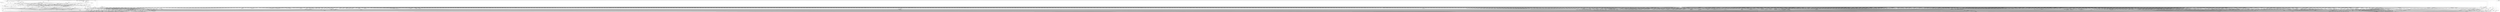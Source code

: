 digraph depends {
    node [shape=plaintext]
"alsa-utils-alsamixer" -> "libasound2"
"alsa-utils-alsamixer" -> "libc6"
"alsa-utils-alsamixer" -> "libformw5"
"alsa-utils-alsamixer" -> "libmenuw5"
"alsa-utils-alsamixer" -> "libncursesw5"
"alsa-utils-alsamixer" -> "libpanelw5"
"alsa-utils-alsamixer" -> "libtinfo5"
"angstrom-feed-configs" -> "opkg" [style=dotted]
"angstrom-packagegroup-boot" -> "angstrom-version"
"angstrom-packagegroup-boot" -> "packagegroup-boot"
"avahi-daemon" -> "base-files"
"avahi-daemon" -> "base-passwd"
"avahi-daemon" -> "libavahi-common3"
"avahi-daemon" -> "libavahi-core7"
"avahi-daemon" -> "libc6"
"avahi-daemon" -> "libcap2"
"avahi-daemon" -> "libdaemon0"
"avahi-daemon" -> "libdbus-1-3"
"avahi-daemon" -> "libexpat1"
"avahi-daemon" -> "libnss-mdns" [style=dotted]
"avahi-daemon" -> "shadow"
"avahi-utils" -> "libavahi-client3"
"avahi-utils" -> "libavahi-common3"
"avahi-utils" -> "libc6"
"avrdude" -> "hidapi"
"avrdude" -> "libc6"
"avrdude" -> "libelf1"
"avrdude" -> "libftdi1-2"
"avrdude" -> "libncurses5"
"avrdude" -> "libreadline7"
"avrdude" -> "libusb-0.1-4"
"avrdude" -> "libusb-1.0-0"
"bash" -> "base-files"
"bash" -> "libc6"
"bash" -> "libtinfo5"
"bash" -> "update-alternatives-opkg"
"bluez5" -> "libc6"
"bluez5" -> "libdbus-1-3"
"bluez5" -> "libglib-2.0-0"
"bluez5" -> "libreadline7"
"bluez5" -> "libudev1"
"bluez5" -> "udev-rules-rpi"
"busybox" -> "busybox-syslog" [style=dotted]
"busybox" -> "busybox-udhcpc" [style=dotted]
"busybox" -> "libc6"
"busybox" -> "update-alternatives-opkg"
"ca-certificates" -> "openssl"
"connman-angstrom-settings" -> "connman"
"connman" -> "bluez5"
"connman-client" -> "connman"
"connman-client" -> "libc6"
"connman-client" -> "libdbus-1-3"
"connman-client" -> "libglib-2.0-0"
"connman-client" -> "libreadline7"
"connman" -> "connman-conf" [style=dotted]
"connman" -> "dbus-1"
"connman" -> "iptables"
"connman" -> "libc6"
"connman" -> "libdbus-1-3"
"connman" -> "libglib-2.0-0"
"connman" -> "libgnutls30"
"connman" -> "ofono"
"connman" -> "update-alternatives-opkg"
"connman" -> "wpa-supplicant"
"cpp" -> "libc6"
"cpp" -> "libgmp10"
"cpp" -> "libmpc3"
"cpp" -> "libmpfr4"
"cpp" -> "libz1"
"cpp-symlinks" -> "cpp"
"cpufreq-tweaks" -> "cpufrequtils"
"cpufrequtils" -> "libc6"
"curl" -> "libc6"
"curl" -> "libcurl4"
"db" -> "libc6"
"dbus-1" -> "base-files"
"dbus-1" -> "base-passwd"
"dbus-1" -> "libc6"
"dbus-1" -> "libdbus-1-3"
"dbus-1" -> "libexpat1"
"dbus-1" -> "libsystemd0"
"dbus-1" -> "libx11-6"
"dbus-1" -> "shadow"
"e2fsprogs-e2fsck" -> "libblkid1"
"e2fsprogs-e2fsck" -> "libc6"
"e2fsprogs-e2fsck" -> "libcom-err2"
"e2fsprogs-e2fsck" -> "libe2p2"
"e2fsprogs-e2fsck" -> "libext2fs2"
"e2fsprogs-e2fsck" -> "libuuid1"
"e2fsprogs-resize2fs" -> "libc6"
"e2fsprogs-resize2fs" -> "libcom-err2"
"e2fsprogs-resize2fs" -> "libe2p2"
"e2fsprogs-resize2fs" -> "libext2fs2"
"ffmpeg" -> "libavcodec58"
"ffmpeg" -> "libavdevice58"
"ffmpeg" -> "libavfilter7"
"ffmpeg" -> "libavformat58"
"ffmpeg" -> "libavutil56"
"ffmpeg" -> "libc6"
"ffmpeg" -> "libpostproc55"
"ffmpeg" -> "libswresample3"
"ffmpeg" -> "libswscale5"
"fixmac" -> "ranpwd"
"fuse-utils" -> "libc6"
"gptfdisk" -> "libc6"
"gptfdisk" -> "libgcc1"
"gptfdisk" -> "libncursesw5"
"gptfdisk" -> "libpopt0"
"gptfdisk" -> "libstdc++6"
"gptfdisk" -> "libtinfo5"
"gptfdisk" -> "libuuid1"
"hidapi" -> "libc6"
"hidapi" -> "libudev1"
"hidapi" -> "libusb-1.0-0"
"htop" -> "libc6"
"htop" -> "libncursesw5"
"htop" -> "libtinfo5"
"htop" -> "ncurses-terminfo"
"iproute2-tc" -> "iptables"
"iproute2-tc" -> "libc6"
"iproute2-tc" -> "libelf1"
"iptables" -> "kernel-module-iptable-filter" [style=dotted]
"iptables" -> "kernel-module-iptable-nat" [style=dotted]
"iptables" -> "kernel-module-ip-tables" [style=dotted]
"iptables" -> "kernel-module-ipt-masquerade" [style=dotted]
"iptables" -> "kernel-module-nf-conntrack-ipv4" [style=dotted]
"iptables" -> "kernel-module-nf-conntrack" [style=dotted]
"iptables" -> "kernel-module-nf-defrag-ipv4" [style=dotted]
"iptables" -> "kernel-module-nf-nat" [style=dotted]
"iptables" -> "kernel-module-x-tables" [style=dotted]
"iptables" -> "libc6"
"iw" -> "libc6"
"iw" -> "libnl-3-200"
"iw" -> "libnl-genl-3-200"
"kbd" -> "libc6"
"kbd" -> "update-alternatives-opkg"
"kernel-module-6lowpan-4.14.34" -> "kernel-module-ipv6-4.14.34"
"kernel-module-6pack-4.14.34" -> "kernel-module-ax25-4.14.34"
"kernel-module-8021q-4.14.34" -> "kernel-module-garp-4.14.34"
"kernel-module-8192cu-4.14.34" -> "kernel-module-cfg80211-4.14.34"
"kernel-module-9p-4.14.34" -> "kernel-module-9pnet-4.14.34"
"kernel-module-act-ipt-4.14.34" -> "kernel-module-x-tables-4.14.34"
"kernel-module-ad714x-i2c-4.14.34" -> "kernel-module-ad714x-4.14.34"
"kernel-module-ad714x-spi-4.14.34" -> "kernel-module-ad714x-4.14.34"
"kernel-module-ads7846-4.14.34" -> "kernel-module-hwmon-4.14.34"
"kernel-module-adxl34x-i2c-4.14.34" -> "kernel-module-adxl34x-4.14.34"
"kernel-module-adxl34x-spi-4.14.34" -> "kernel-module-adxl34x-4.14.34"
"kernel-module-af9033-4.14.34" -> "kernel-module-dvb-core-4.14.34"
"kernel-module-ah6-4.14.34" -> "kernel-module-ipv6-4.14.34"
"kernel-module-aircable-4.14.34" -> "kernel-module-usbserial-4.14.34"
"kernel-module-algif-skcipher-4.14.34" -> "kernel-module-af-alg-4.14.34"
"kernel-module-appletalk-4.14.34" -> "kernel-module-psnap-4.14.34"
"kernel-module-ar5523-4.14.34" -> "kernel-module-cfg80211-4.14.34"
"kernel-module-ar5523-4.14.34" -> "kernel-module-mac80211-4.14.34"
"kernel-module-ark3116-4.14.34" -> "kernel-module-usbserial-4.14.34"
"kernel-module-arptable-filter-4.14.34" -> "kernel-module-arp-tables-4.14.34"
"kernel-module-arptable-filter-4.14.34" -> "kernel-module-x-tables-4.14.34"
"kernel-module-arp-tables-4.14.34" -> "kernel-module-x-tables-4.14.34"
"kernel-module-arpt-mangle-4.14.34" -> "kernel-module-x-tables-4.14.34"
"kernel-module-async-memcpy-4.14.34" -> "kernel-module-async-tx-4.14.34"
"kernel-module-async-pq-4.14.34" -> "kernel-module-async-tx-4.14.34"
"kernel-module-async-pq-4.14.34" -> "kernel-module-async-xor-4.14.34"
"kernel-module-async-pq-4.14.34" -> "kernel-module-raid6-pq-4.14.34"
"kernel-module-async-raid6-recov-4.14.34" -> "kernel-module-async-tx-4.14.34"
"kernel-module-async-raid6-recov-4.14.34" -> "kernel-module-raid6-pq-4.14.34"
"kernel-module-async-xor-4.14.34" -> "kernel-module-async-tx-4.14.34"
"kernel-module-async-xor-4.14.34" -> "kernel-module-xor-4.14.34"
"kernel-module-at76c50x-usb-4.14.34" -> "kernel-module-cfg80211-4.14.34"
"kernel-module-at76c50x-usb-4.14.34" -> "kernel-module-mac80211-4.14.34"
"kernel-module-at86rf230-4.14.34" -> "kernel-module-mac802154-4.14.34"
"kernel-module-ath3k-4.14.34" -> "kernel-module-bluetooth-4.14.34"
"kernel-module-ath-4.14.34" -> "kernel-module-cfg80211-4.14.34"
"kernel-module-ath6kl-core-4.14.34" -> "kernel-module-cfg80211-4.14.34"
"kernel-module-ath6kl-usb-4.14.34" -> "kernel-module-ath6kl-core-4.14.34"
"kernel-module-ath9k-4.14.34" -> "kernel-module-ath-4.14.34"
"kernel-module-ath9k-4.14.34" -> "kernel-module-ath9k-common-4.14.34"
"kernel-module-ath9k-4.14.34" -> "kernel-module-ath9k-hw-4.14.34"
"kernel-module-ath9k-4.14.34" -> "kernel-module-cfg80211-4.14.34"
"kernel-module-ath9k-4.14.34" -> "kernel-module-mac80211-4.14.34"
"kernel-module-ath9k-common-4.14.34" -> "kernel-module-ath-4.14.34"
"kernel-module-ath9k-common-4.14.34" -> "kernel-module-ath9k-hw-4.14.34"
"kernel-module-ath9k-common-4.14.34" -> "kernel-module-cfg80211-4.14.34"
"kernel-module-ath9k-htc-4.14.34" -> "kernel-module-ath-4.14.34"
"kernel-module-ath9k-htc-4.14.34" -> "kernel-module-ath9k-common-4.14.34"
"kernel-module-ath9k-htc-4.14.34" -> "kernel-module-ath9k-hw-4.14.34"
"kernel-module-ath9k-htc-4.14.34" -> "kernel-module-cfg80211-4.14.34"
"kernel-module-ath9k-htc-4.14.34" -> "kernel-module-mac80211-4.14.34"
"kernel-module-ath9k-hw-4.14.34" -> "kernel-module-ath-4.14.34"
"kernel-module-au0828-4.14.34" -> "kernel-module-dvb-core-4.14.34"
"kernel-module-au0828-4.14.34" -> "kernel-module-media-4.14.34"
"kernel-module-au0828-4.14.34" -> "kernel-module-tveeprom-4.14.34"
"kernel-module-au0828-4.14.34" -> "kernel-module-v4l2-common-4.14.34"
"kernel-module-au0828-4.14.34" -> "kernel-module-videobuf2-core-4.14.34"
"kernel-module-au0828-4.14.34" -> "kernel-module-videobuf2-v4l2-4.14.34"
"kernel-module-au0828-4.14.34" -> "kernel-module-videobuf2-vmalloc-4.14.34"
"kernel-module-au0828-4.14.34" -> "kernel-module-videodev-4.14.34"
"kernel-module-au8522-decoder-4.14.34" -> "kernel-module-au8522-common-4.14.34"
"kernel-module-au8522-decoder-4.14.34" -> "kernel-module-media-4.14.34"
"kernel-module-au8522-decoder-4.14.34" -> "kernel-module-v4l2-common-4.14.34"
"kernel-module-au8522-decoder-4.14.34" -> "kernel-module-videodev-4.14.34"
"kernel-module-au8522-dig-4.14.34" -> "kernel-module-au8522-common-4.14.34"
"kernel-module-authencesn-4.14.34" -> "kernel-module-authenc-4.14.34"
"kernel-module-b2c2-flexcop-4.14.34" -> "kernel-module-cx24113-4.14.34"
"kernel-module-b2c2-flexcop-4.14.34" -> "kernel-module-cx24123-4.14.34"
"kernel-module-b2c2-flexcop-4.14.34" -> "kernel-module-dvb-core-4.14.34"
"kernel-module-b2c2-flexcop-4.14.34" -> "kernel-module-s5h1420-4.14.34"
"kernel-module-b2c2-flexcop-usb-4.14.34" -> "kernel-module-b2c2-flexcop-4.14.34"
"kernel-module-b43-4.14.34" -> "kernel-module-bcma-4.14.34"
"kernel-module-b43-4.14.34" -> "kernel-module-cfg80211-4.14.34"
"kernel-module-b43-4.14.34" -> "kernel-module-mac80211-4.14.34"
"kernel-module-b43-4.14.34" -> "kernel-module-ssb-4.14.34"
"kernel-module-b43legacy-4.14.34" -> "kernel-module-cfg80211-4.14.34"
"kernel-module-b43legacy-4.14.34" -> "kernel-module-mac80211-4.14.34"
"kernel-module-b43legacy-4.14.34" -> "kernel-module-ssb-4.14.34"
"kernel-module-baycom-ser-fdx-4.14.34" -> "kernel-module-hdlcdrv-4.14.34"
"kernel-module-baycom-ser-hdx-4.14.34" -> "kernel-module-hdlcdrv-4.14.34"
"kernel-module-bcm203x-4.14.34" -> "kernel-module-bluetooth-4.14.34"
"kernel-module-bcm2835-smi-nand-4.14.34" -> "kernel-module-bcm2835-smi-4.14.34"
"kernel-module-bcm2835-smi-nand-4.14.34" -> "kernel-module-mtd-4.14.34"
"kernel-module-bcm2835-smi-nand-4.14.34" -> "kernel-module-nand-4.14.34"
"kernel-module-belkin-sa-4.14.34" -> "kernel-module-usbserial-4.14.34"
"kernel-module-bfusb-4.14.34" -> "kernel-module-bluetooth-4.14.34"
"kernel-module-bluetooth-4.14.34" -> "kernel-module-ecdh-generic-4.14.34"
"kernel-module-bluetooth-4.14.34" -> "kernel-module-rfkill-4.14.34"
"kernel-module-bluetooth-6lowpan-4.14.34" -> "kernel-module-6lowpan-4.14.34"
"kernel-module-bluetooth-6lowpan-4.14.34" -> "kernel-module-bluetooth-4.14.34"
"kernel-module-bnep-4.14.34" -> "kernel-module-bluetooth-4.14.34"
"kernel-module-bpa10x-4.14.34" -> "kernel-module-bluetooth-4.14.34"
"kernel-module-bpa10x-4.14.34" -> "kernel-module-hci-uart-4.14.34"
"kernel-module-bpqether-4.14.34" -> "kernel-module-ax25-4.14.34"
"kernel-module-brcmfmac-4.14.34" -> "kernel-module-brcmutil-4.14.34"
"kernel-module-brcmfmac-4.14.34" -> "kernel-module-cfg80211-4.14.34"
"kernel-module-bridge-4.14.34" -> "kernel-module-ipv6-4.14.34"
"kernel-module-bridge-4.14.34" -> "kernel-module-llc-4.14.34"
"kernel-module-bridge-4.14.34" -> "kernel-module-stp-4.14.34"
"kernel-module-br-netfilter-4.14.34" -> "kernel-module-bridge-4.14.34"
"kernel-module-bsd-comp-4.14.34" -> "kernel-module-ppp-generic-4.14.34"
"kernel-module-btbcm-4.14.34" -> "kernel-module-bluetooth-4.14.34"
"kernel-module-btintel-4.14.34" -> "kernel-module-bluetooth-4.14.34"
"kernel-module-btmrvl-4.14.34" -> "kernel-module-bluetooth-4.14.34"
"kernel-module-btmrvl-sdio-4.14.34" -> "kernel-module-bluetooth-4.14.34"
"kernel-module-btmrvl-sdio-4.14.34" -> "kernel-module-btmrvl-4.14.34"
"kernel-module-btrfs-4.14.34" -> "kernel-module-lzo-compress-4.14.34"
"kernel-module-btrfs-4.14.34" -> "kernel-module-raid6-pq-4.14.34"
"kernel-module-btrfs-4.14.34" -> "kernel-module-xor-4.14.34"
"kernel-module-btrfs-4.14.34" -> "kernel-module-zlib-deflate-4.14.34"
"kernel-module-btrfs-4.14.34" -> "kernel-module-zstd-compress-4.14.34"
"kernel-module-btrfs-4.14.34" -> "kernel-module-zstd-decompress-4.14.34"
"kernel-module-btrtl-4.14.34" -> "kernel-module-bluetooth-4.14.34"
"kernel-module-btusb-4.14.34" -> "kernel-module-bluetooth-4.14.34"
"kernel-module-btusb-4.14.34" -> "kernel-module-btbcm-4.14.34"
"kernel-module-btusb-4.14.34" -> "kernel-module-btintel-4.14.34"
"kernel-module-btusb-4.14.34" -> "kernel-module-btrtl-4.14.34"
"kernel-module-btwilink-4.14.34" -> "kernel-module-bluetooth-4.14.34"
"kernel-module-btwilink-4.14.34" -> "kernel-module-st-drv-4.14.34"
"kernel-module-can-bcm-4.14.34" -> "kernel-module-can-4.14.34"
"kernel-module-can-gw-4.14.34" -> "kernel-module-can-4.14.34"
"kernel-module-can-raw-4.14.34" -> "kernel-module-can-4.14.34"
"kernel-module-carl9170-4.14.34" -> "kernel-module-ath-4.14.34"
"kernel-module-carl9170-4.14.34" -> "kernel-module-cfg80211-4.14.34"
"kernel-module-carl9170-4.14.34" -> "kernel-module-mac80211-4.14.34"
"kernel-module-cast5-generic-4.14.34" -> "kernel-module-cast-common-4.14.34"
"kernel-module-cc2520-4.14.34" -> "kernel-module-crc-ccitt-4.14.34"
"kernel-module-cc2520-4.14.34" -> "kernel-module-mac802154-4.14.34"
"kernel-module-cdc-mbim-4.14.34" -> "kernel-module-cdc-ncm-4.14.34"
"kernel-module-cdc-mbim-4.14.34" -> "kernel-module-cdc-wdm-4.14.34"
"kernel-module-cfg80211-4.14.34" -> "kernel-module-rfkill-4.14.34"
"kernel-module-ch341-4.14.34" -> "kernel-module-usbserial-4.14.34"
"kernel-module-cp210x-4.14.34" -> "kernel-module-usbserial-4.14.34"
"kernel-module-cpia2-4.14.34" -> "kernel-module-v4l2-common-4.14.34"
"kernel-module-cpia2-4.14.34" -> "kernel-module-videodev-4.14.34"
"kernel-module-cs53l32a-4.14.34" -> "kernel-module-v4l2-common-4.14.34"
"kernel-module-cs53l32a-4.14.34" -> "kernel-module-videodev-4.14.34"
"kernel-module-cuse-4.14.34" -> "kernel-module-fuse-4.14.34"
"kernel-module-cx231xx-4.14.34" -> "kernel-module-cx2341x-4.14.34"
"kernel-module-cx231xx-4.14.34" -> "kernel-module-i2c-mux-4.14.34"
"kernel-module-cx231xx-4.14.34" -> "kernel-module-media-4.14.34"
"kernel-module-cx231xx-4.14.34" -> "kernel-module-tveeprom-4.14.34"
"kernel-module-cx231xx-4.14.34" -> "kernel-module-v4l2-common-4.14.34"
"kernel-module-cx231xx-4.14.34" -> "kernel-module-videobuf-core-4.14.34"
"kernel-module-cx231xx-4.14.34" -> "kernel-module-videobuf-vmalloc-4.14.34"
"kernel-module-cx231xx-4.14.34" -> "kernel-module-videodev-4.14.34"
"kernel-module-cx231xx-alsa-4.14.34" -> "kernel-module-cx231xx-4.14.34"
"kernel-module-cx231xx-alsa-4.14.34" -> "kernel-module-snd-4.14.34"
"kernel-module-cx231xx-alsa-4.14.34" -> "kernel-module-snd-pcm-4.14.34"
"kernel-module-cx231xx-dvb-4.14.34" -> "kernel-module-cx231xx-4.14.34"
"kernel-module-cx231xx-dvb-4.14.34" -> "kernel-module-dvb-core-4.14.34"
"kernel-module-cx2341x-4.14.34" -> "kernel-module-v4l2-common-4.14.34"
"kernel-module-cx2341x-4.14.34" -> "kernel-module-videodev-4.14.34"
"kernel-module-cx25840-4.14.34" -> "kernel-module-media-4.14.34"
"kernel-module-cx25840-4.14.34" -> "kernel-module-v4l2-common-4.14.34"
"kernel-module-cx25840-4.14.34" -> "kernel-module-videodev-4.14.34"
"kernel-module-cxacru-4.14.34" -> "kernel-module-atm-4.14.34"
"kernel-module-cxacru-4.14.34" -> "kernel-module-usbatm-4.14.34"
"kernel-module-cxd2820r-4.14.34" -> "kernel-module-dvb-core-4.14.34"
"kernel-module-cxd2841er-4.14.34" -> "kernel-module-dvb-core-4.14.34"
"kernel-module-cxd2880-spi-4.14.34" -> "kernel-module-dvb-core-4.14.34"
"kernel-module-cyberjack-4.14.34" -> "kernel-module-usbserial-4.14.34"
"kernel-module-cypress-m8-4.14.34" -> "kernel-module-usbserial-4.14.34"
"kernel-module-deflate-4.14.34" -> "kernel-module-zlib-deflate-4.14.34"
"kernel-module-dht11-4.14.34" -> "kernel-module-industrialio-4.14.34"
"kernel-module-dib3000mc-4.14.34" -> "kernel-module-dibx000-common-4.14.34"
"kernel-module-dib7000m-4.14.34" -> "kernel-module-dibx000-common-4.14.34"
"kernel-module-dib7000p-4.14.34" -> "kernel-module-dibx000-common-4.14.34"
"kernel-module-dib7000p-4.14.34" -> "kernel-module-dvb-core-4.14.34"
"kernel-module-dib8000-4.14.34" -> "kernel-module-dibx000-common-4.14.34"
"kernel-module-dib8000-4.14.34" -> "kernel-module-dvb-core-4.14.34"
"kernel-module-dib9000-4.14.34" -> "kernel-module-dibx000-common-4.14.34"
"kernel-module-dib9000-4.14.34" -> "kernel-module-dvb-core-4.14.34"
"kernel-module-digi-acceleport-4.14.34" -> "kernel-module-usbserial-4.14.34"
"kernel-module-dm-bufio-4.14.34" -> "kernel-module-dm-mod-4.14.34"
"kernel-module-dm-crypt-4.14.34" -> "kernel-module-dm-mod-4.14.34"
"kernel-module-dm-delay-4.14.34" -> "kernel-module-dm-mod-4.14.34"
"kernel-module-dm-log-4.14.34" -> "kernel-module-dm-mod-4.14.34"
"kernel-module-dm-log-userspace-4.14.34" -> "kernel-module-cn-4.14.34"
"kernel-module-dm-log-userspace-4.14.34" -> "kernel-module-dm-log-4.14.34"
"kernel-module-dm-log-userspace-4.14.34" -> "kernel-module-dm-mod-4.14.34"
"kernel-module-dm-mirror-4.14.34" -> "kernel-module-dm-log-4.14.34"
"kernel-module-dm-mirror-4.14.34" -> "kernel-module-dm-mod-4.14.34"
"kernel-module-dm-mirror-4.14.34" -> "kernel-module-dm-region-hash-4.14.34"
"kernel-module-dm-mod-4.14.34" -> "kernel-module-dax-4.14.34"
"kernel-module-dm-persistent-data-4.14.34" -> "kernel-module-dm-bufio-4.14.34"
"kernel-module-dm-raid-4.14.34" -> "kernel-module-dm-mod-4.14.34"
"kernel-module-dm-raid-4.14.34" -> "kernel-module-md-mod-4.14.34"
"kernel-module-dm-raid-4.14.34" -> "kernel-module-raid456-4.14.34"
"kernel-module-dm-region-hash-4.14.34" -> "kernel-module-dm-log-4.14.34"
"kernel-module-dm-snapshot-4.14.34" -> "kernel-module-dm-bufio-4.14.34"
"kernel-module-dm-snapshot-4.14.34" -> "kernel-module-dm-mod-4.14.34"
"kernel-module-dm-thin-pool-4.14.34" -> "kernel-module-dm-bio-prison-4.14.34"
"kernel-module-dm-thin-pool-4.14.34" -> "kernel-module-dm-mod-4.14.34"
"kernel-module-dm-thin-pool-4.14.34" -> "kernel-module-dm-persistent-data-4.14.34"
"kernel-module-dm-zero-4.14.34" -> "kernel-module-dm-mod-4.14.34"
"kernel-module-drbd-4.14.34" -> "kernel-module-lru-cache-4.14.34"
"kernel-module-drxk-4.14.34" -> "kernel-module-dvb-core-4.14.34"
"kernel-module-ds1wm-4.14.34" -> "kernel-module-wire-4.14.34"
"kernel-module-ds2482-4.14.34" -> "kernel-module-wire-4.14.34"
"kernel-module-ds2490-4.14.34" -> "kernel-module-wire-4.14.34"
"kernel-module-ds2760-battery-4.14.34" -> "kernel-module-w1-ds2760-4.14.34"
"kernel-module-dsbr100-4.14.34" -> "kernel-module-videodev-4.14.34"
"kernel-module-dvb-as102-4.14.34" -> "kernel-module-dvb-core-4.14.34"
"kernel-module-dvb-usb-4.14.34" -> "kernel-module-dvb-core-4.14.34"
"kernel-module-dvb-usb-a800-4.14.34" -> "kernel-module-dvb-usb-4.14.34"
"kernel-module-dvb-usb-a800-4.14.34" -> "kernel-module-dvb-usb-dibusb-common-4.14.34"
"kernel-module-dvb-usb-a800-4.14.34" -> "kernel-module-dvb-usb-dibusb-mc-common-4.14.34"
"kernel-module-dvb-usb-af9005-4.14.34" -> "kernel-module-dvb-usb-4.14.34"
"kernel-module-dvb-usb-af9015-4.14.34" -> "kernel-module-dvb-usb-v2-4.14.34"
"kernel-module-dvb-usb-af9035-4.14.34" -> "kernel-module-dvb-usb-v2-4.14.34"
"kernel-module-dvb-usb-anysee-4.14.34" -> "kernel-module-dvb-core-4.14.34"
"kernel-module-dvb-usb-anysee-4.14.34" -> "kernel-module-dvb-usb-v2-4.14.34"
"kernel-module-dvb-usb-au6610-4.14.34" -> "kernel-module-dvb-usb-v2-4.14.34"
"kernel-module-dvb-usb-az6007-4.14.34" -> "kernel-module-cypress-firmware-4.14.34"
"kernel-module-dvb-usb-az6007-4.14.34" -> "kernel-module-dvb-core-4.14.34"
"kernel-module-dvb-usb-az6007-4.14.34" -> "kernel-module-dvb-usb-v2-4.14.34"
"kernel-module-dvb-usb-az6027-4.14.34" -> "kernel-module-dvb-core-4.14.34"
"kernel-module-dvb-usb-az6027-4.14.34" -> "kernel-module-dvb-usb-4.14.34"
"kernel-module-dvb-usb-az6027-4.14.34" -> "kernel-module-stb0899-4.14.34"
"kernel-module-dvb-usb-az6027-4.14.34" -> "kernel-module-stb6100-4.14.34"
"kernel-module-dvb-usb-ce6230-4.14.34" -> "kernel-module-dvb-usb-v2-4.14.34"
"kernel-module-dvb-usb-cinergyt2-4.14.34" -> "kernel-module-dvb-usb-4.14.34"
"kernel-module-dvb-usb-cxusb-4.14.34" -> "kernel-module-dib0070-4.14.34"
"kernel-module-dvb-usb-cxusb-4.14.34" -> "kernel-module-dvb-usb-4.14.34"
"kernel-module-dvb-usb-dib0700-4.14.34" -> "kernel-module-dib0070-4.14.34"
"kernel-module-dvb-usb-dib0700-4.14.34" -> "kernel-module-dib0090-4.14.34"
"kernel-module-dvb-usb-dib0700-4.14.34" -> "kernel-module-dib3000mc-4.14.34"
"kernel-module-dvb-usb-dib0700-4.14.34" -> "kernel-module-dib7000m-4.14.34"
"kernel-module-dvb-usb-dib0700-4.14.34" -> "kernel-module-dib9000-4.14.34"
"kernel-module-dvb-usb-dib0700-4.14.34" -> "kernel-module-dibx000-common-4.14.34"
"kernel-module-dvb-usb-dib0700-4.14.34" -> "kernel-module-dvb-usb-4.14.34"
"kernel-module-dvb-usb-dibusb-common-4.14.34" -> "kernel-module-dvb-usb-4.14.34"
"kernel-module-dvb-usb-dibusb-mb-4.14.34" -> "kernel-module-dvb-usb-4.14.34"
"kernel-module-dvb-usb-dibusb-mb-4.14.34" -> "kernel-module-dvb-usb-dibusb-common-4.14.34"
"kernel-module-dvb-usb-dibusb-mc-4.14.34" -> "kernel-module-dvb-usb-4.14.34"
"kernel-module-dvb-usb-dibusb-mc-4.14.34" -> "kernel-module-dvb-usb-dibusb-common-4.14.34"
"kernel-module-dvb-usb-dibusb-mc-4.14.34" -> "kernel-module-dvb-usb-dibusb-mc-common-4.14.34"
"kernel-module-dvb-usb-dibusb-mc-common-4.14.34" -> "kernel-module-dib3000mc-4.14.34"
"kernel-module-dvb-usb-dibusb-mc-common-4.14.34" -> "kernel-module-dvb-usb-dibusb-common-4.14.34"
"kernel-module-dvb-usb-digitv-4.14.34" -> "kernel-module-dvb-usb-4.14.34"
"kernel-module-dvb-usb-dtt200u-4.14.34" -> "kernel-module-dvb-usb-4.14.34"
"kernel-module-dvb-usb-dtv5100-4.14.34" -> "kernel-module-dvb-usb-4.14.34"
"kernel-module-dvb-usb-dvbsky-4.14.34" -> "kernel-module-dvb-core-4.14.34"
"kernel-module-dvb-usb-dvbsky-4.14.34" -> "kernel-module-dvb-usb-v2-4.14.34"
"kernel-module-dvb-usb-dvbsky-4.14.34" -> "kernel-module-m88ds3103-4.14.34"
"kernel-module-dvb-usb-dw2102-4.14.34" -> "kernel-module-dvb-core-4.14.34"
"kernel-module-dvb-usb-dw2102-4.14.34" -> "kernel-module-dvb-usb-4.14.34"
"kernel-module-dvb-usb-ec168-4.14.34" -> "kernel-module-dvb-usb-v2-4.14.34"
"kernel-module-dvb-usb-friio-4.14.34" -> "kernel-module-dvb-usb-4.14.34"
"kernel-module-dvb-usb-gl861-4.14.34" -> "kernel-module-dvb-usb-v2-4.14.34"
"kernel-module-dvb-usb-gp8psk-4.14.34" -> "kernel-module-dvb-usb-4.14.34"
"kernel-module-dvb-usb-lmedm04-4.14.34" -> "kernel-module-dvb-core-4.14.34"
"kernel-module-dvb-usb-lmedm04-4.14.34" -> "kernel-module-dvb-usb-v2-4.14.34"
"kernel-module-dvb-usb-m920x-4.14.34" -> "kernel-module-dvb-usb-4.14.34"
"kernel-module-dvb-usb-mxl111sf-4.14.34" -> "kernel-module-dvb-usb-v2-4.14.34"
"kernel-module-dvb-usb-mxl111sf-4.14.34" -> "kernel-module-tveeprom-4.14.34"
"kernel-module-dvb-usb-nova-t-usb2-4.14.34" -> "kernel-module-dvb-usb-4.14.34"
"kernel-module-dvb-usb-nova-t-usb2-4.14.34" -> "kernel-module-dvb-usb-dibusb-common-4.14.34"
"kernel-module-dvb-usb-nova-t-usb2-4.14.34" -> "kernel-module-dvb-usb-dibusb-mc-common-4.14.34"
"kernel-module-dvb-usb-opera-4.14.34" -> "kernel-module-dvb-usb-4.14.34"
"kernel-module-dvb-usb-pctv452e-4.14.34" -> "kernel-module-dvb-core-4.14.34"
"kernel-module-dvb-usb-pctv452e-4.14.34" -> "kernel-module-dvb-usb-4.14.34"
"kernel-module-dvb-usb-pctv452e-4.14.34" -> "kernel-module-ttpci-eeprom-4.14.34"
"kernel-module-dvb-usb-rtl28xxu-4.14.34" -> "kernel-module-dvb-usb-v2-4.14.34"
"kernel-module-dvb-usb-technisat-usb2-4.14.34" -> "kernel-module-dvb-core-4.14.34"
"kernel-module-dvb-usb-technisat-usb2-4.14.34" -> "kernel-module-dvb-usb-4.14.34"
"kernel-module-dvb-usb-ttusb2-4.14.34" -> "kernel-module-dvb-core-4.14.34"
"kernel-module-dvb-usb-ttusb2-4.14.34" -> "kernel-module-dvb-usb-4.14.34"
"kernel-module-dvb-usb-umt-010-4.14.34" -> "kernel-module-dvb-usb-4.14.34"
"kernel-module-dvb-usb-umt-010-4.14.34" -> "kernel-module-dvb-usb-dibusb-common-4.14.34"
"kernel-module-dvb-usb-v2-4.14.34" -> "kernel-module-dvb-core-4.14.34"
"kernel-module-dvb-usb-vp702x-4.14.34" -> "kernel-module-dvb-usb-4.14.34"
"kernel-module-dvb-usb-vp7045-4.14.34" -> "kernel-module-dvb-usb-4.14.34"
"kernel-module-e4000-4.14.34" -> "kernel-module-v4l2-common-4.14.34"
"kernel-module-e4000-4.14.34" -> "kernel-module-videodev-4.14.34"
"kernel-module-ebt-802-3-4.14.34" -> "kernel-module-x-tables-4.14.34"
"kernel-module-ebtable-broute-4.14.34" -> "kernel-module-bridge-4.14.34"
"kernel-module-ebtable-broute-4.14.34" -> "kernel-module-ebtables-4.14.34"
"kernel-module-ebtable-filter-4.14.34" -> "kernel-module-ebtables-4.14.34"
"kernel-module-ebtable-nat-4.14.34" -> "kernel-module-ebtables-4.14.34"
"kernel-module-ebtables-4.14.34" -> "kernel-module-x-tables-4.14.34"
"kernel-module-ebt-among-4.14.34" -> "kernel-module-x-tables-4.14.34"
"kernel-module-ebt-arp-4.14.34" -> "kernel-module-x-tables-4.14.34"
"kernel-module-ebt-arpreply-4.14.34" -> "kernel-module-x-tables-4.14.34"
"kernel-module-ebt-dnat-4.14.34" -> "kernel-module-x-tables-4.14.34"
"kernel-module-ebt-ip-4.14.34" -> "kernel-module-x-tables-4.14.34"
"kernel-module-ebt-ip6-4.14.34" -> "kernel-module-x-tables-4.14.34"
"kernel-module-ebt-limit-4.14.34" -> "kernel-module-x-tables-4.14.34"
"kernel-module-ebt-log-4.14.34" -> "kernel-module-x-tables-4.14.34"
"kernel-module-ebt-mark-4.14.34" -> "kernel-module-x-tables-4.14.34"
"kernel-module-ebt-mark-m-4.14.34" -> "kernel-module-x-tables-4.14.34"
"kernel-module-ebt-nflog-4.14.34" -> "kernel-module-x-tables-4.14.34"
"kernel-module-ebt-pkttype-4.14.34" -> "kernel-module-x-tables-4.14.34"
"kernel-module-ebt-redirect-4.14.34" -> "kernel-module-x-tables-4.14.34"
"kernel-module-ebt-snat-4.14.34" -> "kernel-module-x-tables-4.14.34"
"kernel-module-ebt-stp-4.14.34" -> "kernel-module-x-tables-4.14.34"
"kernel-module-ebt-vlan-4.14.34" -> "kernel-module-x-tables-4.14.34"
"kernel-module-em28xx-4.14.34" -> "kernel-module-media-4.14.34"
"kernel-module-em28xx-4.14.34" -> "kernel-module-tveeprom-4.14.34"
"kernel-module-em28xx-4.14.34" -> "kernel-module-v4l2-common-4.14.34"
"kernel-module-em28xx-alsa-4.14.34" -> "kernel-module-em28xx-4.14.34"
"kernel-module-em28xx-alsa-4.14.34" -> "kernel-module-snd-4.14.34"
"kernel-module-em28xx-alsa-4.14.34" -> "kernel-module-snd-pcm-4.14.34"
"kernel-module-em28xx-dvb-4.14.34" -> "kernel-module-dvb-core-4.14.34"
"kernel-module-em28xx-dvb-4.14.34" -> "kernel-module-em28xx-4.14.34"
"kernel-module-em28xx-rc-4.14.34" -> "kernel-module-em28xx-4.14.34"
"kernel-module-em28xx-v4l-4.14.34" -> "kernel-module-em28xx-4.14.34"
"kernel-module-em28xx-v4l-4.14.34" -> "kernel-module-media-4.14.34"
"kernel-module-em28xx-v4l-4.14.34" -> "kernel-module-v4l2-common-4.14.34"
"kernel-module-em28xx-v4l-4.14.34" -> "kernel-module-videobuf2-core-4.14.34"
"kernel-module-em28xx-v4l-4.14.34" -> "kernel-module-videobuf2-v4l2-4.14.34"
"kernel-module-em28xx-v4l-4.14.34" -> "kernel-module-videobuf2-vmalloc-4.14.34"
"kernel-module-em28xx-v4l-4.14.34" -> "kernel-module-videodev-4.14.34"
"kernel-module-em-ipset-4.14.34" -> "kernel-module-ip-set-4.14.34"
"kernel-module-empeg-4.14.34" -> "kernel-module-usbserial-4.14.34"
"kernel-module-esp6-4.14.34" -> "kernel-module-ipv6-4.14.34"
"kernel-module-extcon-arizona-4.14.34" -> "kernel-module-extcon-core-4.14.34"
"kernel-module-extcon-arizona-4.14.34" -> "kernel-module-snd-soc-core-4.14.34"
"kernel-module-f81232-4.14.34" -> "kernel-module-usbserial-4.14.34"
"kernel-module-fb-agm1264k-fl-4.14.34" -> "kernel-module-fbtft-4.14.34"
"kernel-module-fb-bd663474-4.14.34" -> "kernel-module-fbtft-4.14.34"
"kernel-module-fb-hx8340bn-4.14.34" -> "kernel-module-fbtft-4.14.34"
"kernel-module-fb-hx8347d-4.14.34" -> "kernel-module-fbtft-4.14.34"
"kernel-module-fb-hx8353d-4.14.34" -> "kernel-module-fbtft-4.14.34"
"kernel-module-fb-hx8357d-4.14.34" -> "kernel-module-fbtft-4.14.34"
"kernel-module-fb-ili9163-4.14.34" -> "kernel-module-fbtft-4.14.34"
"kernel-module-fb-ili9320-4.14.34" -> "kernel-module-fbtft-4.14.34"
"kernel-module-fb-ili9325-4.14.34" -> "kernel-module-fbtft-4.14.34"
"kernel-module-fb-ili9340-4.14.34" -> "kernel-module-fbtft-4.14.34"
"kernel-module-fb-ili9341-4.14.34" -> "kernel-module-fbtft-4.14.34"
"kernel-module-fb-ili9481-4.14.34" -> "kernel-module-fbtft-4.14.34"
"kernel-module-fb-ili9486-4.14.34" -> "kernel-module-fbtft-4.14.34"
"kernel-module-fb-pcd8544-4.14.34" -> "kernel-module-fbtft-4.14.34"
"kernel-module-fb-ra8875-4.14.34" -> "kernel-module-fbtft-4.14.34"
"kernel-module-fb-s6d02a1-4.14.34" -> "kernel-module-fbtft-4.14.34"
"kernel-module-fb-s6d1121-4.14.34" -> "kernel-module-fbtft-4.14.34"
"kernel-module-fb-ssd1289-4.14.34" -> "kernel-module-fbtft-4.14.34"
"kernel-module-fb-ssd1306-4.14.34" -> "kernel-module-fbtft-4.14.34"
"kernel-module-fb-ssd1331-4.14.34" -> "kernel-module-fbtft-4.14.34"
"kernel-module-fb-ssd1351-4.14.34" -> "kernel-module-fbtft-4.14.34"
"kernel-module-fb-st7735r-4.14.34" -> "kernel-module-fbtft-4.14.34"
"kernel-module-fbtft-device-4.14.34" -> "kernel-module-fbtft-4.14.34"
"kernel-module-fb-tinylcd-4.14.34" -> "kernel-module-fbtft-4.14.34"
"kernel-module-fb-tls8204-4.14.34" -> "kernel-module-fbtft-4.14.34"
"kernel-module-fb-uc1701-4.14.34" -> "kernel-module-fbtft-4.14.34"
"kernel-module-fb-upd161704-4.14.34" -> "kernel-module-fbtft-4.14.34"
"kernel-module-fb-watterott-4.14.34" -> "kernel-module-fbtft-4.14.34"
"kernel-module-fc2580-4.14.34" -> "kernel-module-v4l2-common-4.14.34"
"kernel-module-fc2580-4.14.34" -> "kernel-module-videodev-4.14.34"
"kernel-module-flexfb-4.14.34" -> "kernel-module-fbtft-4.14.34"
"kernel-module-fm-drv-4.14.34" -> "kernel-module-st-drv-4.14.34"
"kernel-module-fm-drv-4.14.34" -> "kernel-module-videodev-4.14.34"
"kernel-module-ftdi-sio-4.14.34" -> "kernel-module-usbserial-4.14.34"
"kernel-module-garmin-gps-4.14.34" -> "kernel-module-usbserial-4.14.34"
"kernel-module-garp-4.14.34" -> "kernel-module-llc-4.14.34"
"kernel-module-garp-4.14.34" -> "kernel-module-stp-4.14.34"
"kernel-module-ghash-generic-4.14.34" -> "kernel-module-gf128mul-4.14.34"
"kernel-module-go7007-4.14.34" -> "kernel-module-snd-4.14.34"
"kernel-module-go7007-4.14.34" -> "kernel-module-snd-pcm-4.14.34"
"kernel-module-go7007-4.14.34" -> "kernel-module-v4l2-common-4.14.34"
"kernel-module-go7007-4.14.34" -> "kernel-module-videobuf2-core-4.14.34"
"kernel-module-go7007-4.14.34" -> "kernel-module-videobuf2-v4l2-4.14.34"
"kernel-module-go7007-4.14.34" -> "kernel-module-videobuf2-vmalloc-4.14.34"
"kernel-module-go7007-4.14.34" -> "kernel-module-videodev-4.14.34"
"kernel-module-go7007-loader-4.14.34" -> "kernel-module-cypress-firmware-4.14.34"
"kernel-module-go7007-usb-4.14.34" -> "kernel-module-go7007-4.14.34"
"kernel-module-go7007-usb-4.14.34" -> "kernel-module-videodev-4.14.34"
"kernel-module-gspca-benq-4.14.34" -> "kernel-module-gspca-main-4.14.34"
"kernel-module-gspca-conex-4.14.34" -> "kernel-module-gspca-main-4.14.34"
"kernel-module-gspca-conex-4.14.34" -> "kernel-module-videodev-4.14.34"
"kernel-module-gspca-cpia1-4.14.34" -> "kernel-module-gspca-main-4.14.34"
"kernel-module-gspca-cpia1-4.14.34" -> "kernel-module-videodev-4.14.34"
"kernel-module-gspca-dtcs033-4.14.34" -> "kernel-module-gspca-main-4.14.34"
"kernel-module-gspca-dtcs033-4.14.34" -> "kernel-module-videodev-4.14.34"
"kernel-module-gspca-etoms-4.14.34" -> "kernel-module-gspca-main-4.14.34"
"kernel-module-gspca-etoms-4.14.34" -> "kernel-module-videodev-4.14.34"
"kernel-module-gspca-finepix-4.14.34" -> "kernel-module-gspca-main-4.14.34"
"kernel-module-gspca-gl860-4.14.34" -> "kernel-module-gspca-main-4.14.34"
"kernel-module-gspca-gl860-4.14.34" -> "kernel-module-videodev-4.14.34"
"kernel-module-gspca-jeilinj-4.14.34" -> "kernel-module-gspca-main-4.14.34"
"kernel-module-gspca-jeilinj-4.14.34" -> "kernel-module-videodev-4.14.34"
"kernel-module-gspca-jl2005bcd-4.14.34" -> "kernel-module-gspca-main-4.14.34"
"kernel-module-gspca-kinect-4.14.34" -> "kernel-module-gspca-main-4.14.34"
"kernel-module-gspca-konica-4.14.34" -> "kernel-module-gspca-main-4.14.34"
"kernel-module-gspca-konica-4.14.34" -> "kernel-module-videodev-4.14.34"
"kernel-module-gspca-m5602-4.14.34" -> "kernel-module-gspca-main-4.14.34"
"kernel-module-gspca-m5602-4.14.34" -> "kernel-module-videodev-4.14.34"
"kernel-module-gspca-main-4.14.34" -> "kernel-module-v4l2-common-4.14.34"
"kernel-module-gspca-main-4.14.34" -> "kernel-module-videodev-4.14.34"
"kernel-module-gspca-mars-4.14.34" -> "kernel-module-gspca-main-4.14.34"
"kernel-module-gspca-mars-4.14.34" -> "kernel-module-videodev-4.14.34"
"kernel-module-gspca-mr97310a-4.14.34" -> "kernel-module-gspca-main-4.14.34"
"kernel-module-gspca-mr97310a-4.14.34" -> "kernel-module-videodev-4.14.34"
"kernel-module-gspca-nw80x-4.14.34" -> "kernel-module-gspca-main-4.14.34"
"kernel-module-gspca-nw80x-4.14.34" -> "kernel-module-videodev-4.14.34"
"kernel-module-gspca-ov519-4.14.34" -> "kernel-module-gspca-main-4.14.34"
"kernel-module-gspca-ov519-4.14.34" -> "kernel-module-videodev-4.14.34"
"kernel-module-gspca-ov534-4.14.34" -> "kernel-module-gspca-main-4.14.34"
"kernel-module-gspca-ov534-4.14.34" -> "kernel-module-videodev-4.14.34"
"kernel-module-gspca-ov534-9-4.14.34" -> "kernel-module-gspca-main-4.14.34"
"kernel-module-gspca-ov534-9-4.14.34" -> "kernel-module-videodev-4.14.34"
"kernel-module-gspca-pac207-4.14.34" -> "kernel-module-gspca-main-4.14.34"
"kernel-module-gspca-pac207-4.14.34" -> "kernel-module-videodev-4.14.34"
"kernel-module-gspca-pac7302-4.14.34" -> "kernel-module-gspca-main-4.14.34"
"kernel-module-gspca-pac7302-4.14.34" -> "kernel-module-videodev-4.14.34"
"kernel-module-gspca-pac7311-4.14.34" -> "kernel-module-gspca-main-4.14.34"
"kernel-module-gspca-pac7311-4.14.34" -> "kernel-module-videodev-4.14.34"
"kernel-module-gspca-se401-4.14.34" -> "kernel-module-gspca-main-4.14.34"
"kernel-module-gspca-se401-4.14.34" -> "kernel-module-videodev-4.14.34"
"kernel-module-gspca-sn9c2028-4.14.34" -> "kernel-module-gspca-main-4.14.34"
"kernel-module-gspca-sn9c2028-4.14.34" -> "kernel-module-videodev-4.14.34"
"kernel-module-gspca-sn9c20x-4.14.34" -> "kernel-module-gspca-main-4.14.34"
"kernel-module-gspca-sn9c20x-4.14.34" -> "kernel-module-videodev-4.14.34"
"kernel-module-gspca-sonixb-4.14.34" -> "kernel-module-gspca-main-4.14.34"
"kernel-module-gspca-sonixb-4.14.34" -> "kernel-module-videodev-4.14.34"
"kernel-module-gspca-sonixj-4.14.34" -> "kernel-module-gspca-main-4.14.34"
"kernel-module-gspca-sonixj-4.14.34" -> "kernel-module-videodev-4.14.34"
"kernel-module-gspca-spca1528-4.14.34" -> "kernel-module-gspca-main-4.14.34"
"kernel-module-gspca-spca1528-4.14.34" -> "kernel-module-videodev-4.14.34"
"kernel-module-gspca-spca500-4.14.34" -> "kernel-module-gspca-main-4.14.34"
"kernel-module-gspca-spca500-4.14.34" -> "kernel-module-videodev-4.14.34"
"kernel-module-gspca-spca501-4.14.34" -> "kernel-module-gspca-main-4.14.34"
"kernel-module-gspca-spca501-4.14.34" -> "kernel-module-videodev-4.14.34"
"kernel-module-gspca-spca505-4.14.34" -> "kernel-module-gspca-main-4.14.34"
"kernel-module-gspca-spca505-4.14.34" -> "kernel-module-videodev-4.14.34"
"kernel-module-gspca-spca506-4.14.34" -> "kernel-module-gspca-main-4.14.34"
"kernel-module-gspca-spca506-4.14.34" -> "kernel-module-videodev-4.14.34"
"kernel-module-gspca-spca508-4.14.34" -> "kernel-module-gspca-main-4.14.34"
"kernel-module-gspca-spca508-4.14.34" -> "kernel-module-videodev-4.14.34"
"kernel-module-gspca-spca561-4.14.34" -> "kernel-module-gspca-main-4.14.34"
"kernel-module-gspca-spca561-4.14.34" -> "kernel-module-videodev-4.14.34"
"kernel-module-gspca-sq905-4.14.34" -> "kernel-module-gspca-main-4.14.34"
"kernel-module-gspca-sq905c-4.14.34" -> "kernel-module-gspca-main-4.14.34"
"kernel-module-gspca-sq930x-4.14.34" -> "kernel-module-gspca-main-4.14.34"
"kernel-module-gspca-sq930x-4.14.34" -> "kernel-module-videodev-4.14.34"
"kernel-module-gspca-stk014-4.14.34" -> "kernel-module-gspca-main-4.14.34"
"kernel-module-gspca-stk014-4.14.34" -> "kernel-module-videodev-4.14.34"
"kernel-module-gspca-stk1135-4.14.34" -> "kernel-module-gspca-main-4.14.34"
"kernel-module-gspca-stk1135-4.14.34" -> "kernel-module-videodev-4.14.34"
"kernel-module-gspca-stv0680-4.14.34" -> "kernel-module-gspca-main-4.14.34"
"kernel-module-gspca-stv06xx-4.14.34" -> "kernel-module-gspca-main-4.14.34"
"kernel-module-gspca-stv06xx-4.14.34" -> "kernel-module-videodev-4.14.34"
"kernel-module-gspca-sunplus-4.14.34" -> "kernel-module-gspca-main-4.14.34"
"kernel-module-gspca-sunplus-4.14.34" -> "kernel-module-videodev-4.14.34"
"kernel-module-gspca-t613-4.14.34" -> "kernel-module-gspca-main-4.14.34"
"kernel-module-gspca-t613-4.14.34" -> "kernel-module-videodev-4.14.34"
"kernel-module-gspca-topro-4.14.34" -> "kernel-module-gspca-main-4.14.34"
"kernel-module-gspca-topro-4.14.34" -> "kernel-module-videodev-4.14.34"
"kernel-module-gspca-tv8532-4.14.34" -> "kernel-module-gspca-main-4.14.34"
"kernel-module-gspca-tv8532-4.14.34" -> "kernel-module-videodev-4.14.34"
"kernel-module-gspca-vc032x-4.14.34" -> "kernel-module-gspca-main-4.14.34"
"kernel-module-gspca-vc032x-4.14.34" -> "kernel-module-videodev-4.14.34"
"kernel-module-gspca-vicam-4.14.34" -> "kernel-module-gspca-main-4.14.34"
"kernel-module-gspca-vicam-4.14.34" -> "kernel-module-videodev-4.14.34"
"kernel-module-gspca-xirlink-cit-4.14.34" -> "kernel-module-gspca-main-4.14.34"
"kernel-module-gspca-xirlink-cit-4.14.34" -> "kernel-module-videodev-4.14.34"
"kernel-module-gspca-zc3xx-4.14.34" -> "kernel-module-gspca-main-4.14.34"
"kernel-module-gspca-zc3xx-4.14.34" -> "kernel-module-videodev-4.14.34"
"kernel-module-hci-uart-4.14.34" -> "kernel-module-bluetooth-4.14.34"
"kernel-module-hci-uart-4.14.34" -> "kernel-module-btbcm-4.14.34"
"kernel-module-hci-uart-4.14.34" -> "kernel-module-serdev-4.14.34"
"kernel-module-hci-vhci-4.14.34" -> "kernel-module-bluetooth-4.14.34"
"kernel-module-hdlcdrv-4.14.34" -> "kernel-module-ax25-4.14.34"
"kernel-module-hdlcdrv-4.14.34" -> "kernel-module-crc-ccitt-4.14.34"
"kernel-module-hdpvr-4.14.34" -> "kernel-module-v4l2-dv-timings-4.14.34"
"kernel-module-hdpvr-4.14.34" -> "kernel-module-videodev-4.14.34"
"kernel-module-hid-betopff-4.14.34" -> "kernel-module-ff-memless-4.14.34"
"kernel-module-hid-emsff-4.14.34" -> "kernel-module-ff-memless-4.14.34"
"kernel-module-hid-logitech-4.14.34" -> "kernel-module-ff-memless-4.14.34"
"kernel-module-hidp-4.14.34" -> "kernel-module-bluetooth-4.14.34"
"kernel-module-hid-roccat-arvo-4.14.34" -> "kernel-module-hid-roccat-4.14.34"
"kernel-module-hid-roccat-arvo-4.14.34" -> "kernel-module-hid-roccat-common-4.14.34"
"kernel-module-hid-roccat-isku-4.14.34" -> "kernel-module-hid-roccat-4.14.34"
"kernel-module-hid-roccat-isku-4.14.34" -> "kernel-module-hid-roccat-common-4.14.34"
"kernel-module-hid-roccat-kone-4.14.34" -> "kernel-module-hid-roccat-4.14.34"
"kernel-module-hid-roccat-koneplus-4.14.34" -> "kernel-module-hid-roccat-4.14.34"
"kernel-module-hid-roccat-koneplus-4.14.34" -> "kernel-module-hid-roccat-common-4.14.34"
"kernel-module-hid-roccat-konepure-4.14.34" -> "kernel-module-hid-roccat-4.14.34"
"kernel-module-hid-roccat-konepure-4.14.34" -> "kernel-module-hid-roccat-common-4.14.34"
"kernel-module-hid-roccat-kovaplus-4.14.34" -> "kernel-module-hid-roccat-4.14.34"
"kernel-module-hid-roccat-kovaplus-4.14.34" -> "kernel-module-hid-roccat-common-4.14.34"
"kernel-module-hid-roccat-lua-4.14.34" -> "kernel-module-hid-roccat-common-4.14.34"
"kernel-module-hid-roccat-pyra-4.14.34" -> "kernel-module-hid-roccat-4.14.34"
"kernel-module-hid-roccat-pyra-4.14.34" -> "kernel-module-hid-roccat-common-4.14.34"
"kernel-module-hid-roccat-ryos-4.14.34" -> "kernel-module-hid-roccat-4.14.34"
"kernel-module-hid-roccat-ryos-4.14.34" -> "kernel-module-hid-roccat-common-4.14.34"
"kernel-module-hid-roccat-savu-4.14.34" -> "kernel-module-hid-roccat-4.14.34"
"kernel-module-hid-roccat-savu-4.14.34" -> "kernel-module-hid-roccat-common-4.14.34"
"kernel-module-hid-wiimote-4.14.34" -> "kernel-module-ff-memless-4.14.34"
"kernel-module-hostap-4.14.34" -> "kernel-module-lib80211-4.14.34"
"kernel-module-hso-4.14.34" -> "kernel-module-rfkill-4.14.34"
"kernel-module-htu21-4.14.34" -> "kernel-module-industrialio-4.14.34"
"kernel-module-htu21-4.14.34" -> "kernel-module-ms-sensors-i2c-4.14.34"
"kernel-module-huawei-cdc-ncm-4.14.34" -> "kernel-module-cdc-ncm-4.14.34"
"kernel-module-huawei-cdc-ncm-4.14.34" -> "kernel-module-cdc-wdm-4.14.34"
"kernel-module-i2400m-4.14.34" -> "kernel-module-wimax-4.14.34"
"kernel-module-i2400m-usb-4.14.34" -> "kernel-module-i2400m-4.14.34"
"kernel-module-i2c-mux-pca954x-4.14.34" -> "kernel-module-i2c-mux-4.14.34"
"kernel-module-ieee802154-6lowpan-4.14.34" -> "kernel-module-6lowpan-4.14.34"
"kernel-module-ieee802154-6lowpan-4.14.34" -> "kernel-module-ieee802154-4.14.34"
"kernel-module-ieee802154-6lowpan-4.14.34" -> "kernel-module-ipv6-4.14.34"
"kernel-module-ieee802154-socket-4.14.34" -> "kernel-module-ieee802154-4.14.34"
"kernel-module-ina2xx-4.14.34" -> "kernel-module-hwmon-4.14.34"
"kernel-module-industrialio-buffer-cb-4.14.34" -> "kernel-module-industrialio-4.14.34"
"kernel-module-io-edgeport-4.14.34" -> "kernel-module-usbserial-4.14.34"
"kernel-module-io-ti-4.14.34" -> "kernel-module-usbserial-4.14.34"
"kernel-module-ip6table-filter-4.14.34" -> "kernel-module-ip6-tables-4.14.34"
"kernel-module-ip6table-filter-4.14.34" -> "kernel-module-x-tables-4.14.34"
"kernel-module-ip6table-mangle-4.14.34" -> "kernel-module-ip6-tables-4.14.34"
"kernel-module-ip6table-mangle-4.14.34" -> "kernel-module-ipv6-4.14.34"
"kernel-module-ip6table-mangle-4.14.34" -> "kernel-module-x-tables-4.14.34"
"kernel-module-ip6table-nat-4.14.34" -> "kernel-module-ip6-tables-4.14.34"
"kernel-module-ip6table-nat-4.14.34" -> "kernel-module-nf-nat-ipv6-4.14.34"
"kernel-module-ip6table-raw-4.14.34" -> "kernel-module-ip6-tables-4.14.34"
"kernel-module-ip6table-raw-4.14.34" -> "kernel-module-x-tables-4.14.34"
"kernel-module-ip6-tables-4.14.34" -> "kernel-module-x-tables-4.14.34"
"kernel-module-ip6t-ah-4.14.34" -> "kernel-module-x-tables-4.14.34"
"kernel-module-ip6t-eui64-4.14.34" -> "kernel-module-x-tables-4.14.34"
"kernel-module-ip6t-frag-4.14.34" -> "kernel-module-x-tables-4.14.34"
"kernel-module-ip6t-hbh-4.14.34" -> "kernel-module-x-tables-4.14.34"
"kernel-module-ip6t-ipv6header-4.14.34" -> "kernel-module-x-tables-4.14.34"
"kernel-module-ip6t-masquerade-4.14.34" -> "kernel-module-nf-nat-masquerade-ipv6-4.14.34"
"kernel-module-ip6t-masquerade-4.14.34" -> "kernel-module-x-tables-4.14.34"
"kernel-module-ip6t-mh-4.14.34" -> "kernel-module-x-tables-4.14.34"
"kernel-module-ip6t-npt-4.14.34" -> "kernel-module-x-tables-4.14.34"
"kernel-module-ip6t-reject-4.14.34" -> "kernel-module-nf-reject-ipv6-4.14.34"
"kernel-module-ip6t-reject-4.14.34" -> "kernel-module-x-tables-4.14.34"
"kernel-module-ip6t-rpfilter-4.14.34" -> "kernel-module-ipv6-4.14.34"
"kernel-module-ip6t-rpfilter-4.14.34" -> "kernel-module-x-tables-4.14.34"
"kernel-module-ip6t-rt-4.14.34" -> "kernel-module-x-tables-4.14.34"
"kernel-module-ip6-tunnel-4.14.34" -> "kernel-module-ipv6-4.14.34"
"kernel-module-ip6-tunnel-4.14.34" -> "kernel-module-tunnel6-4.14.34"
"kernel-module-ipaq-4.14.34" -> "kernel-module-usbserial-4.14.34"
"kernel-module-ipcomp-4.14.34" -> "kernel-module-xfrm-ipcomp-4.14.34"
"kernel-module-ipcomp6-4.14.34" -> "kernel-module-ipv6-4.14.34"
"kernel-module-ipcomp6-4.14.34" -> "kernel-module-xfrm6-tunnel-4.14.34"
"kernel-module-ipcomp6-4.14.34" -> "kernel-module-xfrm-ipcomp-4.14.34"
"kernel-module-ip-gre-4.14.34" -> "kernel-module-gre-4.14.34"
"kernel-module-ip-gre-4.14.34" -> "kernel-module-ip-tunnel-4.14.34"
"kernel-module-ip-gre-4.14.34" -> "kernel-module-ipv6-4.14.34"
"kernel-module-ipip-4.14.34" -> "kernel-module-ip-tunnel-4.14.34"
"kernel-module-ipip-4.14.34" -> "kernel-module-tunnel4-4.14.34"
"kernel-module-ip-set-4.14.34" -> "kernel-module-nfnetlink-4.14.34"
"kernel-module-ip-set-bitmap-ip-4.14.34" -> "kernel-module-ip-set-4.14.34"
"kernel-module-ip-set-bitmap-ipmac-4.14.34" -> "kernel-module-ip-set-4.14.34"
"kernel-module-ip-set-bitmap-port-4.14.34" -> "kernel-module-ip-set-4.14.34"
"kernel-module-ip-set-hash-ip-4.14.34" -> "kernel-module-ip-set-4.14.34"
"kernel-module-ip-set-hash-ipport-4.14.34" -> "kernel-module-ip-set-4.14.34"
"kernel-module-ip-set-hash-ipportip-4.14.34" -> "kernel-module-ip-set-4.14.34"
"kernel-module-ip-set-hash-ipportnet-4.14.34" -> "kernel-module-ip-set-4.14.34"
"kernel-module-ip-set-hash-net-4.14.34" -> "kernel-module-ip-set-4.14.34"
"kernel-module-ip-set-hash-netiface-4.14.34" -> "kernel-module-ip-set-4.14.34"
"kernel-module-ip-set-hash-netport-4.14.34" -> "kernel-module-ip-set-4.14.34"
"kernel-module-ip-set-list-set-4.14.34" -> "kernel-module-ip-set-4.14.34"
"kernel-module-iptable-filter-4.14.34" -> "kernel-module-ip-tables-4.14.34"
"kernel-module-iptable-filter-4.14.34" -> "kernel-module-x-tables-4.14.34"
"kernel-module-iptable-mangle-4.14.34" -> "kernel-module-ip-tables-4.14.34"
"kernel-module-iptable-mangle-4.14.34" -> "kernel-module-x-tables-4.14.34"
"kernel-module-iptable-nat-4.14.34" -> "kernel-module-ip-tables-4.14.34"
"kernel-module-iptable-nat-4.14.34" -> "kernel-module-nf-nat-ipv4-4.14.34"
"kernel-module-iptable-raw-4.14.34" -> "kernel-module-ip-tables-4.14.34"
"kernel-module-iptable-raw-4.14.34" -> "kernel-module-x-tables-4.14.34"
"kernel-module-ip-tables-4.14.34" -> "kernel-module-x-tables-4.14.34"
"kernel-module-ipt-ah-4.14.34" -> "kernel-module-x-tables-4.14.34"
"kernel-module-ipt-clusterip-4.14.34" -> "kernel-module-nf-conntrack-4.14.34"
"kernel-module-ipt-clusterip-4.14.34" -> "kernel-module-x-tables-4.14.34"
"kernel-module-ipt-ecn-4.14.34" -> "kernel-module-x-tables-4.14.34"
"kernel-module-ipt-masquerade-4.14.34" -> "kernel-module-nf-conntrack-4.14.34"
"kernel-module-ipt-masquerade-4.14.34" -> "kernel-module-nf-nat-masquerade-ipv4-4.14.34"
"kernel-module-ipt-masquerade-4.14.34" -> "kernel-module-x-tables-4.14.34"
"kernel-module-ipt-reject-4.14.34" -> "kernel-module-nf-reject-ipv4-4.14.34"
"kernel-module-ipt-reject-4.14.34" -> "kernel-module-x-tables-4.14.34"
"kernel-module-ipt-rpfilter-4.14.34" -> "kernel-module-x-tables-4.14.34"
"kernel-module-ip-vs-4.14.34" -> "kernel-module-nf-conntrack-4.14.34"
"kernel-module-ip-vs-dh-4.14.34" -> "kernel-module-ip-vs-4.14.34"
"kernel-module-ip-vs-ftp-4.14.34" -> "kernel-module-ip-vs-4.14.34"
"kernel-module-ip-vs-ftp-4.14.34" -> "kernel-module-nf-nat-4.14.34"
"kernel-module-ip-vs-lblc-4.14.34" -> "kernel-module-ip-vs-4.14.34"
"kernel-module-ip-vs-lblcr-4.14.34" -> "kernel-module-ip-vs-4.14.34"
"kernel-module-ip-vs-lc-4.14.34" -> "kernel-module-ip-vs-4.14.34"
"kernel-module-ip-vs-nq-4.14.34" -> "kernel-module-ip-vs-4.14.34"
"kernel-module-ip-vs-pe-sip-4.14.34" -> "kernel-module-ip-vs-4.14.34"
"kernel-module-ip-vs-pe-sip-4.14.34" -> "kernel-module-nf-conntrack-sip-4.14.34"
"kernel-module-ip-vs-rr-4.14.34" -> "kernel-module-ip-vs-4.14.34"
"kernel-module-ip-vs-sed-4.14.34" -> "kernel-module-ip-vs-4.14.34"
"kernel-module-ip-vs-sh-4.14.34" -> "kernel-module-ip-vs-4.14.34"
"kernel-module-ip-vs-wlc-4.14.34" -> "kernel-module-ip-vs-4.14.34"
"kernel-module-ip-vs-wrr-4.14.34" -> "kernel-module-ip-vs-4.14.34"
"kernel-module-ipw-4.14.34" -> "kernel-module-usbserial-4.14.34"
"kernel-module-ipw-4.14.34" -> "kernel-module-usb-wwan-4.14.34"
"kernel-module-ircomm-4.14.34" -> "kernel-module-irda-4.14.34"
"kernel-module-ircomm-tty-4.14.34" -> "kernel-module-ircomm-4.14.34"
"kernel-module-ircomm-tty-4.14.34" -> "kernel-module-irda-4.14.34"
"kernel-module-irda-4.14.34" -> "kernel-module-crc-ccitt-4.14.34"
"kernel-module-irda-usb-4.14.34" -> "kernel-module-irda-4.14.34"
"kernel-module-irlan-4.14.34" -> "kernel-module-irda-4.14.34"
"kernel-module-ir-lirc-codec-4.14.34" -> "kernel-module-lirc-dev-4.14.34"
"kernel-module-irnet-4.14.34" -> "kernel-module-irda-4.14.34"
"kernel-module-irnet-4.14.34" -> "kernel-module-ppp-generic-4.14.34"
"kernel-module-irtty-sir-4.14.34" -> "kernel-module-sir-dev-4.14.34"
"kernel-module-ir-usb-4.14.34" -> "kernel-module-usbserial-4.14.34"
"kernel-module-iscsi-tcp-4.14.34" -> "kernel-module-libiscsi-4.14.34"
"kernel-module-iscsi-tcp-4.14.34" -> "kernel-module-libiscsi-tcp-4.14.34"
"kernel-module-iuu-phoenix-4.14.34" -> "kernel-module-usbserial-4.14.34"
"kernel-module-jffs2-4.14.34" -> "kernel-module-mtd-4.14.34"
"kernel-module-jffs2-4.14.34" -> "kernel-module-zlib-deflate-4.14.34"
"kernel-module-keyspan-4.14.34" -> "kernel-module-ezusb-4.14.34"
"kernel-module-keyspan-4.14.34" -> "kernel-module-usbserial-4.14.34"
"kernel-module-keyspan-pda-4.14.34" -> "kernel-module-ezusb-4.14.34"
"kernel-module-keyspan-pda-4.14.34" -> "kernel-module-usbserial-4.14.34"
"kernel-module-kfifo-buf-4.14.34" -> "kernel-module-industrialio-4.14.34"
"kernel-module-kingsun-sir-4.14.34" -> "kernel-module-irda-4.14.34"
"kernel-module-kl5kusb105-4.14.34" -> "kernel-module-usbserial-4.14.34"
"kernel-module-kobil-sct-4.14.34" -> "kernel-module-usbserial-4.14.34"
"kernel-module-ks959-sir-4.14.34" -> "kernel-module-irda-4.14.34"
"kernel-module-ksdazzle-sir-4.14.34" -> "kernel-module-irda-4.14.34"
"kernel-module-l2tp-core-4.14.34" -> "kernel-module-ip6-udp-tunnel-4.14.34"
"kernel-module-l2tp-core-4.14.34" -> "kernel-module-ipv6-4.14.34"
"kernel-module-l2tp-core-4.14.34" -> "kernel-module-udp-tunnel-4.14.34"
"kernel-module-l2tp-eth-4.14.34" -> "kernel-module-l2tp-core-4.14.34"
"kernel-module-l2tp-eth-4.14.34" -> "kernel-module-l2tp-netlink-4.14.34"
"kernel-module-l2tp-ip-4.14.34" -> "kernel-module-l2tp-core-4.14.34"
"kernel-module-l2tp-ip6-4.14.34" -> "kernel-module-ipv6-4.14.34"
"kernel-module-l2tp-ip6-4.14.34" -> "kernel-module-l2tp-core-4.14.34"
"kernel-module-l2tp-ip6-4.14.34" -> "kernel-module-l2tp-ip-4.14.34"
"kernel-module-l2tp-netlink-4.14.34" -> "kernel-module-l2tp-core-4.14.34"
"kernel-module-l2tp-ppp-4.14.34" -> "kernel-module-l2tp-core-4.14.34"
"kernel-module-l2tp-ppp-4.14.34" -> "kernel-module-l2tp-netlink-4.14.34"
"kernel-module-l2tp-ppp-4.14.34" -> "kernel-module-ppp-generic-4.14.34"
"kernel-module-l2tp-ppp-4.14.34" -> "kernel-module-pppox-4.14.34"
"kernel-module-lgdt3305-4.14.34" -> "kernel-module-dvb-core-4.14.34"
"kernel-module-lgdt3306a-4.14.34" -> "kernel-module-i2c-mux-4.14.34"
"kernel-module-lgdt330x-4.14.34" -> "kernel-module-dvb-core-4.14.34"
"kernel-module-lg-vl600-4.14.34" -> "kernel-module-cdc-ether-4.14.34"
"kernel-module-lib80211-crypt-ccmp-4.14.34" -> "kernel-module-lib80211-4.14.34"
"kernel-module-lib80211-crypt-tkip-4.14.34" -> "kernel-module-lib80211-4.14.34"
"kernel-module-lib80211-crypt-wep-4.14.34" -> "kernel-module-lib80211-4.14.34"
"kernel-module-libertas-4.14.34" -> "kernel-module-cfg80211-4.14.34"
"kernel-module-libertas-sdio-4.14.34" -> "kernel-module-libertas-4.14.34"
"kernel-module-libertas-tf-4.14.34" -> "kernel-module-mac80211-4.14.34"
"kernel-module-libertas-tf-usb-4.14.34" -> "kernel-module-libertas-tf-4.14.34"
"kernel-module-libiscsi-tcp-4.14.34" -> "kernel-module-libiscsi-4.14.34"
"kernel-module-lightning-4.14.34" -> "kernel-module-gameport-4.14.34"
"kernel-module-linear-4.14.34" -> "kernel-module-md-mod-4.14.34"
"kernel-module-lirc-rpi-4.14.34" -> "kernel-module-lirc-dev-4.14.34"
"kernel-module-lm75-4.14.34" -> "kernel-module-hwmon-4.14.34"
"kernel-module-lzo-4.14.34" -> "kernel-module-lzo-compress-4.14.34"
"kernel-module-m88ds3103-4.14.34" -> "kernel-module-dvb-core-4.14.34"
"kernel-module-m88ds3103-4.14.34" -> "kernel-module-i2c-mux-4.14.34"
"kernel-module-mac80211-4.14.34" -> "kernel-module-cfg80211-4.14.34"
"kernel-module-mac80211-hwsim-4.14.34" -> "kernel-module-cfg80211-4.14.34"
"kernel-module-mac80211-hwsim-4.14.34" -> "kernel-module-mac80211-4.14.34"
"kernel-module-mac802154-4.14.34" -> "kernel-module-crc-ccitt-4.14.34"
"kernel-module-mac802154-4.14.34" -> "kernel-module-ieee802154-4.14.34"
"kernel-module-mcp251x-4.14.34" -> "kernel-module-can-dev-4.14.34"
"kernel-module-mcp320x-4.14.34" -> "kernel-module-industrialio-4.14.34"
"kernel-module-mcp3422-4.14.34" -> "kernel-module-industrialio-4.14.34"
"kernel-module-mcs7780-4.14.34" -> "kernel-module-crc-ccitt-4.14.34"
"kernel-module-mcs7780-4.14.34" -> "kernel-module-irda-4.14.34"
"kernel-module-mct-u232-4.14.34" -> "kernel-module-usbserial-4.14.34"
"kernel-module-metro-usb-4.14.34" -> "kernel-module-usbserial-4.14.34"
"kernel-module-mkiss-4.14.34" -> "kernel-module-ax25-4.14.34"
"kernel-module-mmc-spi-4.14.34" -> "kernel-module-crc7-4.14.34"
"kernel-module-mmc-spi-4.14.34" -> "kernel-module-of-mmc-spi-4.14.34"
"kernel-module-mn88472-4.14.34" -> "kernel-module-dvb-core-4.14.34"
"kernel-module-mn88473-4.14.34" -> "kernel-module-dvb-core-4.14.34"
"kernel-module-mos7720-4.14.34" -> "kernel-module-usbserial-4.14.34"
"kernel-module-mos7840-4.14.34" -> "kernel-module-usbserial-4.14.34"
"kernel-module-mrf24j40-4.14.34" -> "kernel-module-mac802154-4.14.34"
"kernel-module-msi001-4.14.34" -> "kernel-module-v4l2-common-4.14.34"
"kernel-module-msi001-4.14.34" -> "kernel-module-videodev-4.14.34"
"kernel-module-msp3400-4.14.34" -> "kernel-module-media-4.14.34"
"kernel-module-msp3400-4.14.34" -> "kernel-module-v4l2-common-4.14.34"
"kernel-module-msp3400-4.14.34" -> "kernel-module-videodev-4.14.34"
"kernel-module-mt7601u-4.14.34" -> "kernel-module-cfg80211-4.14.34"
"kernel-module-mt7601u-4.14.34" -> "kernel-module-mac80211-4.14.34"
"kernel-module-mt9v011-4.14.34" -> "kernel-module-media-4.14.34"
"kernel-module-mt9v011-4.14.34" -> "kernel-module-v4l2-common-4.14.34"
"kernel-module-mt9v011-4.14.34" -> "kernel-module-videodev-4.14.34"
"kernel-module-mtd-blkdevs-4.14.34" -> "kernel-module-mtd-4.14.34"
"kernel-module-mtdblock-4.14.34" -> "kernel-module-mtd-4.14.34"
"kernel-module-mtdblock-4.14.34" -> "kernel-module-mtd-blkdevs-4.14.34"
"kernel-module-mwifiex-4.14.34" -> "kernel-module-cfg80211-4.14.34"
"kernel-module-mwifiex-sdio-4.14.34" -> "kernel-module-mwifiex-4.14.34"
"kernel-module-nand-4.14.34" -> "kernel-module-mtd-4.14.34"
"kernel-module-nand-4.14.34" -> "kernel-module-nand-ecc-4.14.34"
"kernel-module-navman-4.14.34" -> "kernel-module-usbserial-4.14.34"
"kernel-module-netrom-4.14.34" -> "kernel-module-ax25-4.14.34"
"kernel-module-nfc-4.14.34" -> "kernel-module-rfkill-4.14.34"
"kernel-module-nf-conntrack-amanda-4.14.34" -> "kernel-module-nf-conntrack-4.14.34"
"kernel-module-nf-conntrack-broadcast-4.14.34" -> "kernel-module-nf-conntrack-4.14.34"
"kernel-module-nf-conntrack-ftp-4.14.34" -> "kernel-module-nf-conntrack-4.14.34"
"kernel-module-nf-conntrack-h323-4.14.34" -> "kernel-module-nf-conntrack-4.14.34"
"kernel-module-nf-conntrack-ipv4-4.14.34" -> "kernel-module-nf-conntrack-4.14.34"
"kernel-module-nf-conntrack-ipv4-4.14.34" -> "kernel-module-nf-defrag-ipv4-4.14.34"
"kernel-module-nf-conntrack-ipv6-4.14.34" -> "kernel-module-ipv6-4.14.34"
"kernel-module-nf-conntrack-ipv6-4.14.34" -> "kernel-module-nf-conntrack-4.14.34"
"kernel-module-nf-conntrack-ipv6-4.14.34" -> "kernel-module-nf-defrag-ipv6-4.14.34"
"kernel-module-nf-conntrack-irc-4.14.34" -> "kernel-module-nf-conntrack-4.14.34"
"kernel-module-nf-conntrack-netbios-ns-4.14.34" -> "kernel-module-nf-conntrack-4.14.34"
"kernel-module-nf-conntrack-netbios-ns-4.14.34" -> "kernel-module-nf-conntrack-broadcast-4.14.34"
"kernel-module-nf-conntrack-netlink-4.14.34" -> "kernel-module-nf-conntrack-4.14.34"
"kernel-module-nf-conntrack-netlink-4.14.34" -> "kernel-module-nfnetlink-4.14.34"
"kernel-module-nf-conntrack-pptp-4.14.34" -> "kernel-module-nf-conntrack-4.14.34"
"kernel-module-nf-conntrack-pptp-4.14.34" -> "kernel-module-nf-conntrack-proto-gre-4.14.34"
"kernel-module-nf-conntrack-proto-gre-4.14.34" -> "kernel-module-nf-conntrack-4.14.34"
"kernel-module-nf-conntrack-sane-4.14.34" -> "kernel-module-nf-conntrack-4.14.34"
"kernel-module-nf-conntrack-sip-4.14.34" -> "kernel-module-nf-conntrack-4.14.34"
"kernel-module-nf-conntrack-snmp-4.14.34" -> "kernel-module-nf-conntrack-4.14.34"
"kernel-module-nf-conntrack-snmp-4.14.34" -> "kernel-module-nf-conntrack-broadcast-4.14.34"
"kernel-module-nf-conntrack-tftp-4.14.34" -> "kernel-module-nf-conntrack-4.14.34"
"kernel-module-nf-defrag-ipv6-4.14.34" -> "kernel-module-ipv6-4.14.34"
"kernel-module-nf-dup-ipv6-4.14.34" -> "kernel-module-ipv6-4.14.34"
"kernel-module-nf-log-ipv4-4.14.34" -> "kernel-module-nf-log-common-4.14.34"
"kernel-module-nf-log-ipv6-4.14.34" -> "kernel-module-nf-log-common-4.14.34"
"kernel-module-nf-nat-4.14.34" -> "kernel-module-nf-conntrack-4.14.34"
"kernel-module-nf-nat-amanda-4.14.34" -> "kernel-module-nf-conntrack-4.14.34"
"kernel-module-nf-nat-amanda-4.14.34" -> "kernel-module-nf-conntrack-amanda-4.14.34"
"kernel-module-nf-nat-amanda-4.14.34" -> "kernel-module-nf-nat-4.14.34"
"kernel-module-nf-nat-ftp-4.14.34" -> "kernel-module-nf-conntrack-4.14.34"
"kernel-module-nf-nat-ftp-4.14.34" -> "kernel-module-nf-conntrack-ftp-4.14.34"
"kernel-module-nf-nat-ftp-4.14.34" -> "kernel-module-nf-nat-4.14.34"
"kernel-module-nf-nat-h323-4.14.34" -> "kernel-module-nf-conntrack-4.14.34"
"kernel-module-nf-nat-h323-4.14.34" -> "kernel-module-nf-conntrack-h323-4.14.34"
"kernel-module-nf-nat-h323-4.14.34" -> "kernel-module-nf-nat-4.14.34"
"kernel-module-nf-nat-ipv4-4.14.34" -> "kernel-module-nf-conntrack-4.14.34"
"kernel-module-nf-nat-ipv4-4.14.34" -> "kernel-module-nf-nat-4.14.34"
"kernel-module-nf-nat-ipv6-4.14.34" -> "kernel-module-ipv6-4.14.34"
"kernel-module-nf-nat-ipv6-4.14.34" -> "kernel-module-nf-conntrack-4.14.34"
"kernel-module-nf-nat-ipv6-4.14.34" -> "kernel-module-nf-nat-4.14.34"
"kernel-module-nf-nat-irc-4.14.34" -> "kernel-module-nf-conntrack-4.14.34"
"kernel-module-nf-nat-irc-4.14.34" -> "kernel-module-nf-conntrack-irc-4.14.34"
"kernel-module-nf-nat-irc-4.14.34" -> "kernel-module-nf-nat-4.14.34"
"kernel-module-nf-nat-masquerade-ipv4-4.14.34" -> "kernel-module-nf-conntrack-4.14.34"
"kernel-module-nf-nat-masquerade-ipv4-4.14.34" -> "kernel-module-nf-nat-4.14.34"
"kernel-module-nf-nat-masquerade-ipv6-4.14.34" -> "kernel-module-ipv6-4.14.34"
"kernel-module-nf-nat-masquerade-ipv6-4.14.34" -> "kernel-module-nf-conntrack-4.14.34"
"kernel-module-nf-nat-masquerade-ipv6-4.14.34" -> "kernel-module-nf-nat-4.14.34"
"kernel-module-nf-nat-pptp-4.14.34" -> "kernel-module-nf-conntrack-4.14.34"
"kernel-module-nf-nat-pptp-4.14.34" -> "kernel-module-nf-conntrack-pptp-4.14.34"
"kernel-module-nf-nat-pptp-4.14.34" -> "kernel-module-nf-nat-4.14.34"
"kernel-module-nf-nat-pptp-4.14.34" -> "kernel-module-nf-nat-proto-gre-4.14.34"
"kernel-module-nf-nat-proto-gre-4.14.34" -> "kernel-module-nf-nat-4.14.34"
"kernel-module-nf-nat-redirect-4.14.34" -> "kernel-module-nf-nat-4.14.34"
"kernel-module-nf-nat-sip-4.14.34" -> "kernel-module-nf-conntrack-4.14.34"
"kernel-module-nf-nat-sip-4.14.34" -> "kernel-module-nf-conntrack-sip-4.14.34"
"kernel-module-nf-nat-sip-4.14.34" -> "kernel-module-nf-nat-4.14.34"
"kernel-module-nf-nat-snmp-basic-4.14.34" -> "kernel-module-nf-conntrack-4.14.34"
"kernel-module-nf-nat-snmp-basic-4.14.34" -> "kernel-module-nf-conntrack-snmp-4.14.34"
"kernel-module-nf-nat-tftp-4.14.34" -> "kernel-module-nf-conntrack-4.14.34"
"kernel-module-nf-nat-tftp-4.14.34" -> "kernel-module-nf-conntrack-tftp-4.14.34"
"kernel-module-nf-nat-tftp-4.14.34" -> "kernel-module-nf-nat-4.14.34"
"kernel-module-nfnetlink-acct-4.14.34" -> "kernel-module-nfnetlink-4.14.34"
"kernel-module-nfnetlink-log-4.14.34" -> "kernel-module-nfnetlink-4.14.34"
"kernel-module-nfnetlink-queue-4.14.34" -> "kernel-module-nfnetlink-4.14.34"
"kernel-module-nf-reject-ipv6-4.14.34" -> "kernel-module-ipv6-4.14.34"
"kernel-module-nhc-dest-4.14.34" -> "kernel-module-6lowpan-4.14.34"
"kernel-module-nhc-fragment-4.14.34" -> "kernel-module-6lowpan-4.14.34"
"kernel-module-nhc-hop-4.14.34" -> "kernel-module-6lowpan-4.14.34"
"kernel-module-nhc-ipv6-4.14.34" -> "kernel-module-6lowpan-4.14.34"
"kernel-module-nhc-mobility-4.14.34" -> "kernel-module-6lowpan-4.14.34"
"kernel-module-nhc-routing-4.14.34" -> "kernel-module-6lowpan-4.14.34"
"kernel-module-nhc-udp-4.14.34" -> "kernel-module-6lowpan-4.14.34"
"kernel-module-ns558-4.14.34" -> "kernel-module-gameport-4.14.34"
"kernel-module-ocfs2-4.14.34" -> "kernel-module-ocfs2-nodemanager-4.14.34"
"kernel-module-ocfs2-4.14.34" -> "kernel-module-ocfs2-stackglue-4.14.34"
"kernel-module-ocfs2-4.14.34" -> "kernel-module-quota-tree-4.14.34"
"kernel-module-ocfs2-dlm-4.14.34" -> "kernel-module-ocfs2-nodemanager-4.14.34"
"kernel-module-ocfs2-dlmfs-4.14.34" -> "kernel-module-ocfs2-nodemanager-4.14.34"
"kernel-module-ocfs2-dlmfs-4.14.34" -> "kernel-module-ocfs2-stackglue-4.14.34"
"kernel-module-ocfs2-stack-o2cb-4.14.34" -> "kernel-module-ocfs2-dlm-4.14.34"
"kernel-module-ocfs2-stack-o2cb-4.14.34" -> "kernel-module-ocfs2-nodemanager-4.14.34"
"kernel-module-ocfs2-stack-o2cb-4.14.34" -> "kernel-module-ocfs2-stackglue-4.14.34"
"kernel-module-ocfs2-stack-user-4.14.34" -> "kernel-module-dlm-4.14.34"
"kernel-module-ocfs2-stack-user-4.14.34" -> "kernel-module-ocfs2-stackglue-4.14.34"
"kernel-module-ofpart-4.14.34" -> "kernel-module-mtd-4.14.34"
"kernel-module-omninet-4.14.34" -> "kernel-module-usbserial-4.14.34"
"kernel-module-openvswitch-4.14.34" -> "kernel-module-nf-conntrack-4.14.34"
"kernel-module-openvswitch-4.14.34" -> "kernel-module-nf-defrag-ipv6-4.14.34"
"kernel-module-openvswitch-4.14.34" -> "kernel-module-nf-nat-4.14.34"
"kernel-module-openvswitch-4.14.34" -> "kernel-module-nf-nat-ipv4-4.14.34"
"kernel-module-openvswitch-4.14.34" -> "kernel-module-nf-nat-ipv6-4.14.34"
"kernel-module-opticon-4.14.34" -> "kernel-module-usbserial-4.14.34"
"kernel-module-option-4.14.34" -> "kernel-module-usbserial-4.14.34"
"kernel-module-option-4.14.34" -> "kernel-module-usb-wwan-4.14.34"
"kernel-module-or51132-4.14.34" -> "kernel-module-dvb-core-4.14.34"
"kernel-module-or51211-4.14.34" -> "kernel-module-dvb-core-4.14.34"
"kernel-module-oti6858-4.14.34" -> "kernel-module-usbserial-4.14.34"
"kernel-module-ov7640-4.14.34" -> "kernel-module-v4l2-common-4.14.34"
"kernel-module-ov7640-4.14.34" -> "kernel-module-videodev-4.14.34"
"kernel-module-p54common-4.14.34" -> "kernel-module-cfg80211-4.14.34"
"kernel-module-p54common-4.14.34" -> "kernel-module-crc-ccitt-4.14.34"
"kernel-module-p54common-4.14.34" -> "kernel-module-mac80211-4.14.34"
"kernel-module-p54usb-4.14.34" -> "kernel-module-mac80211-4.14.34"
"kernel-module-p54usb-4.14.34" -> "kernel-module-p54common-4.14.34"
"kernel-module-p8022-4.14.34" -> "kernel-module-llc-4.14.34"
"kernel-module-pktcdvd-4.14.34" -> "kernel-module-cdrom-4.14.34"
"kernel-module-pl2303-4.14.34" -> "kernel-module-usbserial-4.14.34"
"kernel-module-ppp-async-4.14.34" -> "kernel-module-crc-ccitt-4.14.34"
"kernel-module-ppp-async-4.14.34" -> "kernel-module-ppp-generic-4.14.34"
"kernel-module-ppp-deflate-4.14.34" -> "kernel-module-ppp-generic-4.14.34"
"kernel-module-ppp-deflate-4.14.34" -> "kernel-module-zlib-deflate-4.14.34"
"kernel-module-ppp-generic-4.14.34" -> "kernel-module-slhc-4.14.34"
"kernel-module-ppp-mppe-4.14.34" -> "kernel-module-ppp-generic-4.14.34"
"kernel-module-pppoatm-4.14.34" -> "kernel-module-atm-4.14.34"
"kernel-module-pppoatm-4.14.34" -> "kernel-module-ppp-generic-4.14.34"
"kernel-module-pppoe-4.14.34" -> "kernel-module-ppp-generic-4.14.34"
"kernel-module-pppoe-4.14.34" -> "kernel-module-pppox-4.14.34"
"kernel-module-pppox-4.14.34" -> "kernel-module-ppp-generic-4.14.34"
"kernel-module-ppp-synctty-4.14.34" -> "kernel-module-ppp-generic-4.14.34"
"kernel-module-pps-gpio-4.14.34" -> "kernel-module-pps-core-4.14.34"
"kernel-module-pps-ldisc-4.14.34" -> "kernel-module-pps-core-4.14.34"
"kernel-module-prism2-usb-4.14.34" -> "kernel-module-cfg80211-4.14.34"
"kernel-module-psnap-4.14.34" -> "kernel-module-llc-4.14.34"
"kernel-module-pvrusb2-4.14.34" -> "kernel-module-cx2341x-4.14.34"
"kernel-module-pvrusb2-4.14.34" -> "kernel-module-dvb-core-4.14.34"
"kernel-module-pvrusb2-4.14.34" -> "kernel-module-tveeprom-4.14.34"
"kernel-module-pvrusb2-4.14.34" -> "kernel-module-v4l2-common-4.14.34"
"kernel-module-pvrusb2-4.14.34" -> "kernel-module-videodev-4.14.34"
"kernel-module-pwc-4.14.34" -> "kernel-module-videobuf2-core-4.14.34"
"kernel-module-pwc-4.14.34" -> "kernel-module-videobuf2-v4l2-4.14.34"
"kernel-module-pwc-4.14.34" -> "kernel-module-videobuf2-vmalloc-4.14.34"
"kernel-module-pwc-4.14.34" -> "kernel-module-videodev-4.14.34"
"kernel-module-qcaux-4.14.34" -> "kernel-module-usbserial-4.14.34"
"kernel-module-qcserial-4.14.34" -> "kernel-module-usbserial-4.14.34"
"kernel-module-qcserial-4.14.34" -> "kernel-module-usb-wwan-4.14.34"
"kernel-module-qmi-wwan-4.14.34" -> "kernel-module-cdc-wdm-4.14.34"
"kernel-module-quatech2-4.14.34" -> "kernel-module-usbserial-4.14.34"
"kernel-module-quota-v2-4.14.34" -> "kernel-module-quota-tree-4.14.34"
"kernel-module-r8188eu-4.14.34" -> "kernel-module-cfg80211-4.14.34"
"kernel-module-radio-i2c-si470x-4.14.34" -> "kernel-module-videodev-4.14.34"
"kernel-module-radio-keene-4.14.34" -> "kernel-module-videodev-4.14.34"
"kernel-module-radio-ma901-4.14.34" -> "kernel-module-videodev-4.14.34"
"kernel-module-radio-mr800-4.14.34" -> "kernel-module-videodev-4.14.34"
"kernel-module-radio-shark-4.14.34" -> "kernel-module-tea575x-4.14.34"
"kernel-module-radio-shark-4.14.34" -> "kernel-module-videodev-4.14.34"
"kernel-module-radio-tea5764-4.14.34" -> "kernel-module-videodev-4.14.34"
"kernel-module-radio-usb-si470x-4.14.34" -> "kernel-module-videodev-4.14.34"
"kernel-module-radio-wl1273-4.14.34" -> "kernel-module-videodev-4.14.34"
"kernel-module-raid0-4.14.34" -> "kernel-module-md-mod-4.14.34"
"kernel-module-raid10-4.14.34" -> "kernel-module-md-mod-4.14.34"
"kernel-module-raid1-4.14.34" -> "kernel-module-md-mod-4.14.34"
"kernel-module-raid456-4.14.34" -> "kernel-module-async-memcpy-4.14.34"
"kernel-module-raid456-4.14.34" -> "kernel-module-async-pq-4.14.34"
"kernel-module-raid456-4.14.34" -> "kernel-module-async-raid6-recov-4.14.34"
"kernel-module-raid456-4.14.34" -> "kernel-module-async-tx-4.14.34"
"kernel-module-raid456-4.14.34" -> "kernel-module-async-xor-4.14.34"
"kernel-module-raid456-4.14.34" -> "kernel-module-md-mod-4.14.34"
"kernel-module-raid456-4.14.34" -> "kernel-module-raid6-pq-4.14.34"
"kernel-module-rfcomm-4.14.34" -> "kernel-module-bluetooth-4.14.34"
"kernel-module-rndis-host-4.14.34" -> "kernel-module-cdc-ether-4.14.34"
"kernel-module-rndis-wlan-4.14.34" -> "kernel-module-cfg80211-4.14.34"
"kernel-module-rndis-wlan-4.14.34" -> "kernel-module-rndis-host-4.14.34"
"kernel-module-rose-4.14.34" -> "kernel-module-ax25-4.14.34"
"kernel-module-rpisense-fb-4.14.34" -> "kernel-module-rpisense-core-4.14.34"
"kernel-module-rpisense-js-4.14.34" -> "kernel-module-rpisense-core-4.14.34"
"kernel-module-rt2500usb-4.14.34" -> "kernel-module-rt2x00lib-4.14.34"
"kernel-module-rt2500usb-4.14.34" -> "kernel-module-rt2x00usb-4.14.34"
"kernel-module-rt2800lib-4.14.34" -> "kernel-module-crc-ccitt-4.14.34"
"kernel-module-rt2800lib-4.14.34" -> "kernel-module-mac80211-4.14.34"
"kernel-module-rt2800lib-4.14.34" -> "kernel-module-rt2x00lib-4.14.34"
"kernel-module-rt2800usb-4.14.34" -> "kernel-module-rt2800lib-4.14.34"
"kernel-module-rt2800usb-4.14.34" -> "kernel-module-rt2x00lib-4.14.34"
"kernel-module-rt2800usb-4.14.34" -> "kernel-module-rt2x00usb-4.14.34"
"kernel-module-rt2x00lib-4.14.34" -> "kernel-module-cfg80211-4.14.34"
"kernel-module-rt2x00lib-4.14.34" -> "kernel-module-mac80211-4.14.34"
"kernel-module-rt2x00usb-4.14.34" -> "kernel-module-mac80211-4.14.34"
"kernel-module-rt2x00usb-4.14.34" -> "kernel-module-rt2x00lib-4.14.34"
"kernel-module-rt73usb-4.14.34" -> "kernel-module-rt2x00lib-4.14.34"
"kernel-module-rt73usb-4.14.34" -> "kernel-module-rt2x00usb-4.14.34"
"kernel-module-rtc-ds1307-4.14.34" -> "kernel-module-hwmon-4.14.34"
"kernel-module-rtc-ds3232-4.14.34" -> "kernel-module-hwmon-4.14.34"
"kernel-module-rtc-rv3029c2-4.14.34" -> "kernel-module-hwmon-4.14.34"
"kernel-module-rtl2830-4.14.34" -> "kernel-module-dvb-core-4.14.34"
"kernel-module-rtl2830-4.14.34" -> "kernel-module-i2c-mux-4.14.34"
"kernel-module-rtl2832-4.14.34" -> "kernel-module-dvb-core-4.14.34"
"kernel-module-rtl2832-4.14.34" -> "kernel-module-i2c-mux-4.14.34"
"kernel-module-rtl8187-4.14.34" -> "kernel-module-cfg80211-4.14.34"
"kernel-module-rtl8187-4.14.34" -> "kernel-module-eeprom-93cx6-4.14.34"
"kernel-module-rtl8187-4.14.34" -> "kernel-module-mac80211-4.14.34"
"kernel-module-rtl8192c-common-4.14.34" -> "kernel-module-rtlwifi-4.14.34"
"kernel-module-rtl8192cu-4.14.34" -> "kernel-module-mac80211-4.14.34"
"kernel-module-rtl8192cu-4.14.34" -> "kernel-module-rtl8192c-common-4.14.34"
"kernel-module-rtl8192cu-4.14.34" -> "kernel-module-rtl-usb-4.14.34"
"kernel-module-rtl8192cu-4.14.34" -> "kernel-module-rtlwifi-4.14.34"
"kernel-module-rtl-usb-4.14.34" -> "kernel-module-mac80211-4.14.34"
"kernel-module-rtl-usb-4.14.34" -> "kernel-module-rtlwifi-4.14.34"
"kernel-module-rtlwifi-4.14.34" -> "kernel-module-cfg80211-4.14.34"
"kernel-module-rtlwifi-4.14.34" -> "kernel-module-mac80211-4.14.34"
"kernel-module-s2250-4.14.34" -> "kernel-module-v4l2-common-4.14.34"
"kernel-module-s2250-4.14.34" -> "kernel-module-videodev-4.14.34"
"kernel-module-s2255drv-4.14.34" -> "kernel-module-videobuf2-core-4.14.34"
"kernel-module-s2255drv-4.14.34" -> "kernel-module-videobuf2-v4l2-4.14.34"
"kernel-module-s2255drv-4.14.34" -> "kernel-module-videobuf2-vmalloc-4.14.34"
"kernel-module-s2255drv-4.14.34" -> "kernel-module-videodev-4.14.34"
"kernel-module-saa7115-4.14.34" -> "kernel-module-media-4.14.34"
"kernel-module-saa7115-4.14.34" -> "kernel-module-v4l2-common-4.14.34"
"kernel-module-saa7115-4.14.34" -> "kernel-module-videodev-4.14.34"
"kernel-module-saa7706h-4.14.34" -> "kernel-module-v4l2-common-4.14.34"
"kernel-module-saa7706h-4.14.34" -> "kernel-module-videodev-4.14.34"
"kernel-module-safe-serial-4.14.34" -> "kernel-module-usbserial-4.14.34"
"kernel-module-sch-cake-4.14.34" -> "kernel-module-nf-conntrack-4.14.34"
"kernel-module-sctp-4.14.34" -> "kernel-module-ipv6-4.14.34"
"kernel-module-sctp-diag-4.14.34" -> "kernel-module-inet-diag-4.14.34"
"kernel-module-sctp-diag-4.14.34" -> "kernel-module-sctp-4.14.34"
"kernel-module-serio-raw-4.14.34" -> "kernel-module-serio-4.14.34"
"kernel-module-serport-4.14.34" -> "kernel-module-serio-4.14.34"
"kernel-module-shark2-4.14.34" -> "kernel-module-videodev-4.14.34"
"kernel-module-sht21-4.14.34" -> "kernel-module-hwmon-4.14.34"
"kernel-module-shtc1-4.14.34" -> "kernel-module-hwmon-4.14.34"
"kernel-module-si2157-4.14.34" -> "kernel-module-media-4.14.34"
"kernel-module-si2168-4.14.34" -> "kernel-module-i2c-mux-4.14.34"
"kernel-module-si4713-4.14.34" -> "kernel-module-v4l2-common-4.14.34"
"kernel-module-si4713-4.14.34" -> "kernel-module-videodev-4.14.34"
"kernel-module-sierra-4.14.34" -> "kernel-module-usbserial-4.14.34"
"kernel-module-sir-dev-4.14.34" -> "kernel-module-irda-4.14.34"
"kernel-module-sit-4.14.34" -> "kernel-module-ip-tunnel-4.14.34"
"kernel-module-sit-4.14.34" -> "kernel-module-ipv6-4.14.34"
"kernel-module-sit-4.14.34" -> "kernel-module-tunnel4-4.14.34"
"kernel-modules" -> "kernel-module-6lowpan-4.14.34"
"kernel-modules" -> "kernel-module-6pack-4.14.34"
"kernel-modules" -> "kernel-module-8021q-4.14.34"
"kernel-modules" -> "kernel-module-8192cu-4.14.34"
"kernel-modules" -> "kernel-module-9p-4.14.34"
"kernel-modules" -> "kernel-module-9pnet-4.14.34"
"kernel-modules" -> "kernel-module-a8293-4.14.34"
"kernel-modules" -> "kernel-module-act-csum-4.14.34"
"kernel-modules" -> "kernel-module-act-gact-4.14.34"
"kernel-modules" -> "kernel-module-act-ipt-4.14.34"
"kernel-modules" -> "kernel-module-act-mirred-4.14.34"
"kernel-modules" -> "kernel-module-act-nat-4.14.34"
"kernel-modules" -> "kernel-module-act-pedit-4.14.34"
"kernel-modules" -> "kernel-module-act-police-4.14.34"
"kernel-modules" -> "kernel-module-act-simple-4.14.34"
"kernel-modules" -> "kernel-module-act-skbedit-4.14.34"
"kernel-modules" -> "kernel-module-ad714x-4.14.34"
"kernel-modules" -> "kernel-module-ad714x-i2c-4.14.34"
"kernel-modules" -> "kernel-module-ad714x-spi-4.14.34"
"kernel-modules" -> "kernel-module-ads7846-4.14.34"
"kernel-modules" -> "kernel-module-adutux-4.14.34"
"kernel-modules" -> "kernel-module-adxl34x-4.14.34"
"kernel-modules" -> "kernel-module-adxl34x-i2c-4.14.34"
"kernel-modules" -> "kernel-module-adxl34x-spi-4.14.34"
"kernel-modules" -> "kernel-module-af9013-4.14.34"
"kernel-modules" -> "kernel-module-af9033-4.14.34"
"kernel-modules" -> "kernel-module-af-alg-4.14.34"
"kernel-modules" -> "kernel-module-af-key-4.14.34"
"kernel-modules" -> "kernel-module-ah4-4.14.34"
"kernel-modules" -> "kernel-module-ah6-4.14.34"
"kernel-modules" -> "kernel-module-aircable-4.14.34"
"kernel-modules" -> "kernel-module-algif-skcipher-4.14.34"
"kernel-modules" -> "kernel-module-aoe-4.14.34"
"kernel-modules" -> "kernel-module-appledisplay-4.14.34"
"kernel-modules" -> "kernel-module-appletalk-4.14.34"
"kernel-modules" -> "kernel-module-ar5523-4.14.34"
"kernel-modules" -> "kernel-module-arc4-4.14.34"
"kernel-modules" -> "kernel-module-arizona-i2c-4.14.34"
"kernel-modules" -> "kernel-module-arizona-spi-4.14.34"
"kernel-modules" -> "kernel-module-ark3116-4.14.34"
"kernel-modules" -> "kernel-module-arptable-filter-4.14.34"
"kernel-modules" -> "kernel-module-arp-tables-4.14.34"
"kernel-modules" -> "kernel-module-arpt-mangle-4.14.34"
"kernel-modules" -> "kernel-module-as102-fe-4.14.34"
"kernel-modules" -> "kernel-module-ascot2e-4.14.34"
"kernel-modules" -> "kernel-module-asix-4.14.34"
"kernel-modules" -> "kernel-module-async-memcpy-4.14.34"
"kernel-modules" -> "kernel-module-async-pq-4.14.34"
"kernel-modules" -> "kernel-module-async-raid6-recov-4.14.34"
"kernel-modules" -> "kernel-module-async-tx-4.14.34"
"kernel-modules" -> "kernel-module-async-xor-4.14.34"
"kernel-modules" -> "kernel-module-at24-4.14.34"
"kernel-modules" -> "kernel-module-at76c50x-usb-4.14.34"
"kernel-modules" -> "kernel-module-at86rf230-4.14.34"
"kernel-modules" -> "kernel-module-atbm8830-4.14.34"
"kernel-modules" -> "kernel-module-ath3k-4.14.34"
"kernel-modules" -> "kernel-module-ath-4.14.34"
"kernel-modules" -> "kernel-module-ath6kl-core-4.14.34"
"kernel-modules" -> "kernel-module-ath6kl-usb-4.14.34"
"kernel-modules" -> "kernel-module-ath9k-4.14.34"
"kernel-modules" -> "kernel-module-ath9k-common-4.14.34"
"kernel-modules" -> "kernel-module-ath9k-htc-4.14.34"
"kernel-modules" -> "kernel-module-ath9k-hw-4.14.34"
"kernel-modules" -> "kernel-module-ati-remote2-4.14.34"
"kernel-modules" -> "kernel-module-ati-remote-4.14.34"
"kernel-modules" -> "kernel-module-atm-4.14.34"
"kernel-modules" -> "kernel-module-au0828-4.14.34"
"kernel-modules" -> "kernel-module-au8522-common-4.14.34"
"kernel-modules" -> "kernel-module-au8522-decoder-4.14.34"
"kernel-modules" -> "kernel-module-au8522-dig-4.14.34"
"kernel-modules" -> "kernel-module-authenc-4.14.34"
"kernel-modules" -> "kernel-module-authencesn-4.14.34"
"kernel-modules" -> "kernel-module-ax25-4.14.34"
"kernel-modules" -> "kernel-module-ax88179-178a-4.14.34"
"kernel-modules" -> "kernel-module-b2c2-flexcop-4.14.34"
"kernel-modules" -> "kernel-module-b2c2-flexcop-usb-4.14.34"
"kernel-modules" -> "kernel-module-b43-4.14.34"
"kernel-modules" -> "kernel-module-b43legacy-4.14.34"
"kernel-modules" -> "kernel-module-batman-adv-4.14.34"
"kernel-modules" -> "kernel-module-baycom-ser-fdx-4.14.34"
"kernel-modules" -> "kernel-module-baycom-ser-hdx-4.14.34"
"kernel-modules" -> "kernel-module-bcm203x-4.14.34"
"kernel-modules" -> "kernel-module-bcm2835-smi-4.14.34"
"kernel-modules" -> "kernel-module-bcm2835-smi-nand-4.14.34"
"kernel-modules" -> "kernel-module-bcm3510-4.14.34"
"kernel-modules" -> "kernel-module-bcma-4.14.34"
"kernel-modules" -> "kernel-module-belkin-sa-4.14.34"
"kernel-modules" -> "kernel-module-bfusb-4.14.34"
"kernel-modules" -> "kernel-module-bluetooth-4.14.34"
"kernel-modules" -> "kernel-module-bluetooth-6lowpan-4.14.34"
"kernel-modules" -> "kernel-module-bnep-4.14.34"
"kernel-modules" -> "kernel-module-bonding-4.14.34"
"kernel-modules" -> "kernel-module-bpa10x-4.14.34"
"kernel-modules" -> "kernel-module-bpqether-4.14.34"
"kernel-modules" -> "kernel-module-brcmfmac-4.14.34"
"kernel-modules" -> "kernel-module-brcmutil-4.14.34"
"kernel-modules" -> "kernel-module-bridge-4.14.34"
"kernel-modules" -> "kernel-module-br-netfilter-4.14.34"
"kernel-modules" -> "kernel-module-bsd-comp-4.14.34"
"kernel-modules" -> "kernel-module-btbcm-4.14.34"
"kernel-modules" -> "kernel-module-btintel-4.14.34"
"kernel-modules" -> "kernel-module-btmrvl-4.14.34"
"kernel-modules" -> "kernel-module-btmrvl-sdio-4.14.34"
"kernel-modules" -> "kernel-module-btrfs-4.14.34"
"kernel-modules" -> "kernel-module-btrtl-4.14.34"
"kernel-modules" -> "kernel-module-btusb-4.14.34"
"kernel-modules" -> "kernel-module-btwilink-4.14.34"
"kernel-modules" -> "kernel-module-can-4.14.34"
"kernel-modules" -> "kernel-module-can-bcm-4.14.34"
"kernel-modules" -> "kernel-module-can-dev-4.14.34"
"kernel-modules" -> "kernel-module-can-gw-4.14.34"
"kernel-modules" -> "kernel-module-can-raw-4.14.34"
"kernel-modules" -> "kernel-module-carl9170-4.14.34"
"kernel-modules" -> "kernel-module-cast5-generic-4.14.34"
"kernel-modules" -> "kernel-module-cast-common-4.14.34"
"kernel-modules" -> "kernel-module-catc-4.14.34"
"kernel-modules" -> "kernel-module-cc2520-4.14.34"
"kernel-modules" -> "kernel-module-ccm-4.14.34"
"kernel-modules" -> "kernel-module-cdc-acm-4.14.34"
"kernel-modules" -> "kernel-module-cdc-eem-4.14.34"
"kernel-modules" -> "kernel-module-cdc-ether-4.14.34"
"kernel-modules" -> "kernel-module-cdc-mbim-4.14.34"
"kernel-modules" -> "kernel-module-cdc-ncm-4.14.34"
"kernel-modules" -> "kernel-module-cdc-subset-4.14.34"
"kernel-modules" -> "kernel-module-cdc-wdm-4.14.34"
"kernel-modules" -> "kernel-module-cdrom-4.14.34"
"kernel-modules" -> "kernel-module-cfg80211-4.14.34"
"kernel-modules" -> "kernel-module-ch341-4.14.34"
"kernel-modules" -> "kernel-module-chipreg-4.14.34"
"kernel-modules" -> "kernel-module-cifs-4.14.34"
"kernel-modules" -> "kernel-module-clk-hifiberry-dacpro-4.14.34"
"kernel-modules" -> "kernel-module-cls-basic-4.14.34"
"kernel-modules" -> "kernel-module-cls-cgroup-4.14.34"
"kernel-modules" -> "kernel-module-cls-flow-4.14.34"
"kernel-modules" -> "kernel-module-cls-fw-4.14.34"
"kernel-modules" -> "kernel-module-cls-route-4.14.34"
"kernel-modules" -> "kernel-module-cls-rsvp-4.14.34"
"kernel-modules" -> "kernel-module-cls-rsvp6-4.14.34"
"kernel-modules" -> "kernel-module-cls-tcindex-4.14.34"
"kernel-modules" -> "kernel-module-cls-u32-4.14.34"
"kernel-modules" -> "kernel-module-cm109-4.14.34"
"kernel-modules" -> "kernel-module-cma3000-d0x-4.14.34"
"kernel-modules" -> "kernel-module-cmac-4.14.34"
"kernel-modules" -> "kernel-module-cn-4.14.34"
"kernel-modules" -> "kernel-module-configs-4.14.34"
"kernel-modules" -> "kernel-module-cp210x-4.14.34"
"kernel-modules" -> "kernel-module-cpia2-4.14.34"
"kernel-modules" -> "kernel-module-crc7-4.14.34"
"kernel-modules" -> "kernel-module-crc-ccitt-4.14.34"
"kernel-modules" -> "kernel-module-cryptoloop-4.14.34"
"kernel-modules" -> "kernel-module-crypto-user-4.14.34"
"kernel-modules" -> "kernel-module-cs53l32a-4.14.34"
"kernel-modules" -> "kernel-module-ctr-4.14.34"
"kernel-modules" -> "kernel-module-cts-4.14.34"
"kernel-modules" -> "kernel-module-cuse-4.14.34"
"kernel-modules" -> "kernel-module-cx22700-4.14.34"
"kernel-modules" -> "kernel-module-cx22702-4.14.34"
"kernel-modules" -> "kernel-module-cx231xx-4.14.34"
"kernel-modules" -> "kernel-module-cx231xx-alsa-4.14.34"
"kernel-modules" -> "kernel-module-cx231xx-dvb-4.14.34"
"kernel-modules" -> "kernel-module-cx2341x-4.14.34"
"kernel-modules" -> "kernel-module-cx24110-4.14.34"
"kernel-modules" -> "kernel-module-cx24113-4.14.34"
"kernel-modules" -> "kernel-module-cx24116-4.14.34"
"kernel-modules" -> "kernel-module-cx24117-4.14.34"
"kernel-modules" -> "kernel-module-cx24120-4.14.34"
"kernel-modules" -> "kernel-module-cx24123-4.14.34"
"kernel-modules" -> "kernel-module-cx25840-4.14.34"
"kernel-modules" -> "kernel-module-cx82310-eth-4.14.34"
"kernel-modules" -> "kernel-module-cxacru-4.14.34"
"kernel-modules" -> "kernel-module-cxd2820r-4.14.34"
"kernel-modules" -> "kernel-module-cxd2841er-4.14.34"
"kernel-modules" -> "kernel-module-cxd2880-4.14.34"
"kernel-modules" -> "kernel-module-cxd2880-spi-4.14.34"
"kernel-modules" -> "kernel-module-cyberjack-4.14.34"
"kernel-modules" -> "kernel-module-cypress-cy7c63-4.14.34"
"kernel-modules" -> "kernel-module-cypress-firmware-4.14.34"
"kernel-modules" -> "kernel-module-cypress-m8-4.14.34"
"kernel-modules" -> "kernel-module-cytherm-4.14.34"
"kernel-modules" -> "kernel-module-dax-4.14.34"
"kernel-modules" -> "kernel-module-deflate-4.14.34"
"kernel-modules" -> "kernel-module-dht11-4.14.34"
"kernel-modules" -> "kernel-module-dib0070-4.14.34"
"kernel-modules" -> "kernel-module-dib0090-4.14.34"
"kernel-modules" -> "kernel-module-dib3000mb-4.14.34"
"kernel-modules" -> "kernel-module-dib3000mc-4.14.34"
"kernel-modules" -> "kernel-module-dib7000m-4.14.34"
"kernel-modules" -> "kernel-module-dib7000p-4.14.34"
"kernel-modules" -> "kernel-module-dib8000-4.14.34"
"kernel-modules" -> "kernel-module-dib9000-4.14.34"
"kernel-modules" -> "kernel-module-dibx000-common-4.14.34"
"kernel-modules" -> "kernel-module-digi-acceleport-4.14.34"
"kernel-modules" -> "kernel-module-dlm-4.14.34"
"kernel-modules" -> "kernel-module-dm9601-4.14.34"
"kernel-modules" -> "kernel-module-dm-bio-prison-4.14.34"
"kernel-modules" -> "kernel-module-dm-bufio-4.14.34"
"kernel-modules" -> "kernel-module-dm-crypt-4.14.34"
"kernel-modules" -> "kernel-module-dm-delay-4.14.34"
"kernel-modules" -> "kernel-module-dm-log-4.14.34"
"kernel-modules" -> "kernel-module-dm-log-userspace-4.14.34"
"kernel-modules" -> "kernel-module-dm-mirror-4.14.34"
"kernel-modules" -> "kernel-module-dm-mod-4.14.34"
"kernel-modules" -> "kernel-module-dm-persistent-data-4.14.34"
"kernel-modules" -> "kernel-module-dm-raid-4.14.34"
"kernel-modules" -> "kernel-module-dm-region-hash-4.14.34"
"kernel-modules" -> "kernel-module-dm-snapshot-4.14.34"
"kernel-modules" -> "kernel-module-dm-thin-pool-4.14.34"
"kernel-modules" -> "kernel-module-dm-zero-4.14.34"
"kernel-modules" -> "kernel-module-drbd-4.14.34"
"kernel-modules" -> "kernel-module-drbg-4.14.34"
"kernel-modules" -> "kernel-module-drx39xyj-4.14.34"
"kernel-modules" -> "kernel-module-drxd-4.14.34"
"kernel-modules" -> "kernel-module-drxk-4.14.34"
"kernel-modules" -> "kernel-module-ds1wm-4.14.34"
"kernel-modules" -> "kernel-module-ds2482-4.14.34"
"kernel-modules" -> "kernel-module-ds2490-4.14.34"
"kernel-modules" -> "kernel-module-ds2760-battery-4.14.34"
"kernel-modules" -> "kernel-module-ds3000-4.14.34"
"kernel-modules" -> "kernel-module-dsbr100-4.14.34"
"kernel-modules" -> "kernel-module-dummy-4.14.34"
"kernel-modules" -> "kernel-module-dvb-as102-4.14.34"
"kernel-modules" -> "kernel-module-dvb-core-4.14.34"
"kernel-modules" -> "kernel-module-dvb-pll-4.14.34"
"kernel-modules" -> "kernel-module-dvb-usb-4.14.34"
"kernel-modules" -> "kernel-module-dvb-usb-a800-4.14.34"
"kernel-modules" -> "kernel-module-dvb-usb-af9005-4.14.34"
"kernel-modules" -> "kernel-module-dvb-usb-af9005-remote-4.14.34"
"kernel-modules" -> "kernel-module-dvb-usb-af9015-4.14.34"
"kernel-modules" -> "kernel-module-dvb-usb-af9035-4.14.34"
"kernel-modules" -> "kernel-module-dvb-usb-anysee-4.14.34"
"kernel-modules" -> "kernel-module-dvb-usb-au6610-4.14.34"
"kernel-modules" -> "kernel-module-dvb-usb-az6007-4.14.34"
"kernel-modules" -> "kernel-module-dvb-usb-az6027-4.14.34"
"kernel-modules" -> "kernel-module-dvb-usb-ce6230-4.14.34"
"kernel-modules" -> "kernel-module-dvb-usb-cinergyt2-4.14.34"
"kernel-modules" -> "kernel-module-dvb-usb-cxusb-4.14.34"
"kernel-modules" -> "kernel-module-dvb-usb-dib0700-4.14.34"
"kernel-modules" -> "kernel-module-dvb-usb-dibusb-common-4.14.34"
"kernel-modules" -> "kernel-module-dvb-usb-dibusb-mb-4.14.34"
"kernel-modules" -> "kernel-module-dvb-usb-dibusb-mc-4.14.34"
"kernel-modules" -> "kernel-module-dvb-usb-dibusb-mc-common-4.14.34"
"kernel-modules" -> "kernel-module-dvb-usb-digitv-4.14.34"
"kernel-modules" -> "kernel-module-dvb-usb-dtt200u-4.14.34"
"kernel-modules" -> "kernel-module-dvb-usb-dtv5100-4.14.34"
"kernel-modules" -> "kernel-module-dvb-usb-dvbsky-4.14.34"
"kernel-modules" -> "kernel-module-dvb-usb-dw2102-4.14.34"
"kernel-modules" -> "kernel-module-dvb-usb-ec168-4.14.34"
"kernel-modules" -> "kernel-module-dvb-usb-friio-4.14.34"
"kernel-modules" -> "kernel-module-dvb-usb-gl861-4.14.34"
"kernel-modules" -> "kernel-module-dvb-usb-gp8psk-4.14.34"
"kernel-modules" -> "kernel-module-dvb-usb-lmedm04-4.14.34"
"kernel-modules" -> "kernel-module-dvb-usb-m920x-4.14.34"
"kernel-modules" -> "kernel-module-dvb-usb-mxl111sf-4.14.34"
"kernel-modules" -> "kernel-module-dvb-usb-nova-t-usb2-4.14.34"
"kernel-modules" -> "kernel-module-dvb-usb-opera-4.14.34"
"kernel-modules" -> "kernel-module-dvb-usb-pctv452e-4.14.34"
"kernel-modules" -> "kernel-module-dvb-usb-rtl28xxu-4.14.34"
"kernel-modules" -> "kernel-module-dvb-usb-technisat-usb2-4.14.34"
"kernel-modules" -> "kernel-module-dvb-usb-ttusb2-4.14.34"
"kernel-modules" -> "kernel-module-dvb-usb-umt-010-4.14.34"
"kernel-modules" -> "kernel-module-dvb-usb-v2-4.14.34"
"kernel-modules" -> "kernel-module-dvb-usb-vp702x-4.14.34"
"kernel-modules" -> "kernel-module-dvb-usb-vp7045-4.14.34"
"kernel-modules" -> "kernel-module-e4000-4.14.34"
"kernel-modules" -> "kernel-module-ebt-802-3-4.14.34"
"kernel-modules" -> "kernel-module-ebtable-broute-4.14.34"
"kernel-modules" -> "kernel-module-ebtable-filter-4.14.34"
"kernel-modules" -> "kernel-module-ebtable-nat-4.14.34"
"kernel-modules" -> "kernel-module-ebtables-4.14.34"
"kernel-modules" -> "kernel-module-ebt-among-4.14.34"
"kernel-modules" -> "kernel-module-ebt-arp-4.14.34"
"kernel-modules" -> "kernel-module-ebt-arpreply-4.14.34"
"kernel-modules" -> "kernel-module-ebt-dnat-4.14.34"
"kernel-modules" -> "kernel-module-ebt-ip-4.14.34"
"kernel-modules" -> "kernel-module-ebt-ip6-4.14.34"
"kernel-modules" -> "kernel-module-ebt-limit-4.14.34"
"kernel-modules" -> "kernel-module-ebt-log-4.14.34"
"kernel-modules" -> "kernel-module-ebt-mark-4.14.34"
"kernel-modules" -> "kernel-module-ebt-mark-m-4.14.34"
"kernel-modules" -> "kernel-module-ebt-nflog-4.14.34"
"kernel-modules" -> "kernel-module-ebt-pkttype-4.14.34"
"kernel-modules" -> "kernel-module-ebt-redirect-4.14.34"
"kernel-modules" -> "kernel-module-ebt-snat-4.14.34"
"kernel-modules" -> "kernel-module-ebt-stp-4.14.34"
"kernel-modules" -> "kernel-module-ebt-vlan-4.14.34"
"kernel-modules" -> "kernel-module-ec100-4.14.34"
"kernel-modules" -> "kernel-module-ecb-4.14.34"
"kernel-modules" -> "kernel-module-ecdh-generic-4.14.34"
"kernel-modules" -> "kernel-module-echainiv-4.14.34"
"kernel-modules" -> "kernel-module-ecryptfs-4.14.34"
"kernel-modules" -> "kernel-module-eeprom-93cx6-4.14.34"
"kernel-modules" -> "kernel-module-efivarfs-4.14.34"
"kernel-modules" -> "kernel-module-egalax-ts-4.14.34"
"kernel-modules" -> "kernel-module-ektf2127-4.14.34"
"kernel-modules" -> "kernel-module-em28xx-4.14.34"
"kernel-modules" -> "kernel-module-em28xx-alsa-4.14.34"
"kernel-modules" -> "kernel-module-em28xx-dvb-4.14.34"
"kernel-modules" -> "kernel-module-em28xx-rc-4.14.34"
"kernel-modules" -> "kernel-module-em28xx-v4l-4.14.34"
"kernel-modules" -> "kernel-module-em-cmp-4.14.34"
"kernel-modules" -> "kernel-module-emi26-4.14.34"
"kernel-modules" -> "kernel-module-emi62-4.14.34"
"kernel-modules" -> "kernel-module-em-ipset-4.14.34"
"kernel-modules" -> "kernel-module-em-meta-4.14.34"
"kernel-modules" -> "kernel-module-em-nbyte-4.14.34"
"kernel-modules" -> "kernel-module-empeg-4.14.34"
"kernel-modules" -> "kernel-module-em-text-4.14.34"
"kernel-modules" -> "kernel-module-em-u32-4.14.34"
"kernel-modules" -> "kernel-module-enc28j60-4.14.34"
"kernel-modules" -> "kernel-module-esp4-4.14.34"
"kernel-modules" -> "kernel-module-esp6-4.14.34"
"kernel-modules" -> "kernel-module-evdev-4.14.34"
"kernel-modules" -> "kernel-module-extcon-arizona-4.14.34"
"kernel-modules" -> "kernel-module-extcon-core-4.14.34"
"kernel-modules" -> "kernel-module-ezusb-4.14.34"
"kernel-modules" -> "kernel-module-f81232-4.14.34"
"kernel-modules" -> "kernel-module-fb-agm1264k-fl-4.14.34"
"kernel-modules" -> "kernel-module-fb-bd663474-4.14.34"
"kernel-modules" -> "kernel-module-fb-hx8340bn-4.14.34"
"kernel-modules" -> "kernel-module-fb-hx8347d-4.14.34"
"kernel-modules" -> "kernel-module-fb-hx8353d-4.14.34"
"kernel-modules" -> "kernel-module-fb-hx8357d-4.14.34"
"kernel-modules" -> "kernel-module-fb-ili9163-4.14.34"
"kernel-modules" -> "kernel-module-fb-ili9320-4.14.34"
"kernel-modules" -> "kernel-module-fb-ili9325-4.14.34"
"kernel-modules" -> "kernel-module-fb-ili9340-4.14.34"
"kernel-modules" -> "kernel-module-fb-ili9341-4.14.34"
"kernel-modules" -> "kernel-module-fb-ili9481-4.14.34"
"kernel-modules" -> "kernel-module-fb-ili9486-4.14.34"
"kernel-modules" -> "kernel-module-fb-pcd8544-4.14.34"
"kernel-modules" -> "kernel-module-fb-ra8875-4.14.34"
"kernel-modules" -> "kernel-module-fb-s6d02a1-4.14.34"
"kernel-modules" -> "kernel-module-fb-s6d1121-4.14.34"
"kernel-modules" -> "kernel-module-fb-ssd1289-4.14.34"
"kernel-modules" -> "kernel-module-fb-ssd1306-4.14.34"
"kernel-modules" -> "kernel-module-fb-ssd1331-4.14.34"
"kernel-modules" -> "kernel-module-fb-ssd1351-4.14.34"
"kernel-modules" -> "kernel-module-fb-st7735r-4.14.34"
"kernel-modules" -> "kernel-module-fbtft-4.14.34"
"kernel-modules" -> "kernel-module-fbtft-device-4.14.34"
"kernel-modules" -> "kernel-module-fb-tinylcd-4.14.34"
"kernel-modules" -> "kernel-module-fb-tls8204-4.14.34"
"kernel-modules" -> "kernel-module-fb-uc1701-4.14.34"
"kernel-modules" -> "kernel-module-fb-upd161704-4.14.34"
"kernel-modules" -> "kernel-module-fb-watterott-4.14.34"
"kernel-modules" -> "kernel-module-fc0011-4.14.34"
"kernel-modules" -> "kernel-module-fc0012-4.14.34"
"kernel-modules" -> "kernel-module-fc0013-4.14.34"
"kernel-modules" -> "kernel-module-fc2580-4.14.34"
"kernel-modules" -> "kernel-module-ff-memless-4.14.34"
"kernel-modules" -> "kernel-module-flexfb-4.14.34"
"kernel-modules" -> "kernel-module-fm-drv-4.14.34"
"kernel-modules" -> "kernel-module-ftdi-elan-4.14.34"
"kernel-modules" -> "kernel-module-ftdi-sio-4.14.34"
"kernel-modules" -> "kernel-module-fuse-4.14.34"
"kernel-modules" -> "kernel-module-gameport-4.14.34"
"kernel-modules" -> "kernel-module-garmin-gps-4.14.34"
"kernel-modules" -> "kernel-module-garp-4.14.34"
"kernel-modules" -> "kernel-module-gcm-4.14.34"
"kernel-modules" -> "kernel-module-gf128mul-4.14.34"
"kernel-modules" -> "kernel-module-gfs2-4.14.34"
"kernel-modules" -> "kernel-module-ghash-generic-4.14.34"
"kernel-modules" -> "kernel-module-gl620a-4.14.34"
"kernel-modules" -> "kernel-module-go7007-4.14.34"
"kernel-modules" -> "kernel-module-go7007-loader-4.14.34"
"kernel-modules" -> "kernel-module-go7007-usb-4.14.34"
"kernel-modules" -> "kernel-module-gp8psk-fe-4.14.34"
"kernel-modules" -> "kernel-module-gpio-arizona-4.14.34"
"kernel-modules" -> "kernel-module-gpio-backlight-4.14.34"
"kernel-modules" -> "kernel-module-gpio-ir-recv-4.14.34"
"kernel-modules" -> "kernel-module-gpio-keys-4.14.34"
"kernel-modules" -> "kernel-module-gre-4.14.34"
"kernel-modules" -> "kernel-module-gspca-benq-4.14.34"
"kernel-modules" -> "kernel-module-gspca-conex-4.14.34"
"kernel-modules" -> "kernel-module-gspca-cpia1-4.14.34"
"kernel-modules" -> "kernel-module-gspca-dtcs033-4.14.34"
"kernel-modules" -> "kernel-module-gspca-etoms-4.14.34"
"kernel-modules" -> "kernel-module-gspca-finepix-4.14.34"
"kernel-modules" -> "kernel-module-gspca-gl860-4.14.34"
"kernel-modules" -> "kernel-module-gspca-jeilinj-4.14.34"
"kernel-modules" -> "kernel-module-gspca-jl2005bcd-4.14.34"
"kernel-modules" -> "kernel-module-gspca-kinect-4.14.34"
"kernel-modules" -> "kernel-module-gspca-konica-4.14.34"
"kernel-modules" -> "kernel-module-gspca-m5602-4.14.34"
"kernel-modules" -> "kernel-module-gspca-main-4.14.34"
"kernel-modules" -> "kernel-module-gspca-mars-4.14.34"
"kernel-modules" -> "kernel-module-gspca-mr97310a-4.14.34"
"kernel-modules" -> "kernel-module-gspca-nw80x-4.14.34"
"kernel-modules" -> "kernel-module-gspca-ov519-4.14.34"
"kernel-modules" -> "kernel-module-gspca-ov534-4.14.34"
"kernel-modules" -> "kernel-module-gspca-ov534-9-4.14.34"
"kernel-modules" -> "kernel-module-gspca-pac207-4.14.34"
"kernel-modules" -> "kernel-module-gspca-pac7302-4.14.34"
"kernel-modules" -> "kernel-module-gspca-pac7311-4.14.34"
"kernel-modules" -> "kernel-module-gspca-se401-4.14.34"
"kernel-modules" -> "kernel-module-gspca-sn9c2028-4.14.34"
"kernel-modules" -> "kernel-module-gspca-sn9c20x-4.14.34"
"kernel-modules" -> "kernel-module-gspca-sonixb-4.14.34"
"kernel-modules" -> "kernel-module-gspca-sonixj-4.14.34"
"kernel-modules" -> "kernel-module-gspca-spca1528-4.14.34"
"kernel-modules" -> "kernel-module-gspca-spca500-4.14.34"
"kernel-modules" -> "kernel-module-gspca-spca501-4.14.34"
"kernel-modules" -> "kernel-module-gspca-spca505-4.14.34"
"kernel-modules" -> "kernel-module-gspca-spca506-4.14.34"
"kernel-modules" -> "kernel-module-gspca-spca508-4.14.34"
"kernel-modules" -> "kernel-module-gspca-spca561-4.14.34"
"kernel-modules" -> "kernel-module-gspca-sq905-4.14.34"
"kernel-modules" -> "kernel-module-gspca-sq905c-4.14.34"
"kernel-modules" -> "kernel-module-gspca-sq930x-4.14.34"
"kernel-modules" -> "kernel-module-gspca-stk014-4.14.34"
"kernel-modules" -> "kernel-module-gspca-stk1135-4.14.34"
"kernel-modules" -> "kernel-module-gspca-stv0680-4.14.34"
"kernel-modules" -> "kernel-module-gspca-stv06xx-4.14.34"
"kernel-modules" -> "kernel-module-gspca-sunplus-4.14.34"
"kernel-modules" -> "kernel-module-gspca-t613-4.14.34"
"kernel-modules" -> "kernel-module-gspca-topro-4.14.34"
"kernel-modules" -> "kernel-module-gspca-tv8532-4.14.34"
"kernel-modules" -> "kernel-module-gspca-vc032x-4.14.34"
"kernel-modules" -> "kernel-module-gspca-vicam-4.14.34"
"kernel-modules" -> "kernel-module-gspca-xirlink-cit-4.14.34"
"kernel-modules" -> "kernel-module-gspca-zc3xx-4.14.34"
"kernel-modules" -> "kernel-module-hci-uart-4.14.34"
"kernel-modules" -> "kernel-module-hci-vhci-4.14.34"
"kernel-modules" -> "kernel-module-hdlcdrv-4.14.34"
"kernel-modules" -> "kernel-module-hdpvr-4.14.34"
"kernel-modules" -> "kernel-module-helene-4.14.34"
"kernel-modules" -> "kernel-module-hfs-4.14.34"
"kernel-modules" -> "kernel-module-hfsplus-4.14.34"
"kernel-modules" -> "kernel-module-hid-a4tech-4.14.34"
"kernel-modules" -> "kernel-module-hid-apple-4.14.34"
"kernel-modules" -> "kernel-module-hid-axff-4.14.34"
"kernel-modules" -> "kernel-module-hid-belkin-4.14.34"
"kernel-modules" -> "kernel-module-hid-betopff-4.14.34"
"kernel-modules" -> "kernel-module-hid-cherry-4.14.34"
"kernel-modules" -> "kernel-module-hid-chicony-4.14.34"
"kernel-modules" -> "kernel-module-hid-cypress-4.14.34"
"kernel-modules" -> "kernel-module-hid-dr-4.14.34"
"kernel-modules" -> "kernel-module-hid-elecom-4.14.34"
"kernel-modules" -> "kernel-module-hid-elo-4.14.34"
"kernel-modules" -> "kernel-module-hid-emsff-4.14.34"
"kernel-modules" -> "kernel-module-hid-ezkey-4.14.34"
"kernel-modules" -> "kernel-module-hid-gaff-4.14.34"
"kernel-modules" -> "kernel-module-hid-gembird-4.14.34"
"kernel-modules" -> "kernel-module-hid-gyration-4.14.34"
"kernel-modules" -> "kernel-module-hid-holtekff-4.14.34"
"kernel-modules" -> "kernel-module-hid-holtek-kbd-4.14.34"
"kernel-modules" -> "kernel-module-hid-holtek-mouse-4.14.34"
"kernel-modules" -> "kernel-module-hid-kensington-4.14.34"
"kernel-modules" -> "kernel-module-hid-keytouch-4.14.34"
"kernel-modules" -> "kernel-module-hid-kye-4.14.34"
"kernel-modules" -> "kernel-module-hid-lcpower-4.14.34"
"kernel-modules" -> "kernel-module-hid-led-4.14.34"
"kernel-modules" -> "kernel-module-hid-logitech-4.14.34"
"kernel-modules" -> "kernel-module-hid-logitech-dj-4.14.34"
"kernel-modules" -> "kernel-module-hid-logitech-hidpp-4.14.34"
"kernel-modules" -> "kernel-module-hid-magicmouse-4.14.34"
"kernel-modules" -> "kernel-module-hid-microsoft-4.14.34"
"kernel-modules" -> "kernel-module-hid-monterey-4.14.34"
"kernel-modules" -> "kernel-module-hid-multitouch-4.14.34"
"kernel-modules" -> "kernel-module-hid-ntrig-4.14.34"
"kernel-modules" -> "kernel-module-hid-ortek-4.14.34"
"kernel-modules" -> "kernel-module-hidp-4.14.34"
"kernel-modules" -> "kernel-module-hid-petalynx-4.14.34"
"kernel-modules" -> "kernel-module-hid-picolcd-4.14.34"
"kernel-modules" -> "kernel-module-hid-pl-4.14.34"
"kernel-modules" -> "kernel-module-hid-roccat-4.14.34"
"kernel-modules" -> "kernel-module-hid-roccat-arvo-4.14.34"
"kernel-modules" -> "kernel-module-hid-roccat-common-4.14.34"
"kernel-modules" -> "kernel-module-hid-roccat-isku-4.14.34"
"kernel-modules" -> "kernel-module-hid-roccat-kone-4.14.34"
"kernel-modules" -> "kernel-module-hid-roccat-koneplus-4.14.34"
"kernel-modules" -> "kernel-module-hid-roccat-konepure-4.14.34"
"kernel-modules" -> "kernel-module-hid-roccat-kovaplus-4.14.34"
"kernel-modules" -> "kernel-module-hid-roccat-lua-4.14.34"
"kernel-modules" -> "kernel-module-hid-roccat-pyra-4.14.34"
"kernel-modules" -> "kernel-module-hid-roccat-ryos-4.14.34"
"kernel-modules" -> "kernel-module-hid-roccat-savu-4.14.34"
"kernel-modules" -> "kernel-module-hid-samsung-4.14.34"
"kernel-modules" -> "kernel-module-hid-sjoy-4.14.34"
"kernel-modules" -> "kernel-module-hid-sony-4.14.34"
"kernel-modules" -> "kernel-module-hid-speedlink-4.14.34"
"kernel-modules" -> "kernel-module-hid-sunplus-4.14.34"
"kernel-modules" -> "kernel-module-hid-tmff-4.14.34"
"kernel-modules" -> "kernel-module-hid-topseed-4.14.34"
"kernel-modules" -> "kernel-module-hid-twinhan-4.14.34"
"kernel-modules" -> "kernel-module-hid-uclogic-4.14.34"
"kernel-modules" -> "kernel-module-hid-waltop-4.14.34"
"kernel-modules" -> "kernel-module-hid-wiimote-4.14.34"
"kernel-modules" -> "kernel-module-hid-xinmo-4.14.34"
"kernel-modules" -> "kernel-module-hid-zpff-4.14.34"
"kernel-modules" -> "kernel-module-hid-zydacron-4.14.34"
"kernel-modules" -> "kernel-module-hmac-4.14.34"
"kernel-modules" -> "kernel-module-horus3a-4.14.34"
"kernel-modules" -> "kernel-module-hostap-4.14.34"
"kernel-modules" -> "kernel-module-hso-4.14.34"
"kernel-modules" -> "kernel-module-htu21-4.14.34"
"kernel-modules" -> "kernel-module-huawei-cdc-ncm-4.14.34"
"kernel-modules" -> "kernel-module-hwmon-4.14.34"
"kernel-modules" -> "kernel-module-i2400m-4.14.34"
"kernel-modules" -> "kernel-module-i2400m-usb-4.14.34"
"kernel-modules" -> "kernel-module-i2c-bcm2708-4.14.34"
"kernel-modules" -> "kernel-module-i2c-dev-4.14.34"
"kernel-modules" -> "kernel-module-i2c-gpio-4.14.34"
"kernel-modules" -> "kernel-module-i2c-mux-4.14.34"
"kernel-modules" -> "kernel-module-i2c-mux-pca954x-4.14.34"
"kernel-modules" -> "kernel-module-idmouse-4.14.34"
"kernel-modules" -> "kernel-module-ieee802154-4.14.34"
"kernel-modules" -> "kernel-module-ieee802154-6lowpan-4.14.34"
"kernel-modules" -> "kernel-module-ieee802154-socket-4.14.34"
"kernel-modules" -> "kernel-module-ifb-4.14.34"
"kernel-modules" -> "kernel-module-iforce-4.14.34"
"kernel-modules" -> "kernel-module-iguanair-4.14.34"
"kernel-modules" -> "kernel-module-imon-4.14.34"
"kernel-modules" -> "kernel-module-ina2xx-4.14.34"
"kernel-modules" -> "kernel-module-industrialio-4.14.34"
"kernel-modules" -> "kernel-module-industrialio-buffer-cb-4.14.34"
"kernel-modules" -> "kernel-module-inet-diag-4.14.34"
"kernel-modules" -> "kernel-module-input-polldev-4.14.34"
"kernel-modules" -> "kernel-module-int51x1-4.14.34"
"kernel-modules" -> "kernel-module-io-edgeport-4.14.34"
"kernel-modules" -> "kernel-module-io-ti-4.14.34"
"kernel-modules" -> "kernel-module-iowarrior-4.14.34"
"kernel-modules" -> "kernel-module-ip6table-filter-4.14.34"
"kernel-modules" -> "kernel-module-ip6table-mangle-4.14.34"
"kernel-modules" -> "kernel-module-ip6table-nat-4.14.34"
"kernel-modules" -> "kernel-module-ip6table-raw-4.14.34"
"kernel-modules" -> "kernel-module-ip6-tables-4.14.34"
"kernel-modules" -> "kernel-module-ip6t-ah-4.14.34"
"kernel-modules" -> "kernel-module-ip6t-eui64-4.14.34"
"kernel-modules" -> "kernel-module-ip6t-frag-4.14.34"
"kernel-modules" -> "kernel-module-ip6t-hbh-4.14.34"
"kernel-modules" -> "kernel-module-ip6t-ipv6header-4.14.34"
"kernel-modules" -> "kernel-module-ip6t-masquerade-4.14.34"
"kernel-modules" -> "kernel-module-ip6t-mh-4.14.34"
"kernel-modules" -> "kernel-module-ip6t-npt-4.14.34"
"kernel-modules" -> "kernel-module-ip6t-reject-4.14.34"
"kernel-modules" -> "kernel-module-ip6t-rpfilter-4.14.34"
"kernel-modules" -> "kernel-module-ip6t-rt-4.14.34"
"kernel-modules" -> "kernel-module-ip6-tunnel-4.14.34"
"kernel-modules" -> "kernel-module-ip6-udp-tunnel-4.14.34"
"kernel-modules" -> "kernel-module-ipaq-4.14.34"
"kernel-modules" -> "kernel-module-ipcomp-4.14.34"
"kernel-modules" -> "kernel-module-ipcomp6-4.14.34"
"kernel-modules" -> "kernel-module-ip-gre-4.14.34"
"kernel-modules" -> "kernel-module-ipheth-4.14.34"
"kernel-modules" -> "kernel-module-ipip-4.14.34"
"kernel-modules" -> "kernel-module-ip-set-4.14.34"
"kernel-modules" -> "kernel-module-ip-set-bitmap-ip-4.14.34"
"kernel-modules" -> "kernel-module-ip-set-bitmap-ipmac-4.14.34"
"kernel-modules" -> "kernel-module-ip-set-bitmap-port-4.14.34"
"kernel-modules" -> "kernel-module-ip-set-hash-ip-4.14.34"
"kernel-modules" -> "kernel-module-ip-set-hash-ipport-4.14.34"
"kernel-modules" -> "kernel-module-ip-set-hash-ipportip-4.14.34"
"kernel-modules" -> "kernel-module-ip-set-hash-ipportnet-4.14.34"
"kernel-modules" -> "kernel-module-ip-set-hash-net-4.14.34"
"kernel-modules" -> "kernel-module-ip-set-hash-netiface-4.14.34"
"kernel-modules" -> "kernel-module-ip-set-hash-netport-4.14.34"
"kernel-modules" -> "kernel-module-ip-set-list-set-4.14.34"
"kernel-modules" -> "kernel-module-iptable-filter-4.14.34"
"kernel-modules" -> "kernel-module-iptable-mangle-4.14.34"
"kernel-modules" -> "kernel-module-iptable-nat-4.14.34"
"kernel-modules" -> "kernel-module-iptable-raw-4.14.34"
"kernel-modules" -> "kernel-module-ip-tables-4.14.34"
"kernel-modules" -> "kernel-module-ipt-ah-4.14.34"
"kernel-modules" -> "kernel-module-ipt-clusterip-4.14.34"
"kernel-modules" -> "kernel-module-ipt-ecn-4.14.34"
"kernel-modules" -> "kernel-module-ipt-masquerade-4.14.34"
"kernel-modules" -> "kernel-module-ipt-reject-4.14.34"
"kernel-modules" -> "kernel-module-ipt-rpfilter-4.14.34"
"kernel-modules" -> "kernel-module-ip-tunnel-4.14.34"
"kernel-modules" -> "kernel-module-ipv6-4.14.34"
"kernel-modules" -> "kernel-module-ip-vs-4.14.34"
"kernel-modules" -> "kernel-module-ip-vs-dh-4.14.34"
"kernel-modules" -> "kernel-module-ip-vs-ftp-4.14.34"
"kernel-modules" -> "kernel-module-ip-vs-lblc-4.14.34"
"kernel-modules" -> "kernel-module-ip-vs-lblcr-4.14.34"
"kernel-modules" -> "kernel-module-ip-vs-lc-4.14.34"
"kernel-modules" -> "kernel-module-ip-vs-nq-4.14.34"
"kernel-modules" -> "kernel-module-ip-vs-pe-sip-4.14.34"
"kernel-modules" -> "kernel-module-ip-vs-rr-4.14.34"
"kernel-modules" -> "kernel-module-ip-vs-sed-4.14.34"
"kernel-modules" -> "kernel-module-ip-vs-sh-4.14.34"
"kernel-modules" -> "kernel-module-ip-vs-wlc-4.14.34"
"kernel-modules" -> "kernel-module-ip-vs-wrr-4.14.34"
"kernel-modules" -> "kernel-module-ipw-4.14.34"
"kernel-modules" -> "kernel-module-ircomm-4.14.34"
"kernel-modules" -> "kernel-module-ircomm-tty-4.14.34"
"kernel-modules" -> "kernel-module-irda-4.14.34"
"kernel-modules" -> "kernel-module-irda-usb-4.14.34"
"kernel-modules" -> "kernel-module-ir-kbd-i2c-4.14.34"
"kernel-modules" -> "kernel-module-irlan-4.14.34"
"kernel-modules" -> "kernel-module-ir-lirc-codec-4.14.34"
"kernel-modules" -> "kernel-module-irnet-4.14.34"
"kernel-modules" -> "kernel-module-irtty-sir-4.14.34"
"kernel-modules" -> "kernel-module-ir-usb-4.14.34"
"kernel-modules" -> "kernel-module-iscsi-boot-sysfs-4.14.34"
"kernel-modules" -> "kernel-module-iscsi-tcp-4.14.34"
"kernel-modules" -> "kernel-module-isight-firmware-4.14.34"
"kernel-modules" -> "kernel-module-isl6405-4.14.34"
"kernel-modules" -> "kernel-module-isl6421-4.14.34"
"kernel-modules" -> "kernel-module-isl6423-4.14.34"
"kernel-modules" -> "kernel-module-isofs-4.14.34"
"kernel-modules" -> "kernel-module-it913x-4.14.34"
"kernel-modules" -> "kernel-module-itd1000-4.14.34"
"kernel-modules" -> "kernel-module-iuu-phoenix-4.14.34"
"kernel-modules" -> "kernel-module-ix2505v-4.14.34"
"kernel-modules" -> "kernel-module-jffs2-4.14.34"
"kernel-modules" -> "kernel-module-jfs-4.14.34"
"kernel-modules" -> "kernel-module-jitterentropy-rng-4.14.34"
"kernel-modules" -> "kernel-module-joydev-4.14.34"
"kernel-modules" -> "kernel-module-kalmia-4.14.34"
"kernel-modules" -> "kernel-module-kaweth-4.14.34"
"kernel-modules" -> "kernel-module-keyspan-4.14.34"
"kernel-modules" -> "kernel-module-keyspan-pda-4.14.34"
"kernel-modules" -> "kernel-module-keyspan-remote-4.14.34"
"kernel-modules" -> "kernel-module-kfifo-buf-4.14.34"
"kernel-modules" -> "kernel-module-kingsun-sir-4.14.34"
"kernel-modules" -> "kernel-module-kl5kusb105-4.14.34"
"kernel-modules" -> "kernel-module-kobil-sct-4.14.34"
"kernel-modules" -> "kernel-module-ks959-sir-4.14.34"
"kernel-modules" -> "kernel-module-ksdazzle-sir-4.14.34"
"kernel-modules" -> "kernel-module-l2tp-core-4.14.34"
"kernel-modules" -> "kernel-module-l2tp-eth-4.14.34"
"kernel-modules" -> "kernel-module-l2tp-ip-4.14.34"
"kernel-modules" -> "kernel-module-l2tp-ip6-4.14.34"
"kernel-modules" -> "kernel-module-l2tp-netlink-4.14.34"
"kernel-modules" -> "kernel-module-l2tp-ppp-4.14.34"
"kernel-modules" -> "kernel-module-l64781-4.14.34"
"kernel-modules" -> "kernel-module-lcd-4.14.34"
"kernel-modules" -> "kernel-module-ldusb-4.14.34"
"kernel-modules" -> "kernel-module-ledtrig-camera-4.14.34"
"kernel-modules" -> "kernel-module-ledtrig-transient-4.14.34"
"kernel-modules" -> "kernel-module-legousbtower-4.14.34"
"kernel-modules" -> "kernel-module-lg2160-4.14.34"
"kernel-modules" -> "kernel-module-lgdt3305-4.14.34"
"kernel-modules" -> "kernel-module-lgdt3306a-4.14.34"
"kernel-modules" -> "kernel-module-lgdt330x-4.14.34"
"kernel-modules" -> "kernel-module-lgs8gl5-4.14.34"
"kernel-modules" -> "kernel-module-lgs8gxx-4.14.34"
"kernel-modules" -> "kernel-module-lg-vl600-4.14.34"
"kernel-modules" -> "kernel-module-lib80211-4.14.34"
"kernel-modules" -> "kernel-module-lib80211-crypt-ccmp-4.14.34"
"kernel-modules" -> "kernel-module-lib80211-crypt-tkip-4.14.34"
"kernel-modules" -> "kernel-module-lib80211-crypt-wep-4.14.34"
"kernel-modules" -> "kernel-module-libertas-4.14.34"
"kernel-modules" -> "kernel-module-libertas-sdio-4.14.34"
"kernel-modules" -> "kernel-module-libertas-tf-4.14.34"
"kernel-modules" -> "kernel-module-libertas-tf-usb-4.14.34"
"kernel-modules" -> "kernel-module-libiscsi-4.14.34"
"kernel-modules" -> "kernel-module-libiscsi-tcp-4.14.34"
"kernel-modules" -> "kernel-module-lightning-4.14.34"
"kernel-modules" -> "kernel-module-linear-4.14.34"
"kernel-modules" -> "kernel-module-lirc-dev-4.14.34"
"kernel-modules" -> "kernel-module-lirc-rpi-4.14.34"
"kernel-modules" -> "kernel-module-llc-4.14.34"
"kernel-modules" -> "kernel-module-lm75-4.14.34"
"kernel-modules" -> "kernel-module-lnbh25-4.14.34"
"kernel-modules" -> "kernel-module-lnbp21-4.14.34"
"kernel-modules" -> "kernel-module-lnbp22-4.14.34"
"kernel-modules" -> "kernel-module-lru-cache-4.14.34"
"kernel-modules" -> "kernel-module-lzo-4.14.34"
"kernel-modules" -> "kernel-module-lzo-compress-4.14.34"
"kernel-modules" -> "kernel-module-m88ds3103-4.14.34"
"kernel-modules" -> "kernel-module-m88rs2000-4.14.34"
"kernel-modules" -> "kernel-module-m88rs6000t-4.14.34"
"kernel-modules" -> "kernel-module-mac80211-4.14.34"
"kernel-modules" -> "kernel-module-mac80211-hwsim-4.14.34"
"kernel-modules" -> "kernel-module-mac802154-4.14.34"
"kernel-modules" -> "kernel-module-macvlan-4.14.34"
"kernel-modules" -> "kernel-module-max2165-4.14.34"
"kernel-modules" -> "kernel-module-mb86a16-4.14.34"
"kernel-modules" -> "kernel-module-mb86a20s-4.14.34"
"kernel-modules" -> "kernel-module-mc44s803-4.14.34"
"kernel-modules" -> "kernel-module-mceusb-4.14.34"
"kernel-modules" -> "kernel-module-mcp251x-4.14.34"
"kernel-modules" -> "kernel-module-mcp320x-4.14.34"
"kernel-modules" -> "kernel-module-mcp3422-4.14.34"
"kernel-modules" -> "kernel-module-mcs7780-4.14.34"
"kernel-modules" -> "kernel-module-mcs7830-4.14.34"
"kernel-modules" -> "kernel-module-mct-u232-4.14.34"
"kernel-modules" -> "kernel-module-md4-4.14.34"
"kernel-modules" -> "kernel-module-md5-4.14.34"
"kernel-modules" -> "kernel-module-mdc800-4.14.34"
"kernel-modules" -> "kernel-module-mdio-bitbang-4.14.34"
"kernel-modules" -> "kernel-module-md-mod-4.14.34"
"kernel-modules" -> "kernel-module-media-4.14.34"
"kernel-modules" -> "kernel-module-metro-usb-4.14.34"
"kernel-modules" -> "kernel-module-michael-mic-4.14.34"
"kernel-modules" -> "kernel-module-microtek-4.14.34"
"kernel-modules" -> "kernel-module-mkiss-4.14.34"
"kernel-modules" -> "kernel-module-mmc-spi-4.14.34"
"kernel-modules" -> "kernel-module-mn88472-4.14.34"
"kernel-modules" -> "kernel-module-mn88473-4.14.34"
"kernel-modules" -> "kernel-module-mos7720-4.14.34"
"kernel-modules" -> "kernel-module-mos7840-4.14.34"
"kernel-modules" -> "kernel-module-mpls-gso-4.14.34"
"kernel-modules" -> "kernel-module-mrf24j40-4.14.34"
"kernel-modules" -> "kernel-module-msi001-4.14.34"
"kernel-modules" -> "kernel-module-msp3400-4.14.34"
"kernel-modules" -> "kernel-module-ms-sensors-i2c-4.14.34"
"kernel-modules" -> "kernel-module-mt2060-4.14.34"
"kernel-modules" -> "kernel-module-mt2063-4.14.34"
"kernel-modules" -> "kernel-module-mt20xx-4.14.34"
"kernel-modules" -> "kernel-module-mt2131-4.14.34"
"kernel-modules" -> "kernel-module-mt2266-4.14.34"
"kernel-modules" -> "kernel-module-mt312-4.14.34"
"kernel-modules" -> "kernel-module-mt352-4.14.34"
"kernel-modules" -> "kernel-module-mt7601u-4.14.34"
"kernel-modules" -> "kernel-module-mt9v011-4.14.34"
"kernel-modules" -> "kernel-module-mtd-4.14.34"
"kernel-modules" -> "kernel-module-mtd-blkdevs-4.14.34"
"kernel-modules" -> "kernel-module-mtdblock-4.14.34"
"kernel-modules" -> "kernel-module-mwifiex-4.14.34"
"kernel-modules" -> "kernel-module-mwifiex-sdio-4.14.34"
"kernel-modules" -> "kernel-module-mxl111sf-demod-4.14.34"
"kernel-modules" -> "kernel-module-mxl111sf-tuner-4.14.34"
"kernel-modules" -> "kernel-module-mxl301rf-4.14.34"
"kernel-modules" -> "kernel-module-mxl5005s-4.14.34"
"kernel-modules" -> "kernel-module-mxl5007t-4.14.34"
"kernel-modules" -> "kernel-module-mxl5xx-4.14.34"
"kernel-modules" -> "kernel-module-nand-4.14.34"
"kernel-modules" -> "kernel-module-nand-ecc-4.14.34"
"kernel-modules" -> "kernel-module-navman-4.14.34"
"kernel-modules" -> "kernel-module-nbd-4.14.34"
"kernel-modules" -> "kernel-module-net1080-4.14.34"
"kernel-modules" -> "kernel-module-netconsole-4.14.34"
"kernel-modules" -> "kernel-module-netrom-4.14.34"
"kernel-modules" -> "kernel-module-nfc-4.14.34"
"kernel-modules" -> "kernel-module-nf-conntrack-4.14.34"
"kernel-modules" -> "kernel-module-nf-conntrack-amanda-4.14.34"
"kernel-modules" -> "kernel-module-nf-conntrack-broadcast-4.14.34"
"kernel-modules" -> "kernel-module-nf-conntrack-ftp-4.14.34"
"kernel-modules" -> "kernel-module-nf-conntrack-h323-4.14.34"
"kernel-modules" -> "kernel-module-nf-conntrack-ipv4-4.14.34"
"kernel-modules" -> "kernel-module-nf-conntrack-ipv6-4.14.34"
"kernel-modules" -> "kernel-module-nf-conntrack-irc-4.14.34"
"kernel-modules" -> "kernel-module-nf-conntrack-netbios-ns-4.14.34"
"kernel-modules" -> "kernel-module-nf-conntrack-netlink-4.14.34"
"kernel-modules" -> "kernel-module-nf-conntrack-pptp-4.14.34"
"kernel-modules" -> "kernel-module-nf-conntrack-proto-gre-4.14.34"
"kernel-modules" -> "kernel-module-nf-conntrack-sane-4.14.34"
"kernel-modules" -> "kernel-module-nf-conntrack-sip-4.14.34"
"kernel-modules" -> "kernel-module-nf-conntrack-snmp-4.14.34"
"kernel-modules" -> "kernel-module-nf-conntrack-tftp-4.14.34"
"kernel-modules" -> "kernel-module-nf-defrag-ipv4-4.14.34"
"kernel-modules" -> "kernel-module-nf-defrag-ipv6-4.14.34"
"kernel-modules" -> "kernel-module-nf-dup-ipv4-4.14.34"
"kernel-modules" -> "kernel-module-nf-dup-ipv6-4.14.34"
"kernel-modules" -> "kernel-module-nf-log-common-4.14.34"
"kernel-modules" -> "kernel-module-nf-log-ipv4-4.14.34"
"kernel-modules" -> "kernel-module-nf-log-ipv6-4.14.34"
"kernel-modules" -> "kernel-module-nf-nat-4.14.34"
"kernel-modules" -> "kernel-module-nf-nat-amanda-4.14.34"
"kernel-modules" -> "kernel-module-nf-nat-ftp-4.14.34"
"kernel-modules" -> "kernel-module-nf-nat-h323-4.14.34"
"kernel-modules" -> "kernel-module-nf-nat-ipv4-4.14.34"
"kernel-modules" -> "kernel-module-nf-nat-ipv6-4.14.34"
"kernel-modules" -> "kernel-module-nf-nat-irc-4.14.34"
"kernel-modules" -> "kernel-module-nf-nat-masquerade-ipv4-4.14.34"
"kernel-modules" -> "kernel-module-nf-nat-masquerade-ipv6-4.14.34"
"kernel-modules" -> "kernel-module-nf-nat-pptp-4.14.34"
"kernel-modules" -> "kernel-module-nf-nat-proto-gre-4.14.34"
"kernel-modules" -> "kernel-module-nf-nat-redirect-4.14.34"
"kernel-modules" -> "kernel-module-nf-nat-sip-4.14.34"
"kernel-modules" -> "kernel-module-nf-nat-snmp-basic-4.14.34"
"kernel-modules" -> "kernel-module-nf-nat-tftp-4.14.34"
"kernel-modules" -> "kernel-module-nfnetlink-4.14.34"
"kernel-modules" -> "kernel-module-nfnetlink-acct-4.14.34"
"kernel-modules" -> "kernel-module-nfnetlink-log-4.14.34"
"kernel-modules" -> "kernel-module-nfnetlink-queue-4.14.34"
"kernel-modules" -> "kernel-module-nf-reject-ipv4-4.14.34"
"kernel-modules" -> "kernel-module-nf-reject-ipv6-4.14.34"
"kernel-modules" -> "kernel-module-nfsd-4.14.34"
"kernel-modules" -> "kernel-module-nhc-dest-4.14.34"
"kernel-modules" -> "kernel-module-nhc-fragment-4.14.34"
"kernel-modules" -> "kernel-module-nhc-hop-4.14.34"
"kernel-modules" -> "kernel-module-nhc-ipv6-4.14.34"
"kernel-modules" -> "kernel-module-nhc-mobility-4.14.34"
"kernel-modules" -> "kernel-module-nhc-routing-4.14.34"
"kernel-modules" -> "kernel-module-nhc-udp-4.14.34"
"kernel-modules" -> "kernel-module-nilfs2-4.14.34"
"kernel-modules" -> "kernel-module-nls-cp1250-4.14.34"
"kernel-modules" -> "kernel-module-nls-cp1251-4.14.34"
"kernel-modules" -> "kernel-module-nls-cp1255-4.14.34"
"kernel-modules" -> "kernel-module-nls-cp737-4.14.34"
"kernel-modules" -> "kernel-module-nls-cp775-4.14.34"
"kernel-modules" -> "kernel-module-nls-cp850-4.14.34"
"kernel-modules" -> "kernel-module-nls-cp852-4.14.34"
"kernel-modules" -> "kernel-module-nls-cp855-4.14.34"
"kernel-modules" -> "kernel-module-nls-cp857-4.14.34"
"kernel-modules" -> "kernel-module-nls-cp860-4.14.34"
"kernel-modules" -> "kernel-module-nls-cp861-4.14.34"
"kernel-modules" -> "kernel-module-nls-cp862-4.14.34"
"kernel-modules" -> "kernel-module-nls-cp863-4.14.34"
"kernel-modules" -> "kernel-module-nls-cp864-4.14.34"
"kernel-modules" -> "kernel-module-nls-cp865-4.14.34"
"kernel-modules" -> "kernel-module-nls-cp866-4.14.34"
"kernel-modules" -> "kernel-module-nls-cp869-4.14.34"
"kernel-modules" -> "kernel-module-nls-cp874-4.14.34"
"kernel-modules" -> "kernel-module-nls-cp932-4.14.34"
"kernel-modules" -> "kernel-module-nls-cp936-4.14.34"
"kernel-modules" -> "kernel-module-nls-cp949-4.14.34"
"kernel-modules" -> "kernel-module-nls-cp950-4.14.34"
"kernel-modules" -> "kernel-module-nls-euc-jp-4.14.34"
"kernel-modules" -> "kernel-module-nls-iso8859-13-4.14.34"
"kernel-modules" -> "kernel-module-nls-iso8859-1-4.14.34"
"kernel-modules" -> "kernel-module-nls-iso8859-14-4.14.34"
"kernel-modules" -> "kernel-module-nls-iso8859-15-4.14.34"
"kernel-modules" -> "kernel-module-nls-iso8859-2-4.14.34"
"kernel-modules" -> "kernel-module-nls-iso8859-3-4.14.34"
"kernel-modules" -> "kernel-module-nls-iso8859-4-4.14.34"
"kernel-modules" -> "kernel-module-nls-iso8859-5-4.14.34"
"kernel-modules" -> "kernel-module-nls-iso8859-6-4.14.34"
"kernel-modules" -> "kernel-module-nls-iso8859-7-4.14.34"
"kernel-modules" -> "kernel-module-nls-iso8859-9-4.14.34"
"kernel-modules" -> "kernel-module-nls-koi8-r-4.14.34"
"kernel-modules" -> "kernel-module-nls-koi8-ru-4.14.34"
"kernel-modules" -> "kernel-module-nls-koi8-u-4.14.34"
"kernel-modules" -> "kernel-module-nls-utf8-4.14.34"
"kernel-modules" -> "kernel-module-ns558-4.14.34"
"kernel-modules" -> "kernel-module-ntfs-4.14.34"
"kernel-modules" -> "kernel-module-nxt200x-4.14.34"
"kernel-modules" -> "kernel-module-nxt6000-4.14.34"
"kernel-modules" -> "kernel-module-ocfs2-4.14.34"
"kernel-modules" -> "kernel-module-ocfs2-dlm-4.14.34"
"kernel-modules" -> "kernel-module-ocfs2-dlmfs-4.14.34"
"kernel-modules" -> "kernel-module-ocfs2-nodemanager-4.14.34"
"kernel-modules" -> "kernel-module-ocfs2-stackglue-4.14.34"
"kernel-modules" -> "kernel-module-ocfs2-stack-o2cb-4.14.34"
"kernel-modules" -> "kernel-module-ocfs2-stack-user-4.14.34"
"kernel-modules" -> "kernel-module-of-mmc-spi-4.14.34"
"kernel-modules" -> "kernel-module-ofpart-4.14.34"
"kernel-modules" -> "kernel-module-omninet-4.14.34"
"kernel-modules" -> "kernel-module-openvswitch-4.14.34"
"kernel-modules" -> "kernel-module-opticon-4.14.34"
"kernel-modules" -> "kernel-module-option-4.14.34"
"kernel-modules" -> "kernel-module-or51132-4.14.34"
"kernel-modules" -> "kernel-module-or51211-4.14.34"
"kernel-modules" -> "kernel-module-osst-4.14.34"
"kernel-modules" -> "kernel-module-oti6858-4.14.34"
"kernel-modules" -> "kernel-module-ov7640-4.14.34"
"kernel-modules" -> "kernel-module-overlay-4.14.34"
"kernel-modules" -> "kernel-module-p54common-4.14.34"
"kernel-modules" -> "kernel-module-p54usb-4.14.34"
"kernel-modules" -> "kernel-module-p8022-4.14.34"
"kernel-modules" -> "kernel-module-panel-raspberrypi-touchscreen-4.14.34"
"kernel-modules" -> "kernel-module-panel-simple-4.14.34"
"kernel-modules" -> "kernel-module-pegasus-4.14.34"
"kernel-modules" -> "kernel-module-pktcdvd-4.14.34"
"kernel-modules" -> "kernel-module-pktgen-4.14.34"
"kernel-modules" -> "kernel-module-pl2303-4.14.34"
"kernel-modules" -> "kernel-module-plusb-4.14.34"
"kernel-modules" -> "kernel-module-powermate-4.14.34"
"kernel-modules" -> "kernel-module-ppp-async-4.14.34"
"kernel-modules" -> "kernel-module-ppp-deflate-4.14.34"
"kernel-modules" -> "kernel-module-ppp-generic-4.14.34"
"kernel-modules" -> "kernel-module-ppp-mppe-4.14.34"
"kernel-modules" -> "kernel-module-pppoatm-4.14.34"
"kernel-modules" -> "kernel-module-pppoe-4.14.34"
"kernel-modules" -> "kernel-module-pppox-4.14.34"
"kernel-modules" -> "kernel-module-ppp-synctty-4.14.34"
"kernel-modules" -> "kernel-module-pps-core-4.14.34"
"kernel-modules" -> "kernel-module-pps-gpio-4.14.34"
"kernel-modules" -> "kernel-module-pps-ldisc-4.14.34"
"kernel-modules" -> "kernel-module-prism2-usb-4.14.34"
"kernel-modules" -> "kernel-module-psnap-4.14.34"
"kernel-modules" -> "kernel-module-pvrusb2-4.14.34"
"kernel-modules" -> "kernel-module-pwc-4.14.34"
"kernel-modules" -> "kernel-module-pwm-bcm2835-4.14.34"
"kernel-modules" -> "kernel-module-pwm-pca9685-4.14.34"
"kernel-modules" -> "kernel-module-qcaux-4.14.34"
"kernel-modules" -> "kernel-module-qcserial-4.14.34"
"kernel-modules" -> "kernel-module-qm1d1c0042-4.14.34"
"kernel-modules" -> "kernel-module-qmi-wwan-4.14.34"
"kernel-modules" -> "kernel-module-qt1010-4.14.34"
"kernel-modules" -> "kernel-module-quatech2-4.14.34"
"kernel-modules" -> "kernel-module-quota-tree-4.14.34"
"kernel-modules" -> "kernel-module-quota-v1-4.14.34"
"kernel-modules" -> "kernel-module-quota-v2-4.14.34"
"kernel-modules" -> "kernel-module-r8152-4.14.34"
"kernel-modules" -> "kernel-module-r8188eu-4.14.34"
"kernel-modules" -> "kernel-module-r820t-4.14.34"
"kernel-modules" -> "kernel-module-r8712u-4.14.34"
"kernel-modules" -> "kernel-module-radio-i2c-si470x-4.14.34"
"kernel-modules" -> "kernel-module-radio-keene-4.14.34"
"kernel-modules" -> "kernel-module-radio-ma901-4.14.34"
"kernel-modules" -> "kernel-module-radio-mr800-4.14.34"
"kernel-modules" -> "kernel-module-radio-shark-4.14.34"
"kernel-modules" -> "kernel-module-radio-tea5764-4.14.34"
"kernel-modules" -> "kernel-module-radio-usb-si470x-4.14.34"
"kernel-modules" -> "kernel-module-radio-wl1273-4.14.34"
"kernel-modules" -> "kernel-module-raid0-4.14.34"
"kernel-modules" -> "kernel-module-raid10-4.14.34"
"kernel-modules" -> "kernel-module-raid1-4.14.34"
"kernel-modules" -> "kernel-module-raid456-4.14.34"
"kernel-modules" -> "kernel-module-raid6-pq-4.14.34"
"kernel-modules" -> "kernel-module-rc-loopback-4.14.34"
"kernel-modules" -> "kernel-module-redrat3-4.14.34"
"kernel-modules" -> "kernel-module-regmap-mmio-4.14.34"
"kernel-modules" -> "kernel-module-reiserfs-4.14.34"
"kernel-modules" -> "kernel-module-rfcomm-4.14.34"
"kernel-modules" -> "kernel-module-rfkill-4.14.34"
"kernel-modules" -> "kernel-module-rio500-4.14.34"
"kernel-modules" -> "kernel-module-rndis-host-4.14.34"
"kernel-modules" -> "kernel-module-rndis-wlan-4.14.34"
"kernel-modules" -> "kernel-module-rose-4.14.34"
"kernel-modules" -> "kernel-module-rotary-encoder-4.14.34"
"kernel-modules" -> "kernel-module-rpcsec-gss-krb5-4.14.34"
"kernel-modules" -> "kernel-module-rpi-backlight-4.14.34"
"kernel-modules" -> "kernel-module-rpi-ft5406-4.14.34"
"kernel-modules" -> "kernel-module-rpisense-core-4.14.34"
"kernel-modules" -> "kernel-module-rpisense-fb-4.14.34"
"kernel-modules" -> "kernel-module-rpisense-js-4.14.34"
"kernel-modules" -> "kernel-module-rt2500usb-4.14.34"
"kernel-modules" -> "kernel-module-rt2800lib-4.14.34"
"kernel-modules" -> "kernel-module-rt2800usb-4.14.34"
"kernel-modules" -> "kernel-module-rt2x00lib-4.14.34"
"kernel-modules" -> "kernel-module-rt2x00usb-4.14.34"
"kernel-modules" -> "kernel-module-rt73usb-4.14.34"
"kernel-modules" -> "kernel-module-rtc-abx80x-4.14.34"
"kernel-modules" -> "kernel-module-rtc-bq32k-4.14.34"
"kernel-modules" -> "kernel-module-rtc-ds1302-4.14.34"
"kernel-modules" -> "kernel-module-rtc-ds1305-4.14.34"
"kernel-modules" -> "kernel-module-rtc-ds1307-4.14.34"
"kernel-modules" -> "kernel-module-rtc-ds1374-4.14.34"
"kernel-modules" -> "kernel-module-rtc-ds1390-4.14.34"
"kernel-modules" -> "kernel-module-rtc-ds1672-4.14.34"
"kernel-modules" -> "kernel-module-rtc-ds3232-4.14.34"
"kernel-modules" -> "kernel-module-rtc-em3027-4.14.34"
"kernel-modules" -> "kernel-module-rtc-fm3130-4.14.34"
"kernel-modules" -> "kernel-module-rtc-isl12022-4.14.34"
"kernel-modules" -> "kernel-module-rtc-isl1208-4.14.34"
"kernel-modules" -> "kernel-module-rtc-m41t80-4.14.34"
"kernel-modules" -> "kernel-module-rtc-m41t93-4.14.34"
"kernel-modules" -> "kernel-module-rtc-m41t94-4.14.34"
"kernel-modules" -> "kernel-module-rtc-max6900-4.14.34"
"kernel-modules" -> "kernel-module-rtc-max6902-4.14.34"
"kernel-modules" -> "kernel-module-rtc-pcf2123-4.14.34"
"kernel-modules" -> "kernel-module-rtc-pcf2127-4.14.34"
"kernel-modules" -> "kernel-module-rtc-pcf8523-4.14.34"
"kernel-modules" -> "kernel-module-rtc-pcf8563-4.14.34"
"kernel-modules" -> "kernel-module-rtc-pcf8583-4.14.34"
"kernel-modules" -> "kernel-module-rtc-r9701-4.14.34"
"kernel-modules" -> "kernel-module-rtc-rs5c348-4.14.34"
"kernel-modules" -> "kernel-module-rtc-rs5c372-4.14.34"
"kernel-modules" -> "kernel-module-rtc-rv3029c2-4.14.34"
"kernel-modules" -> "kernel-module-rtc-rx4581-4.14.34"
"kernel-modules" -> "kernel-module-rtc-rx8025-4.14.34"
"kernel-modules" -> "kernel-module-rtc-rx8581-4.14.34"
"kernel-modules" -> "kernel-module-rtc-s35390a-4.14.34"
"kernel-modules" -> "kernel-module-rtc-x1205-4.14.34"
"kernel-modules" -> "kernel-module-rtl2830-4.14.34"
"kernel-modules" -> "kernel-module-rtl2832-4.14.34"
"kernel-modules" -> "kernel-module-rtl8150-4.14.34"
"kernel-modules" -> "kernel-module-rtl8187-4.14.34"
"kernel-modules" -> "kernel-module-rtl8192c-common-4.14.34"
"kernel-modules" -> "kernel-module-rtl8192cu-4.14.34"
"kernel-modules" -> "kernel-module-rtl-usb-4.14.34"
"kernel-modules" -> "kernel-module-rtlwifi-4.14.34"
"kernel-modules" -> "kernel-module-s2250-4.14.34"
"kernel-modules" -> "kernel-module-s2255drv-4.14.34"
"kernel-modules" -> "kernel-module-s5h1409-4.14.34"
"kernel-modules" -> "kernel-module-s5h1411-4.14.34"
"kernel-modules" -> "kernel-module-s5h1420-4.14.34"
"kernel-modules" -> "kernel-module-s5h1432-4.14.34"
"kernel-modules" -> "kernel-module-s921-4.14.34"
"kernel-modules" -> "kernel-module-saa7115-4.14.34"
"kernel-modules" -> "kernel-module-saa7706h-4.14.34"
"kernel-modules" -> "kernel-module-safe-serial-4.14.34"
"kernel-modules" -> "kernel-module-sc16is7xx-4.14.34"
"kernel-modules" -> "kernel-module-sch-cbq-4.14.34"
"kernel-modules" -> "kernel-module-sch-choke-4.14.34"
"kernel-modules" -> "kernel-module-sch-codel-4.14.34"
"kernel-modules" -> "kernel-module-sch-drr-4.14.34"
"kernel-modules" -> "kernel-module-sch-dsmark-4.14.34"
"kernel-modules" -> "kernel-module-sch-fq-codel-4.14.34"
"kernel-modules" -> "kernel-module-sch-gred-4.14.34"
"kernel-modules" -> "kernel-module-sch-hfsc-4.14.34"
"kernel-modules" -> "kernel-module-sch-htb-4.14.34"
"kernel-modules" -> "kernel-module-sch-ingress-4.14.34"
"kernel-modules" -> "kernel-module-sch-mqprio-4.14.34"
"kernel-modules" -> "kernel-module-sch-multiq-4.14.34"
"kernel-modules" -> "kernel-module-sch-netem-4.14.34"
"kernel-modules" -> "kernel-module-sch-plug-4.14.34"
"kernel-modules" -> "kernel-module-sch-prio-4.14.34"
"kernel-modules" -> "kernel-module-sch-qfq-4.14.34"
"kernel-modules" -> "kernel-module-sch-red-4.14.34"
"kernel-modules" -> "kernel-module-sch-sfb-4.14.34"
"kernel-modules" -> "kernel-module-sch-sfq-4.14.34"
"kernel-modules" -> "kernel-module-sch-tbf-4.14.34"
"kernel-modules" -> "kernel-module-sch-teql-4.14.34"
"kernel-modules" -> "kernel-module-sctp-4.14.34"
"kernel-modules" -> "kernel-module-sctp-diag-4.14.34"
"kernel-modules" -> "kernel-module-sdhci-iproc-4.14.34"
"kernel-modules" -> "kernel-module-seqiv-4.14.34"
"kernel-modules" -> "kernel-module-serdev-4.14.34"
"kernel-modules" -> "kernel-module-serio-4.14.34"
"kernel-modules" -> "kernel-module-serio-raw-4.14.34"
"kernel-modules" -> "kernel-module-serport-4.14.34"
"kernel-modules" -> "kernel-module-sg-4.14.34"
"kernel-modules" -> "kernel-module-sha1-generic-4.14.34"
"kernel-modules" -> "kernel-module-sha256-generic-4.14.34"
"kernel-modules" -> "kernel-module-shark2-4.14.34"
"kernel-modules" -> "kernel-module-sht21-4.14.34"
"kernel-modules" -> "kernel-module-shtc1-4.14.34"
"kernel-modules" -> "kernel-module-si2157-4.14.34"
"kernel-modules" -> "kernel-module-si2165-4.14.34"
"kernel-modules" -> "kernel-module-si2168-4.14.34"
"kernel-modules" -> "kernel-module-si21xx-4.14.34"
"kernel-modules" -> "kernel-module-si4713-4.14.34"
"kernel-modules" -> "kernel-module-sierra-4.14.34"
"kernel-modules" -> "kernel-module-sierra-net-4.14.34"
"kernel-modules" -> "kernel-module-sir-dev-4.14.34"
"kernel-modules" -> "kernel-module-sit-4.14.34"
"kernel-modules" -> "kernel-module-slhc-4.14.34"
"kernel-modules" -> "kernel-module-slip-4.14.34"
"kernel-modules" -> "kernel-module-smsc75xx-4.14.34"
"kernel-modules" -> "kernel-module-smsdvb-4.14.34"
"kernel-modules" -> "kernel-module-smsmdtv-4.14.34"
"kernel-modules" -> "kernel-module-smsusb-4.14.34"
"kernel-modules" -> "kernel-module-snd-4.14.34"
"kernel-modules" -> "kernel-module-snd-aloop-4.14.34"
"kernel-modules" -> "kernel-module-snd-bcm2835-4.14.34"
"kernel-modules" -> "kernel-module-snd-dummy-4.14.34"
"kernel-modules" -> "kernel-module-snd-hrtimer-4.14.34"
"kernel-modules" -> "kernel-module-snd-hwdep-4.14.34"
"kernel-modules" -> "kernel-module-snd-mpu401-4.14.34"
"kernel-modules" -> "kernel-module-snd-mpu401-uart-4.14.34"
"kernel-modules" -> "kernel-module-snd-mtpav-4.14.34"
"kernel-modules" -> "kernel-module-snd-pcm-4.14.34"
"kernel-modules" -> "kernel-module-snd-pcm-dmaengine-4.14.34"
"kernel-modules" -> "kernel-module-snd-rawmidi-4.14.34"
"kernel-modules" -> "kernel-module-snd-seq-4.14.34"
"kernel-modules" -> "kernel-module-snd-seq-device-4.14.34"
"kernel-modules" -> "kernel-module-snd-seq-dummy-4.14.34"
"kernel-modules" -> "kernel-module-snd-seq-midi-4.14.34"
"kernel-modules" -> "kernel-module-snd-seq-midi-event-4.14.34"
"kernel-modules" -> "kernel-module-snd-seq-virmidi-4.14.34"
"kernel-modules" -> "kernel-module-snd-serial-u16550-4.14.34"
"kernel-modules" -> "kernel-module-snd-soc-adau1701-4.14.34"
"kernel-modules" -> "kernel-module-snd-soc-adau1977-4.14.34"
"kernel-modules" -> "kernel-module-snd-soc-adau1977-adc-4.14.34"
"kernel-modules" -> "kernel-module-snd-soc-adau1977-i2c-4.14.34"
"kernel-modules" -> "kernel-module-snd-soc-ak4554-4.14.34"
"kernel-modules" -> "kernel-module-snd-soc-allo-piano-dac-4.14.34"
"kernel-modules" -> "kernel-module-snd-soc-audioinjector-pi-soundcard-4.14.34"
"kernel-modules" -> "kernel-module-snd-soc-bcm2835-i2s-4.14.34"
"kernel-modules" -> "kernel-module-snd-soc-core-4.14.34"
"kernel-modules" -> "kernel-module-snd-soc-cs4271-4.14.34"
"kernel-modules" -> "kernel-module-snd-soc-cs4271-i2c-4.14.34"
"kernel-modules" -> "kernel-module-snd-soc-digidac1-soundcard-4.14.34"
"kernel-modules" -> "kernel-module-snd-soc-dionaudio-loco-4.14.34"
"kernel-modules" -> "kernel-module-snd-soc-hifiberry-amp-4.14.34"
"kernel-modules" -> "kernel-module-snd-soc-hifiberry-dac-4.14.34"
"kernel-modules" -> "kernel-module-snd-soc-hifiberry-dacplus-4.14.34"
"kernel-modules" -> "kernel-module-snd-soc-hifiberry-digi-4.14.34"
"kernel-modules" -> "kernel-module-snd-soc-iqaudio-dac-4.14.34"
"kernel-modules" -> "kernel-module-snd-soc-iqaudio-digi-4.14.34"
"kernel-modules" -> "kernel-module-snd-soc-justboom-dac-4.14.34"
"kernel-modules" -> "kernel-module-snd-soc-justboom-digi-4.14.34"
"kernel-modules" -> "kernel-module-snd-soc-pcm1794a-4.14.34"
"kernel-modules" -> "kernel-module-snd-soc-pcm5102a-4.14.34"
"kernel-modules" -> "kernel-module-snd-soc-pcm512x-4.14.34"
"kernel-modules" -> "kernel-module-snd-soc-pcm512x-i2c-4.14.34"
"kernel-modules" -> "kernel-module-snd-soc-pisound-4.14.34"
"kernel-modules" -> "kernel-module-snd-soc-rpi-dac-4.14.34"
"kernel-modules" -> "kernel-module-snd-soc-rpi-proto-4.14.34"
"kernel-modules" -> "kernel-module-snd-soc-sigmadsp-4.14.34"
"kernel-modules" -> "kernel-module-snd-soc-sigmadsp-i2c-4.14.34"
"kernel-modules" -> "kernel-module-snd-soc-simple-card-4.14.34"
"kernel-modules" -> "kernel-module-snd-soc-simple-card-utils-4.14.34"
"kernel-modules" -> "kernel-module-snd-soc-tas5713-4.14.34"
"kernel-modules" -> "kernel-module-snd-soc-wm8731-4.14.34"
"kernel-modules" -> "kernel-module-snd-soc-wm8741-4.14.34"
"kernel-modules" -> "kernel-module-snd-soc-wm8804-4.14.34"
"kernel-modules" -> "kernel-module-snd-soc-wm8804-i2c-4.14.34"
"kernel-modules" -> "kernel-module-snd-timer-4.14.34"
"kernel-modules" -> "kernel-module-snd-ua101-4.14.34"
"kernel-modules" -> "kernel-module-snd-usb-6fire-4.14.34"
"kernel-modules" -> "kernel-module-snd-usb-audio-4.14.34"
"kernel-modules" -> "kernel-module-snd-usb-caiaq-4.14.34"
"kernel-modules" -> "kernel-module-snd-usbmidi-lib-4.14.34"
"kernel-modules" -> "kernel-module-snd-virmidi-4.14.34"
"kernel-modules" -> "kernel-module-sony-btf-mpx-4.14.34"
"kernel-modules" -> "kernel-module-sp2-4.14.34"
"kernel-modules" -> "kernel-module-sp8870-4.14.34"
"kernel-modules" -> "kernel-module-sp887x-4.14.34"
"kernel-modules" -> "kernel-module-spcp8x5-4.14.34"
"kernel-modules" -> "kernel-module-speakup-4.14.34"
"kernel-modules" -> "kernel-module-speakup-soft-4.14.34"
"kernel-modules" -> "kernel-module-speedtch-4.14.34"
"kernel-modules" -> "kernel-module-spi-bcm2835-4.14.34"
"kernel-modules" -> "kernel-module-spi-bcm2835aux-4.14.34"
"kernel-modules" -> "kernel-module-squashfs-4.14.34"
"kernel-modules" -> "kernel-module-sr9700-4.14.34"
"kernel-modules" -> "kernel-module-sr9800-4.14.34"
"kernel-modules" -> "kernel-module-sr-mod-4.14.34"
"kernel-modules" -> "kernel-module-ssb-4.14.34"
"kernel-modules" -> "kernel-module-ssd1307fb-4.14.34"
"kernel-modules" -> "kernel-module-ssu100-4.14.34"
"kernel-modules" -> "kernel-module-st-4.14.34"
"kernel-modules" -> "kernel-module-stb0899-4.14.34"
"kernel-modules" -> "kernel-module-stb6000-4.14.34"
"kernel-modules" -> "kernel-module-stb6100-4.14.34"
"kernel-modules" -> "kernel-module-st-drv-4.14.34"
"kernel-modules" -> "kernel-module-stir4200-4.14.34"
"kernel-modules" -> "kernel-module-stk1160-4.14.34"
"kernel-modules" -> "kernel-module-stkwebcam-4.14.34"
"kernel-modules" -> "kernel-module-stmpe-ts-4.14.34"
"kernel-modules" -> "kernel-module-stp-4.14.34"
"kernel-modules" -> "kernel-module-streamzap-4.14.34"
"kernel-modules" -> "kernel-module-stv0288-4.14.34"
"kernel-modules" -> "kernel-module-stv0297-4.14.34"
"kernel-modules" -> "kernel-module-stv0299-4.14.34"
"kernel-modules" -> "kernel-module-stv0367-4.14.34"
"kernel-modules" -> "kernel-module-stv0900-4.14.34"
"kernel-modules" -> "kernel-module-stv090x-4.14.34"
"kernel-modules" -> "kernel-module-stv0910-4.14.34"
"kernel-modules" -> "kernel-module-stv6110-4.14.34"
"kernel-modules" -> "kernel-module-stv6110x-4.14.34"
"kernel-modules" -> "kernel-module-stv6111-4.14.34"
"kernel-modules" -> "kernel-module-symbolserial-4.14.34"
"kernel-modules" -> "kernel-module-tc90522-4.14.34"
"kernel-modules" -> "kernel-module-tcp-diag-4.14.34"
"kernel-modules" -> "kernel-module-tda10021-4.14.34"
"kernel-modules" -> "kernel-module-tda10023-4.14.34"
"kernel-modules" -> "kernel-module-tda10048-4.14.34"
"kernel-modules" -> "kernel-module-tda1004x-4.14.34"
"kernel-modules" -> "kernel-module-tda10071-4.14.34"
"kernel-modules" -> "kernel-module-tda10086-4.14.34"
"kernel-modules" -> "kernel-module-tda18212-4.14.34"
"kernel-modules" -> "kernel-module-tda18218-4.14.34"
"kernel-modules" -> "kernel-module-tda18271-4.14.34"
"kernel-modules" -> "kernel-module-tda18271c2dd-4.14.34"
"kernel-modules" -> "kernel-module-tda665x-4.14.34"
"kernel-modules" -> "kernel-module-tda8083-4.14.34"
"kernel-modules" -> "kernel-module-tda8261-4.14.34"
"kernel-modules" -> "kernel-module-tda826x-4.14.34"
"kernel-modules" -> "kernel-module-tda827x-4.14.34"
"kernel-modules" -> "kernel-module-tda8290-4.14.34"
"kernel-modules" -> "kernel-module-tda9887-4.14.34"
"kernel-modules" -> "kernel-module-tea575x-4.14.34"
"kernel-modules" -> "kernel-module-tea5761-4.14.34"
"kernel-modules" -> "kernel-module-tea5767-4.14.34"
"kernel-modules" -> "kernel-module-tef6862-4.14.34"
"kernel-modules" -> "kernel-module-tgr192-4.14.34"
"kernel-modules" -> "kernel-module-ti-usb-3410-5052-4.14.34"
"kernel-modules" -> "kernel-module-tm6000-4.14.34"
"kernel-modules" -> "kernel-module-tm6000-alsa-4.14.34"
"kernel-modules" -> "kernel-module-tm6000-dvb-4.14.34"
"kernel-modules" -> "kernel-module-trancevibrator-4.14.34"
"kernel-modules" -> "kernel-module-ts2020-4.14.34"
"kernel-modules" -> "kernel-module-ts-bm-4.14.34"
"kernel-modules" -> "kernel-module-ts-fsm-4.14.34"
"kernel-modules" -> "kernel-module-ts-kmp-4.14.34"
"kernel-modules" -> "kernel-module-ttpci-eeprom-4.14.34"
"kernel-modules" -> "kernel-module-ttusbir-4.14.34"
"kernel-modules" -> "kernel-module-tua6100-4.14.34"
"kernel-modules" -> "kernel-module-tua9001-4.14.34"
"kernel-modules" -> "kernel-module-tun-4.14.34"
"kernel-modules" -> "kernel-module-tuner-4.14.34"
"kernel-modules" -> "kernel-module-tuner-simple-4.14.34"
"kernel-modules" -> "kernel-module-tuner-types-4.14.34"
"kernel-modules" -> "kernel-module-tuner-xc2028-4.14.34"
"kernel-modules" -> "kernel-module-tunnel4-4.14.34"
"kernel-modules" -> "kernel-module-tunnel6-4.14.34"
"kernel-modules" -> "kernel-module-tveeprom-4.14.34"
"kernel-modules" -> "kernel-module-tvp5150-4.14.34"
"kernel-modules" -> "kernel-module-tw2804-4.14.34"
"kernel-modules" -> "kernel-module-tw9903-4.14.34"
"kernel-modules" -> "kernel-module-tw9906-4.14.34"
"kernel-modules" -> "kernel-module-ubi-4.14.34"
"kernel-modules" -> "kernel-module-ubifs-4.14.34"
"kernel-modules" -> "kernel-module-uda1342-4.14.34"
"kernel-modules" -> "kernel-module-udf-4.14.34"
"kernel-modules" -> "kernel-module-udl-4.14.34"
"kernel-modules" -> "kernel-module-udlfb-4.14.34"
"kernel-modules" -> "kernel-module-udp-tunnel-4.14.34"
"kernel-modules" -> "kernel-module-ueagle-atm-4.14.34"
"kernel-modules" -> "kernel-module-uhid-4.14.34"
"kernel-modules" -> "kernel-module-uinput-4.14.34"
"kernel-modules" -> "kernel-module-uio-4.14.34"
"kernel-modules" -> "kernel-module-uio-pdrv-genirq-4.14.34"
"kernel-modules" -> "kernel-module-ums-alauda-4.14.34"
"kernel-modules" -> "kernel-module-ums-cypress-4.14.34"
"kernel-modules" -> "kernel-module-ums-datafab-4.14.34"
"kernel-modules" -> "kernel-module-ums-eneub6250-4.14.34"
"kernel-modules" -> "kernel-module-ums-freecom-4.14.34"
"kernel-modules" -> "kernel-module-ums-isd200-4.14.34"
"kernel-modules" -> "kernel-module-ums-jumpshot-4.14.34"
"kernel-modules" -> "kernel-module-ums-karma-4.14.34"
"kernel-modules" -> "kernel-module-ums-onetouch-4.14.34"
"kernel-modules" -> "kernel-module-ums-realtek-4.14.34"
"kernel-modules" -> "kernel-module-ums-sddr09-4.14.34"
"kernel-modules" -> "kernel-module-ums-sddr55-4.14.34"
"kernel-modules" -> "kernel-module-ums-usbat-4.14.34"
"kernel-modules" -> "kernel-module-usb8xxx-4.14.34"
"kernel-modules" -> "kernel-module-usbatm-4.14.34"
"kernel-modules" -> "kernel-module-usb-debug-4.14.34"
"kernel-modules" -> "kernel-module-usbip-core-4.14.34"
"kernel-modules" -> "kernel-module-usbip-host-4.14.34"
"kernel-modules" -> "kernel-module-usblcd-4.14.34"
"kernel-modules" -> "kernel-module-usblp-4.14.34"
"kernel-modules" -> "kernel-module-usbmon-4.14.34"
"kernel-modules" -> "kernel-module-usbserial-4.14.34"
"kernel-modules" -> "kernel-module-usbsevseg-4.14.34"
"kernel-modules" -> "kernel-module-usbtest-4.14.34"
"kernel-modules" -> "kernel-module-usbtouchscreen-4.14.34"
"kernel-modules" -> "kernel-module-usbtv-4.14.34"
"kernel-modules" -> "kernel-module-usbvision-4.14.34"
"kernel-modules" -> "kernel-module-usb-wwan-4.14.34"
"kernel-modules" -> "kernel-module-uvcvideo-4.14.34"
"kernel-modules" -> "kernel-module-v4l2-common-4.14.34"
"kernel-modules" -> "kernel-module-v4l2-dv-timings-4.14.34"
"kernel-modules" -> "kernel-module-v4l2-fwnode-4.14.34"
"kernel-modules" -> "kernel-module-vc4-4.14.34"
"kernel-modules" -> "kernel-module-vcan-4.14.34"
"kernel-modules" -> "kernel-module-vchiq-4.14.34"
"kernel-modules" -> "kernel-module-ves1820-4.14.34"
"kernel-modules" -> "kernel-module-ves1x93-4.14.34"
"kernel-modules" -> "kernel-module-veth-4.14.34"
"kernel-modules" -> "kernel-module-vhci-hcd-4.14.34"
"kernel-modules" -> "kernel-module-videobuf2-core-4.14.34"
"kernel-modules" -> "kernel-module-videobuf2-memops-4.14.34"
"kernel-modules" -> "kernel-module-videobuf2-v4l2-4.14.34"
"kernel-modules" -> "kernel-module-videobuf2-vmalloc-4.14.34"
"kernel-modules" -> "kernel-module-videobuf-core-4.14.34"
"kernel-modules" -> "kernel-module-videobuf-dvb-4.14.34"
"kernel-modules" -> "kernel-module-videobuf-vmalloc-4.14.34"
"kernel-modules" -> "kernel-module-videodev-4.14.34"
"kernel-modules" -> "kernel-module-visor-4.14.34"
"kernel-modules" -> "kernel-module-vport-gre-4.14.34"
"kernel-modules" -> "kernel-module-vport-vxlan-4.14.34"
"kernel-modules" -> "kernel-module-vt6656-stage-4.14.34"
"kernel-modules" -> "kernel-module-vxlan-4.14.34"
"kernel-modules" -> "kernel-module-w1-ds2406-4.14.34"
"kernel-modules" -> "kernel-module-w1-ds2408-4.14.34"
"kernel-modules" -> "kernel-module-w1-ds2413-4.14.34"
"kernel-modules" -> "kernel-module-w1-ds2423-4.14.34"
"kernel-modules" -> "kernel-module-w1-ds2431-4.14.34"
"kernel-modules" -> "kernel-module-w1-ds2433-4.14.34"
"kernel-modules" -> "kernel-module-w1-ds2760-4.14.34"
"kernel-modules" -> "kernel-module-w1-ds2780-4.14.34"
"kernel-modules" -> "kernel-module-w1-ds2781-4.14.34"
"kernel-modules" -> "kernel-module-w1-ds28e04-4.14.34"
"kernel-modules" -> "kernel-module-w1-gpio-4.14.34"
"kernel-modules" -> "kernel-module-w1-smem-4.14.34"
"kernel-modules" -> "kernel-module-w1-therm-4.14.34"
"kernel-modules" -> "kernel-module-wacom-4.14.34"
"kernel-modules" -> "kernel-module-whiteheat-4.14.34"
"kernel-modules" -> "kernel-module-wimax-4.14.34"
"kernel-modules" -> "kernel-module-wire-4.14.34"
"kernel-modules" -> "kernel-module-wishbone-serial-4.14.34"
"kernel-modules" -> "kernel-module-wl1273-core-4.14.34"
"kernel-modules" -> "kernel-module-wm8775-4.14.34"
"kernel-modules" -> "kernel-module-wp512-4.14.34"
"kernel-modules" -> "kernel-module-xc4000-4.14.34"
"kernel-modules" -> "kernel-module-xc5000-4.14.34"
"kernel-modules" -> "kernel-module-xcbc-4.14.34"
"kernel-modules" -> "kernel-module-xfrm4-mode-beet-4.14.34"
"kernel-modules" -> "kernel-module-xfrm4-mode-transport-4.14.34"
"kernel-modules" -> "kernel-module-xfrm4-mode-tunnel-4.14.34"
"kernel-modules" -> "kernel-module-xfrm4-tunnel-4.14.34"
"kernel-modules" -> "kernel-module-xfrm6-mode-beet-4.14.34"
"kernel-modules" -> "kernel-module-xfrm6-mode-transport-4.14.34"
"kernel-modules" -> "kernel-module-xfrm6-mode-tunnel-4.14.34"
"kernel-modules" -> "kernel-module-xfrm6-tunnel-4.14.34"
"kernel-modules" -> "kernel-module-xfrm-ipcomp-4.14.34"
"kernel-modules" -> "kernel-module-xfs-4.14.34"
"kernel-modules" -> "kernel-module-xor-4.14.34"
"kernel-modules" -> "kernel-module-xpad-4.14.34"
"kernel-modules" -> "kernel-module-xsens-mt-4.14.34"
"kernel-modules" -> "kernel-module-x-tables-4.14.34"
"kernel-modules" -> "kernel-module-xt-addrtype-4.14.34"
"kernel-modules" -> "kernel-module-xt-bpf-4.14.34"
"kernel-modules" -> "kernel-module-xt-checksum-4.14.34"
"kernel-modules" -> "kernel-module-xt-classify-4.14.34"
"kernel-modules" -> "kernel-module-xt-cluster-4.14.34"
"kernel-modules" -> "kernel-module-xt-comment-4.14.34"
"kernel-modules" -> "kernel-module-xt-connbytes-4.14.34"
"kernel-modules" -> "kernel-module-xt-connlabel-4.14.34"
"kernel-modules" -> "kernel-module-xt-connlimit-4.14.34"
"kernel-modules" -> "kernel-module-xt-connmark-4.14.34"
"kernel-modules" -> "kernel-module-xt-conntrack-4.14.34"
"kernel-modules" -> "kernel-module-xt-cpu-4.14.34"
"kernel-modules" -> "kernel-module-xt-ct-4.14.34"
"kernel-modules" -> "kernel-module-xt-dccp-4.14.34"
"kernel-modules" -> "kernel-module-xt-devgroup-4.14.34"
"kernel-modules" -> "kernel-module-xt-dscp-4.14.34"
"kernel-modules" -> "kernel-module-xt-ecn-4.14.34"
"kernel-modules" -> "kernel-module-xt-esp-4.14.34"
"kernel-modules" -> "kernel-module-xt-hashlimit-4.14.34"
"kernel-modules" -> "kernel-module-xt-helper-4.14.34"
"kernel-modules" -> "kernel-module-xt-hl-4.14.34"
"kernel-modules" -> "kernel-module-xt-hmark-4.14.34"
"kernel-modules" -> "kernel-module-xt-idletimer-4.14.34"
"kernel-modules" -> "kernel-module-xt-iprange-4.14.34"
"kernel-modules" -> "kernel-module-xt-ipvs-4.14.34"
"kernel-modules" -> "kernel-module-xt-l2tp-4.14.34"
"kernel-modules" -> "kernel-module-xt-led-4.14.34"
"kernel-modules" -> "kernel-module-xt-length-4.14.34"
"kernel-modules" -> "kernel-module-xt-limit-4.14.34"
"kernel-modules" -> "kernel-module-xt-log-4.14.34"
"kernel-modules" -> "kernel-module-xt-mac-4.14.34"
"kernel-modules" -> "kernel-module-xt-mark-4.14.34"
"kernel-modules" -> "kernel-module-xt-multiport-4.14.34"
"kernel-modules" -> "kernel-module-xt-nat-4.14.34"
"kernel-modules" -> "kernel-module-xt-netmap-4.14.34"
"kernel-modules" -> "kernel-module-xt-nfacct-4.14.34"
"kernel-modules" -> "kernel-module-xt-nflog-4.14.34"
"kernel-modules" -> "kernel-module-xt-nfqueue-4.14.34"
"kernel-modules" -> "kernel-module-xt-osf-4.14.34"
"kernel-modules" -> "kernel-module-xt-owner-4.14.34"
"kernel-modules" -> "kernel-module-xt-physdev-4.14.34"
"kernel-modules" -> "kernel-module-xt-pkttype-4.14.34"
"kernel-modules" -> "kernel-module-xt-policy-4.14.34"
"kernel-modules" -> "kernel-module-xt-quota-4.14.34"
"kernel-modules" -> "kernel-module-xt-rateest-4.14.34"
"kernel-modules" -> "kernel-module-xt-realm-4.14.34"
"kernel-modules" -> "kernel-module-xt-recent-4.14.34"
"kernel-modules" -> "kernel-module-xt-redirect-4.14.34"
"kernel-modules" -> "kernel-module-xts-4.14.34"
"kernel-modules" -> "kernel-module-xt-sctp-4.14.34"
"kernel-modules" -> "kernel-module-xt-set-4.14.34"
"kernel-modules" -> "kernel-module-xt-state-4.14.34"
"kernel-modules" -> "kernel-module-xt-statistic-4.14.34"
"kernel-modules" -> "kernel-module-xt-string-4.14.34"
"kernel-modules" -> "kernel-module-xt-tcpmss-4.14.34"
"kernel-modules" -> "kernel-module-xt-tcpoptstrip-4.14.34"
"kernel-modules" -> "kernel-module-xt-tcpudp-4.14.34"
"kernel-modules" -> "kernel-module-xt-tee-4.14.34"
"kernel-modules" -> "kernel-module-xt-time-4.14.34"
"kernel-modules" -> "kernel-module-xt-tproxy-4.14.34"
"kernel-modules" -> "kernel-module-xt-trace-4.14.34"
"kernel-modules" -> "kernel-module-xt-u32-4.14.34"
"kernel-modules" -> "kernel-module-xusbatm-4.14.34"
"kernel-modules" -> "kernel-module-xxhash-4.14.34"
"kernel-modules" -> "kernel-module-yam-4.14.34"
"kernel-modules" -> "kernel-module-yealink-4.14.34"
"kernel-modules" -> "kernel-module-yurex-4.14.34"
"kernel-modules" -> "kernel-module-zaurus-4.14.34"
"kernel-modules" -> "kernel-module-zd1201-4.14.34"
"kernel-modules" -> "kernel-module-zd1211rw-4.14.34"
"kernel-modules" -> "kernel-module-zd1301-demod-4.14.34"
"kernel-modules" -> "kernel-module-zl10036-4.14.34"
"kernel-modules" -> "kernel-module-zl10039-4.14.34"
"kernel-modules" -> "kernel-module-zl10353-4.14.34"
"kernel-modules" -> "kernel-module-zlib-deflate-4.14.34"
"kernel-modules" -> "kernel-module-zr364xx-4.14.34"
"kernel-modules" -> "kernel-module-zram-4.14.34"
"kernel-modules" -> "kernel-module-zsmalloc-4.14.34"
"kernel-modules" -> "kernel-module-zstd-compress-4.14.34"
"kernel-modules" -> "kernel-module-zstd-decompress-4.14.34"
"kernel-module-slip-4.14.34" -> "kernel-module-slhc-4.14.34"
"kernel-module-smsdvb-4.14.34" -> "kernel-module-dvb-core-4.14.34"
"kernel-module-smsdvb-4.14.34" -> "kernel-module-smsmdtv-4.14.34"
"kernel-module-smsusb-4.14.34" -> "kernel-module-smsmdtv-4.14.34"
"kernel-module-snd-aloop-4.14.34" -> "kernel-module-snd-4.14.34"
"kernel-module-snd-aloop-4.14.34" -> "kernel-module-snd-pcm-4.14.34"
"kernel-module-snd-bcm2835-4.14.34" -> "kernel-module-snd-4.14.34"
"kernel-module-snd-bcm2835-4.14.34" -> "kernel-module-snd-pcm-4.14.34"
"kernel-module-snd-bcm2835-4.14.34" -> "kernel-module-vchiq-4.14.34"
"kernel-module-snd-dummy-4.14.34" -> "kernel-module-snd-4.14.34"
"kernel-module-snd-dummy-4.14.34" -> "kernel-module-snd-pcm-4.14.34"
"kernel-module-snd-hrtimer-4.14.34" -> "kernel-module-snd-timer-4.14.34"
"kernel-module-snd-hwdep-4.14.34" -> "kernel-module-snd-4.14.34"
"kernel-module-snd-mpu401-4.14.34" -> "kernel-module-snd-4.14.34"
"kernel-module-snd-mpu401-4.14.34" -> "kernel-module-snd-mpu401-uart-4.14.34"
"kernel-module-snd-mpu401-uart-4.14.34" -> "kernel-module-snd-4.14.34"
"kernel-module-snd-mpu401-uart-4.14.34" -> "kernel-module-snd-rawmidi-4.14.34"
"kernel-module-snd-mtpav-4.14.34" -> "kernel-module-snd-4.14.34"
"kernel-module-snd-mtpav-4.14.34" -> "kernel-module-snd-rawmidi-4.14.34"
"kernel-module-snd-pcm-4.14.34" -> "kernel-module-snd-4.14.34"
"kernel-module-snd-pcm-4.14.34" -> "kernel-module-snd-timer-4.14.34"
"kernel-module-snd-pcm-dmaengine-4.14.34" -> "kernel-module-snd-pcm-4.14.34"
"kernel-module-snd-rawmidi-4.14.34" -> "kernel-module-snd-4.14.34"
"kernel-module-snd-rawmidi-4.14.34" -> "kernel-module-snd-seq-device-4.14.34"
"kernel-module-snd-seq-4.14.34" -> "kernel-module-snd-4.14.34"
"kernel-module-snd-seq-4.14.34" -> "kernel-module-snd-seq-device-4.14.34"
"kernel-module-snd-seq-4.14.34" -> "kernel-module-snd-timer-4.14.34"
"kernel-module-snd-seq-device-4.14.34" -> "kernel-module-snd-4.14.34"
"kernel-module-snd-seq-dummy-4.14.34" -> "kernel-module-snd-seq-4.14.34"
"kernel-module-snd-seq-midi-4.14.34" -> "kernel-module-snd-rawmidi-4.14.34"
"kernel-module-snd-seq-midi-4.14.34" -> "kernel-module-snd-seq-4.14.34"
"kernel-module-snd-seq-midi-4.14.34" -> "kernel-module-snd-seq-device-4.14.34"
"kernel-module-snd-seq-midi-4.14.34" -> "kernel-module-snd-seq-midi-event-4.14.34"
"kernel-module-snd-seq-midi-event-4.14.34" -> "kernel-module-snd-seq-4.14.34"
"kernel-module-snd-seq-virmidi-4.14.34" -> "kernel-module-snd-4.14.34"
"kernel-module-snd-seq-virmidi-4.14.34" -> "kernel-module-snd-rawmidi-4.14.34"
"kernel-module-snd-seq-virmidi-4.14.34" -> "kernel-module-snd-seq-4.14.34"
"kernel-module-snd-seq-virmidi-4.14.34" -> "kernel-module-snd-seq-midi-event-4.14.34"
"kernel-module-snd-serial-u16550-4.14.34" -> "kernel-module-snd-4.14.34"
"kernel-module-snd-serial-u16550-4.14.34" -> "kernel-module-snd-rawmidi-4.14.34"
"kernel-module-snd-soc-adau1701-4.14.34" -> "kernel-module-snd-pcm-4.14.34"
"kernel-module-snd-soc-adau1701-4.14.34" -> "kernel-module-snd-soc-core-4.14.34"
"kernel-module-snd-soc-adau1701-4.14.34" -> "kernel-module-snd-soc-sigmadsp-4.14.34"
"kernel-module-snd-soc-adau1701-4.14.34" -> "kernel-module-snd-soc-sigmadsp-i2c-4.14.34"
"kernel-module-snd-soc-adau1977-4.14.34" -> "kernel-module-snd-pcm-4.14.34"
"kernel-module-snd-soc-adau1977-4.14.34" -> "kernel-module-snd-soc-core-4.14.34"
"kernel-module-snd-soc-adau1977-adc-4.14.34" -> "kernel-module-snd-soc-core-4.14.34"
"kernel-module-snd-soc-adau1977-i2c-4.14.34" -> "kernel-module-snd-soc-adau1977-4.14.34"
"kernel-module-snd-soc-adau1977-i2c-4.14.34" -> "kernel-module-snd-soc-core-4.14.34"
"kernel-module-snd-soc-ak4554-4.14.34" -> "kernel-module-snd-soc-core-4.14.34"
"kernel-module-snd-soc-allo-piano-dac-4.14.34" -> "kernel-module-snd-soc-core-4.14.34"
"kernel-module-snd-soc-audioinjector-pi-soundcard-4.14.34" -> "kernel-module-snd-pcm-4.14.34"
"kernel-module-snd-soc-audioinjector-pi-soundcard-4.14.34" -> "kernel-module-snd-soc-core-4.14.34"
"kernel-module-snd-soc-bcm2835-i2s-4.14.34" -> "kernel-module-regmap-mmio-4.14.34"
"kernel-module-snd-soc-bcm2835-i2s-4.14.34" -> "kernel-module-snd-pcm-4.14.34"
"kernel-module-snd-soc-bcm2835-i2s-4.14.34" -> "kernel-module-snd-soc-core-4.14.34"
"kernel-module-snd-soc-core-4.14.34" -> "kernel-module-snd-4.14.34"
"kernel-module-snd-soc-core-4.14.34" -> "kernel-module-snd-pcm-4.14.34"
"kernel-module-snd-soc-core-4.14.34" -> "kernel-module-snd-pcm-dmaengine-4.14.34"
"kernel-module-snd-soc-cs4271-4.14.34" -> "kernel-module-snd-4.14.34"
"kernel-module-snd-soc-cs4271-4.14.34" -> "kernel-module-snd-soc-core-4.14.34"
"kernel-module-snd-soc-cs4271-i2c-4.14.34" -> "kernel-module-snd-soc-core-4.14.34"
"kernel-module-snd-soc-cs4271-i2c-4.14.34" -> "kernel-module-snd-soc-cs4271-4.14.34"
"kernel-module-snd-soc-digidac1-soundcard-4.14.34" -> "kernel-module-snd-4.14.34"
"kernel-module-snd-soc-digidac1-soundcard-4.14.34" -> "kernel-module-snd-pcm-4.14.34"
"kernel-module-snd-soc-digidac1-soundcard-4.14.34" -> "kernel-module-snd-soc-core-4.14.34"
"kernel-module-snd-soc-dionaudio-loco-4.14.34" -> "kernel-module-snd-pcm-4.14.34"
"kernel-module-snd-soc-dionaudio-loco-4.14.34" -> "kernel-module-snd-soc-core-4.14.34"
"kernel-module-snd-soc-hifiberry-amp-4.14.34" -> "kernel-module-snd-soc-core-4.14.34"
"kernel-module-snd-soc-hifiberry-dac-4.14.34" -> "kernel-module-snd-pcm-4.14.34"
"kernel-module-snd-soc-hifiberry-dac-4.14.34" -> "kernel-module-snd-soc-core-4.14.34"
"kernel-module-snd-soc-hifiberry-dacplus-4.14.34" -> "kernel-module-snd-pcm-4.14.34"
"kernel-module-snd-soc-hifiberry-dacplus-4.14.34" -> "kernel-module-snd-soc-core-4.14.34"
"kernel-module-snd-soc-hifiberry-digi-4.14.34" -> "kernel-module-snd-soc-core-4.14.34"
"kernel-module-snd-soc-iqaudio-dac-4.14.34" -> "kernel-module-snd-soc-core-4.14.34"
"kernel-module-snd-soc-iqaudio-digi-4.14.34" -> "kernel-module-snd-soc-core-4.14.34"
"kernel-module-snd-soc-justboom-dac-4.14.34" -> "kernel-module-snd-soc-core-4.14.34"
"kernel-module-snd-soc-justboom-digi-4.14.34" -> "kernel-module-snd-soc-core-4.14.34"
"kernel-module-snd-soc-pcm1794a-4.14.34" -> "kernel-module-snd-soc-core-4.14.34"
"kernel-module-snd-soc-pcm5102a-4.14.34" -> "kernel-module-snd-soc-core-4.14.34"
"kernel-module-snd-soc-pcm512x-4.14.34" -> "kernel-module-snd-pcm-4.14.34"
"kernel-module-snd-soc-pcm512x-4.14.34" -> "kernel-module-snd-soc-core-4.14.34"
"kernel-module-snd-soc-pcm512x-i2c-4.14.34" -> "kernel-module-snd-soc-pcm512x-4.14.34"
"kernel-module-snd-soc-pisound-4.14.34" -> "kernel-module-snd-4.14.34"
"kernel-module-snd-soc-pisound-4.14.34" -> "kernel-module-snd-pcm-4.14.34"
"kernel-module-snd-soc-pisound-4.14.34" -> "kernel-module-snd-rawmidi-4.14.34"
"kernel-module-snd-soc-pisound-4.14.34" -> "kernel-module-snd-soc-core-4.14.34"
"kernel-module-snd-soc-rpi-dac-4.14.34" -> "kernel-module-snd-soc-core-4.14.34"
"kernel-module-snd-soc-rpi-proto-4.14.34" -> "kernel-module-snd-pcm-4.14.34"
"kernel-module-snd-soc-rpi-proto-4.14.34" -> "kernel-module-snd-soc-core-4.14.34"
"kernel-module-snd-soc-sigmadsp-4.14.34" -> "kernel-module-snd-4.14.34"
"kernel-module-snd-soc-sigmadsp-4.14.34" -> "kernel-module-snd-pcm-4.14.34"
"kernel-module-snd-soc-sigmadsp-i2c-4.14.34" -> "kernel-module-snd-soc-sigmadsp-4.14.34"
"kernel-module-snd-soc-simple-card-4.14.34" -> "kernel-module-snd-soc-core-4.14.34"
"kernel-module-snd-soc-simple-card-4.14.34" -> "kernel-module-snd-soc-simple-card-utils-4.14.34"
"kernel-module-snd-soc-simple-card-utils-4.14.34" -> "kernel-module-snd-soc-core-4.14.34"
"kernel-module-snd-soc-tas5713-4.14.34" -> "kernel-module-snd-soc-core-4.14.34"
"kernel-module-snd-soc-wm8731-4.14.34" -> "kernel-module-snd-4.14.34"
"kernel-module-snd-soc-wm8731-4.14.34" -> "kernel-module-snd-pcm-4.14.34"
"kernel-module-snd-soc-wm8731-4.14.34" -> "kernel-module-snd-soc-core-4.14.34"
"kernel-module-snd-soc-wm8741-4.14.34" -> "kernel-module-snd-pcm-4.14.34"
"kernel-module-snd-soc-wm8741-4.14.34" -> "kernel-module-snd-soc-core-4.14.34"
"kernel-module-snd-soc-wm8804-4.14.34" -> "kernel-module-snd-pcm-4.14.34"
"kernel-module-snd-soc-wm8804-4.14.34" -> "kernel-module-snd-soc-core-4.14.34"
"kernel-module-snd-soc-wm8804-i2c-4.14.34" -> "kernel-module-snd-soc-wm8804-4.14.34"
"kernel-module-snd-timer-4.14.34" -> "kernel-module-snd-4.14.34"
"kernel-module-snd-ua101-4.14.34" -> "kernel-module-snd-4.14.34"
"kernel-module-snd-ua101-4.14.34" -> "kernel-module-snd-pcm-4.14.34"
"kernel-module-snd-ua101-4.14.34" -> "kernel-module-snd-usbmidi-lib-4.14.34"
"kernel-module-snd-usb-6fire-4.14.34" -> "kernel-module-snd-4.14.34"
"kernel-module-snd-usb-6fire-4.14.34" -> "kernel-module-snd-pcm-4.14.34"
"kernel-module-snd-usb-6fire-4.14.34" -> "kernel-module-snd-rawmidi-4.14.34"
"kernel-module-snd-usb-audio-4.14.34" -> "kernel-module-snd-4.14.34"
"kernel-module-snd-usb-audio-4.14.34" -> "kernel-module-snd-hwdep-4.14.34"
"kernel-module-snd-usb-audio-4.14.34" -> "kernel-module-snd-pcm-4.14.34"
"kernel-module-snd-usb-audio-4.14.34" -> "kernel-module-snd-usbmidi-lib-4.14.34"
"kernel-module-snd-usb-caiaq-4.14.34" -> "kernel-module-snd-4.14.34"
"kernel-module-snd-usb-caiaq-4.14.34" -> "kernel-module-snd-pcm-4.14.34"
"kernel-module-snd-usb-caiaq-4.14.34" -> "kernel-module-snd-rawmidi-4.14.34"
"kernel-module-snd-usbmidi-lib-4.14.34" -> "kernel-module-snd-4.14.34"
"kernel-module-snd-usbmidi-lib-4.14.34" -> "kernel-module-snd-rawmidi-4.14.34"
"kernel-module-snd-virmidi-4.14.34" -> "kernel-module-snd-4.14.34"
"kernel-module-snd-virmidi-4.14.34" -> "kernel-module-snd-seq-virmidi-4.14.34"
"kernel-module-sony-btf-mpx-4.14.34" -> "kernel-module-v4l2-common-4.14.34"
"kernel-module-sony-btf-mpx-4.14.34" -> "kernel-module-videodev-4.14.34"
"kernel-module-sp2-4.14.34" -> "kernel-module-dvb-core-4.14.34"
"kernel-module-spcp8x5-4.14.34" -> "kernel-module-usbserial-4.14.34"
"kernel-module-speakup-soft-4.14.34" -> "kernel-module-speakup-4.14.34"
"kernel-module-speedtch-4.14.34" -> "kernel-module-atm-4.14.34"
"kernel-module-speedtch-4.14.34" -> "kernel-module-usbatm-4.14.34"
"kernel-module-sr-mod-4.14.34" -> "kernel-module-cdrom-4.14.34"
"kernel-module-ssu100-4.14.34" -> "kernel-module-usbserial-4.14.34"
"kernel-module-stir4200-4.14.34" -> "kernel-module-irda-4.14.34"
"kernel-module-stk1160-4.14.34" -> "kernel-module-v4l2-common-4.14.34"
"kernel-module-stk1160-4.14.34" -> "kernel-module-videobuf2-core-4.14.34"
"kernel-module-stk1160-4.14.34" -> "kernel-module-videobuf2-v4l2-4.14.34"
"kernel-module-stk1160-4.14.34" -> "kernel-module-videobuf2-vmalloc-4.14.34"
"kernel-module-stk1160-4.14.34" -> "kernel-module-videodev-4.14.34"
"kernel-module-stkwebcam-4.14.34" -> "kernel-module-v4l2-common-4.14.34"
"kernel-module-stkwebcam-4.14.34" -> "kernel-module-videodev-4.14.34"
"kernel-module-stp-4.14.34" -> "kernel-module-llc-4.14.34"
"kernel-module-stv0299-4.14.34" -> "kernel-module-dvb-core-4.14.34"
"kernel-module-stv0367-4.14.34" -> "kernel-module-dvb-core-4.14.34"
"kernel-module-symbolserial-4.14.34" -> "kernel-module-usbserial-4.14.34"
"kernel-module-tc90522-4.14.34" -> "kernel-module-dvb-core-4.14.34"
"kernel-module-tcp-diag-4.14.34" -> "kernel-module-inet-diag-4.14.34"
"kernel-module-tea575x-4.14.34" -> "kernel-module-videodev-4.14.34"
"kernel-module-tef6862-4.14.34" -> "kernel-module-v4l2-common-4.14.34"
"kernel-module-tef6862-4.14.34" -> "kernel-module-videodev-4.14.34"
"kernel-module-ti-usb-3410-5052-4.14.34" -> "kernel-module-usbserial-4.14.34"
"kernel-module-tm6000-4.14.34" -> "kernel-module-v4l2-common-4.14.34"
"kernel-module-tm6000-4.14.34" -> "kernel-module-videobuf-core-4.14.34"
"kernel-module-tm6000-4.14.34" -> "kernel-module-videobuf-vmalloc-4.14.34"
"kernel-module-tm6000-4.14.34" -> "kernel-module-videodev-4.14.34"
"kernel-module-tm6000-alsa-4.14.34" -> "kernel-module-snd-4.14.34"
"kernel-module-tm6000-alsa-4.14.34" -> "kernel-module-snd-pcm-4.14.34"
"kernel-module-tm6000-alsa-4.14.34" -> "kernel-module-tm6000-4.14.34"
"kernel-module-tm6000-dvb-4.14.34" -> "kernel-module-dvb-core-4.14.34"
"kernel-module-tm6000-dvb-4.14.34" -> "kernel-module-tm6000-4.14.34"
"kernel-module-tuner-4.14.34" -> "kernel-module-media-4.14.34"
"kernel-module-tuner-4.14.34" -> "kernel-module-v4l2-common-4.14.34"
"kernel-module-tuner-4.14.34" -> "kernel-module-videodev-4.14.34"
"kernel-module-tuner-simple-4.14.34" -> "kernel-module-tuner-types-4.14.34"
"kernel-module-tvp5150-4.14.34" -> "kernel-module-media-4.14.34"
"kernel-module-tvp5150-4.14.34" -> "kernel-module-v4l2-common-4.14.34"
"kernel-module-tvp5150-4.14.34" -> "kernel-module-v4l2-fwnode-4.14.34"
"kernel-module-tvp5150-4.14.34" -> "kernel-module-videodev-4.14.34"
"kernel-module-tw2804-4.14.34" -> "kernel-module-v4l2-common-4.14.34"
"kernel-module-tw2804-4.14.34" -> "kernel-module-videodev-4.14.34"
"kernel-module-tw9903-4.14.34" -> "kernel-module-v4l2-common-4.14.34"
"kernel-module-tw9903-4.14.34" -> "kernel-module-videodev-4.14.34"
"kernel-module-tw9906-4.14.34" -> "kernel-module-v4l2-common-4.14.34"
"kernel-module-tw9906-4.14.34" -> "kernel-module-videodev-4.14.34"
"kernel-module-ubi-4.14.34" -> "kernel-module-mtd-4.14.34"
"kernel-module-ubifs-4.14.34" -> "kernel-module-ubi-4.14.34"
"kernel-module-uda1342-4.14.34" -> "kernel-module-v4l2-common-4.14.34"
"kernel-module-uda1342-4.14.34" -> "kernel-module-videodev-4.14.34"
"kernel-module-ueagle-atm-4.14.34" -> "kernel-module-atm-4.14.34"
"kernel-module-ueagle-atm-4.14.34" -> "kernel-module-usbatm-4.14.34"
"kernel-module-uio-pdrv-genirq-4.14.34" -> "kernel-module-uio-4.14.34"
"kernel-module-usb8xxx-4.14.34" -> "kernel-module-libertas-4.14.34"
"kernel-module-usbatm-4.14.34" -> "kernel-module-atm-4.14.34"
"kernel-module-usb-debug-4.14.34" -> "kernel-module-usbserial-4.14.34"
"kernel-module-usbip-host-4.14.34" -> "kernel-module-usbip-core-4.14.34"
"kernel-module-usbtv-4.14.34" -> "kernel-module-snd-4.14.34"
"kernel-module-usbtv-4.14.34" -> "kernel-module-snd-pcm-4.14.34"
"kernel-module-usbtv-4.14.34" -> "kernel-module-videobuf2-core-4.14.34"
"kernel-module-usbtv-4.14.34" -> "kernel-module-videobuf2-v4l2-4.14.34"
"kernel-module-usbtv-4.14.34" -> "kernel-module-videobuf2-vmalloc-4.14.34"
"kernel-module-usbtv-4.14.34" -> "kernel-module-videodev-4.14.34"
"kernel-module-usbvision-4.14.34" -> "kernel-module-v4l2-common-4.14.34"
"kernel-module-usbvision-4.14.34" -> "kernel-module-videodev-4.14.34"
"kernel-module-usb-wwan-4.14.34" -> "kernel-module-usbserial-4.14.34"
"kernel-module-uvcvideo-4.14.34" -> "kernel-module-media-4.14.34"
"kernel-module-uvcvideo-4.14.34" -> "kernel-module-videobuf2-core-4.14.34"
"kernel-module-uvcvideo-4.14.34" -> "kernel-module-videobuf2-v4l2-4.14.34"
"kernel-module-uvcvideo-4.14.34" -> "kernel-module-videobuf2-vmalloc-4.14.34"
"kernel-module-uvcvideo-4.14.34" -> "kernel-module-videodev-4.14.34"
"kernel-module-v4l2-common-4.14.34" -> "kernel-module-videodev-4.14.34"
"kernel-module-vc4-4.14.34" -> "kernel-module-snd-pcm-4.14.34"
"kernel-module-vc4-4.14.34" -> "kernel-module-snd-soc-core-4.14.34"
"kernel-module-vhci-hcd-4.14.34" -> "kernel-module-usbip-core-4.14.34"
"kernel-module-videobuf2-core-4.14.34" -> "kernel-module-videodev-4.14.34"
"kernel-module-videobuf2-v4l2-4.14.34" -> "kernel-module-videobuf2-core-4.14.34"
"kernel-module-videobuf2-v4l2-4.14.34" -> "kernel-module-videodev-4.14.34"
"kernel-module-videobuf2-vmalloc-4.14.34" -> "kernel-module-videobuf2-memops-4.14.34"
"kernel-module-videobuf-dvb-4.14.34" -> "kernel-module-dvb-core-4.14.34"
"kernel-module-videobuf-dvb-4.14.34" -> "kernel-module-videobuf-core-4.14.34"
"kernel-module-videobuf-vmalloc-4.14.34" -> "kernel-module-videobuf-core-4.14.34"
"kernel-module-videodev-4.14.34" -> "kernel-module-media-4.14.34"
"kernel-module-visor-4.14.34" -> "kernel-module-usbserial-4.14.34"
"kernel-module-vport-gre-4.14.34" -> "kernel-module-ip-gre-4.14.34"
"kernel-module-vport-gre-4.14.34" -> "kernel-module-openvswitch-4.14.34"
"kernel-module-vport-vxlan-4.14.34" -> "kernel-module-openvswitch-4.14.34"
"kernel-module-vport-vxlan-4.14.34" -> "kernel-module-vxlan-4.14.34"
"kernel-module-vt6656-stage-4.14.34" -> "kernel-module-cfg80211-4.14.34"
"kernel-module-vt6656-stage-4.14.34" -> "kernel-module-mac80211-4.14.34"
"kernel-module-vxlan-4.14.34" -> "kernel-module-ip6-udp-tunnel-4.14.34"
"kernel-module-vxlan-4.14.34" -> "kernel-module-udp-tunnel-4.14.34"
"kernel-module-w1-ds2406-4.14.34" -> "kernel-module-wire-4.14.34"
"kernel-module-w1-ds2408-4.14.34" -> "kernel-module-wire-4.14.34"
"kernel-module-w1-ds2413-4.14.34" -> "kernel-module-wire-4.14.34"
"kernel-module-w1-ds2423-4.14.34" -> "kernel-module-wire-4.14.34"
"kernel-module-w1-ds2431-4.14.34" -> "kernel-module-wire-4.14.34"
"kernel-module-w1-ds2433-4.14.34" -> "kernel-module-wire-4.14.34"
"kernel-module-w1-ds2760-4.14.34" -> "kernel-module-wire-4.14.34"
"kernel-module-w1-ds2780-4.14.34" -> "kernel-module-wire-4.14.34"
"kernel-module-w1-ds2781-4.14.34" -> "kernel-module-wire-4.14.34"
"kernel-module-w1-ds28e04-4.14.34" -> "kernel-module-wire-4.14.34"
"kernel-module-w1-gpio-4.14.34" -> "kernel-module-wire-4.14.34"
"kernel-module-w1-smem-4.14.34" -> "kernel-module-wire-4.14.34"
"kernel-module-w1-therm-4.14.34" -> "kernel-module-wire-4.14.34"
"kernel-module-whiteheat-4.14.34" -> "kernel-module-ezusb-4.14.34"
"kernel-module-whiteheat-4.14.34" -> "kernel-module-usbserial-4.14.34"
"kernel-module-wimax-4.14.34" -> "kernel-module-rfkill-4.14.34"
"kernel-module-wire-4.14.34" -> "kernel-module-cn-4.14.34"
"kernel-module-wire-4.14.34" -> "kernel-module-hwmon-4.14.34"
"kernel-module-wishbone-serial-4.14.34" -> "kernel-module-usbserial-4.14.34"
"kernel-module-wm8775-4.14.34" -> "kernel-module-v4l2-common-4.14.34"
"kernel-module-wm8775-4.14.34" -> "kernel-module-videodev-4.14.34"
"kernel-module-xfrm4-tunnel-4.14.34" -> "kernel-module-tunnel4-4.14.34"
"kernel-module-xfrm6-mode-beet-4.14.34" -> "kernel-module-ipv6-4.14.34"
"kernel-module-xfrm6-mode-tunnel-4.14.34" -> "kernel-module-ipv6-4.14.34"
"kernel-module-xfrm6-tunnel-4.14.34" -> "kernel-module-ipv6-4.14.34"
"kernel-module-xfrm6-tunnel-4.14.34" -> "kernel-module-tunnel6-4.14.34"
"kernel-module-xpad-4.14.34" -> "kernel-module-ff-memless-4.14.34"
"kernel-module-xsens-mt-4.14.34" -> "kernel-module-usbserial-4.14.34"
"kernel-module-xt-addrtype-4.14.34" -> "kernel-module-x-tables-4.14.34"
"kernel-module-xt-bpf-4.14.34" -> "kernel-module-x-tables-4.14.34"
"kernel-module-xt-checksum-4.14.34" -> "kernel-module-x-tables-4.14.34"
"kernel-module-xt-classify-4.14.34" -> "kernel-module-x-tables-4.14.34"
"kernel-module-xt-cluster-4.14.34" -> "kernel-module-x-tables-4.14.34"
"kernel-module-xt-comment-4.14.34" -> "kernel-module-x-tables-4.14.34"
"kernel-module-xt-connbytes-4.14.34" -> "kernel-module-nf-conntrack-4.14.34"
"kernel-module-xt-connbytes-4.14.34" -> "kernel-module-x-tables-4.14.34"
"kernel-module-xt-connlabel-4.14.34" -> "kernel-module-nf-conntrack-4.14.34"
"kernel-module-xt-connlabel-4.14.34" -> "kernel-module-x-tables-4.14.34"
"kernel-module-xt-connlimit-4.14.34" -> "kernel-module-nf-conntrack-4.14.34"
"kernel-module-xt-connlimit-4.14.34" -> "kernel-module-x-tables-4.14.34"
"kernel-module-xt-connmark-4.14.34" -> "kernel-module-nf-conntrack-4.14.34"
"kernel-module-xt-connmark-4.14.34" -> "kernel-module-x-tables-4.14.34"
"kernel-module-xt-conntrack-4.14.34" -> "kernel-module-nf-conntrack-4.14.34"
"kernel-module-xt-conntrack-4.14.34" -> "kernel-module-x-tables-4.14.34"
"kernel-module-xt-cpu-4.14.34" -> "kernel-module-x-tables-4.14.34"
"kernel-module-xt-ct-4.14.34" -> "kernel-module-nf-conntrack-4.14.34"
"kernel-module-xt-ct-4.14.34" -> "kernel-module-x-tables-4.14.34"
"kernel-module-xt-dccp-4.14.34" -> "kernel-module-x-tables-4.14.34"
"kernel-module-xt-devgroup-4.14.34" -> "kernel-module-x-tables-4.14.34"
"kernel-module-xt-dscp-4.14.34" -> "kernel-module-x-tables-4.14.34"
"kernel-module-xt-ecn-4.14.34" -> "kernel-module-x-tables-4.14.34"
"kernel-module-xt-esp-4.14.34" -> "kernel-module-x-tables-4.14.34"
"kernel-module-xt-hashlimit-4.14.34" -> "kernel-module-x-tables-4.14.34"
"kernel-module-xt-helper-4.14.34" -> "kernel-module-nf-conntrack-4.14.34"
"kernel-module-xt-helper-4.14.34" -> "kernel-module-x-tables-4.14.34"
"kernel-module-xt-hl-4.14.34" -> "kernel-module-x-tables-4.14.34"
"kernel-module-xt-hmark-4.14.34" -> "kernel-module-x-tables-4.14.34"
"kernel-module-xt-idletimer-4.14.34" -> "kernel-module-x-tables-4.14.34"
"kernel-module-xt-iprange-4.14.34" -> "kernel-module-x-tables-4.14.34"
"kernel-module-xt-ipvs-4.14.34" -> "kernel-module-ip-vs-4.14.34"
"kernel-module-xt-ipvs-4.14.34" -> "kernel-module-x-tables-4.14.34"
"kernel-module-xt-l2tp-4.14.34" -> "kernel-module-x-tables-4.14.34"
"kernel-module-xt-led-4.14.34" -> "kernel-module-x-tables-4.14.34"
"kernel-module-xt-length-4.14.34" -> "kernel-module-x-tables-4.14.34"
"kernel-module-xt-limit-4.14.34" -> "kernel-module-x-tables-4.14.34"
"kernel-module-xt-log-4.14.34" -> "kernel-module-x-tables-4.14.34"
"kernel-module-xt-mac-4.14.34" -> "kernel-module-x-tables-4.14.34"
"kernel-module-xt-mark-4.14.34" -> "kernel-module-x-tables-4.14.34"
"kernel-module-xt-multiport-4.14.34" -> "kernel-module-x-tables-4.14.34"
"kernel-module-xt-nat-4.14.34" -> "kernel-module-nf-conntrack-4.14.34"
"kernel-module-xt-nat-4.14.34" -> "kernel-module-nf-nat-4.14.34"
"kernel-module-xt-nat-4.14.34" -> "kernel-module-x-tables-4.14.34"
"kernel-module-xt-netmap-4.14.34" -> "kernel-module-nf-conntrack-4.14.34"
"kernel-module-xt-netmap-4.14.34" -> "kernel-module-nf-nat-4.14.34"
"kernel-module-xt-netmap-4.14.34" -> "kernel-module-x-tables-4.14.34"
"kernel-module-xt-nfacct-4.14.34" -> "kernel-module-nfnetlink-acct-4.14.34"
"kernel-module-xt-nfacct-4.14.34" -> "kernel-module-x-tables-4.14.34"
"kernel-module-xt-nflog-4.14.34" -> "kernel-module-nfnetlink-log-4.14.34"
"kernel-module-xt-nflog-4.14.34" -> "kernel-module-x-tables-4.14.34"
"kernel-module-xt-nfqueue-4.14.34" -> "kernel-module-x-tables-4.14.34"
"kernel-module-xt-osf-4.14.34" -> "kernel-module-nfnetlink-4.14.34"
"kernel-module-xt-osf-4.14.34" -> "kernel-module-x-tables-4.14.34"
"kernel-module-xt-owner-4.14.34" -> "kernel-module-x-tables-4.14.34"
"kernel-module-xt-physdev-4.14.34" -> "kernel-module-br-netfilter-4.14.34"
"kernel-module-xt-physdev-4.14.34" -> "kernel-module-x-tables-4.14.34"
"kernel-module-xt-pkttype-4.14.34" -> "kernel-module-x-tables-4.14.34"
"kernel-module-xt-policy-4.14.34" -> "kernel-module-x-tables-4.14.34"
"kernel-module-xt-quota-4.14.34" -> "kernel-module-x-tables-4.14.34"
"kernel-module-xt-rateest-4.14.34" -> "kernel-module-x-tables-4.14.34"
"kernel-module-xt-rateest-4.14.34" -> "kernel-module-xt-rateest-4.14.34"
"kernel-module-xt-realm-4.14.34" -> "kernel-module-x-tables-4.14.34"
"kernel-module-xt-recent-4.14.34" -> "kernel-module-x-tables-4.14.34"
"kernel-module-xt-redirect-4.14.34" -> "kernel-module-nf-conntrack-4.14.34"
"kernel-module-xt-redirect-4.14.34" -> "kernel-module-nf-nat-redirect-4.14.34"
"kernel-module-xt-redirect-4.14.34" -> "kernel-module-x-tables-4.14.34"
"kernel-module-xt-sctp-4.14.34" -> "kernel-module-x-tables-4.14.34"
"kernel-module-xt-set-4.14.34" -> "kernel-module-ip-set-4.14.34"
"kernel-module-xt-set-4.14.34" -> "kernel-module-x-tables-4.14.34"
"kernel-module-xt-state-4.14.34" -> "kernel-module-nf-conntrack-4.14.34"
"kernel-module-xt-state-4.14.34" -> "kernel-module-x-tables-4.14.34"
"kernel-module-xt-statistic-4.14.34" -> "kernel-module-x-tables-4.14.34"
"kernel-module-xt-string-4.14.34" -> "kernel-module-x-tables-4.14.34"
"kernel-module-xt-tcpmss-4.14.34" -> "kernel-module-x-tables-4.14.34"
"kernel-module-xt-tcpoptstrip-4.14.34" -> "kernel-module-x-tables-4.14.34"
"kernel-module-xt-tcpudp-4.14.34" -> "kernel-module-x-tables-4.14.34"
"kernel-module-xt-tee-4.14.34" -> "kernel-module-nf-dup-ipv4-4.14.34"
"kernel-module-xt-tee-4.14.34" -> "kernel-module-nf-dup-ipv6-4.14.34"
"kernel-module-xt-tee-4.14.34" -> "kernel-module-x-tables-4.14.34"
"kernel-module-xt-time-4.14.34" -> "kernel-module-x-tables-4.14.34"
"kernel-module-xt-tproxy-4.14.34" -> "kernel-module-ipv6-4.14.34"
"kernel-module-xt-tproxy-4.14.34" -> "kernel-module-nf-defrag-ipv4-4.14.34"
"kernel-module-xt-tproxy-4.14.34" -> "kernel-module-nf-defrag-ipv6-4.14.34"
"kernel-module-xt-tproxy-4.14.34" -> "kernel-module-x-tables-4.14.34"
"kernel-module-xt-trace-4.14.34" -> "kernel-module-x-tables-4.14.34"
"kernel-module-xt-u32-4.14.34" -> "kernel-module-x-tables-4.14.34"
"kernel-module-xusbatm-4.14.34" -> "kernel-module-usbatm-4.14.34"
"kernel-module-yam-4.14.34" -> "kernel-module-ax25-4.14.34"
"kernel-module-zaurus-4.14.34" -> "kernel-module-cdc-ether-4.14.34"
"kernel-module-zd1201-4.14.34" -> "kernel-module-cfg80211-4.14.34"
"kernel-module-zd1211rw-4.14.34" -> "kernel-module-cfg80211-4.14.34"
"kernel-module-zd1211rw-4.14.34" -> "kernel-module-mac80211-4.14.34"
"kernel-module-zr364xx-4.14.34" -> "kernel-module-v4l2-common-4.14.34"
"kernel-module-zr364xx-4.14.34" -> "kernel-module-videobuf-core-4.14.34"
"kernel-module-zr364xx-4.14.34" -> "kernel-module-videobuf-vmalloc-4.14.34"
"kernel-module-zr364xx-4.14.34" -> "kernel-module-videodev-4.14.34"
"kernel-module-zram-4.14.34" -> "kernel-module-zsmalloc-4.14.34"
"kernel-module-zstd-compress-4.14.34" -> "kernel-module-xxhash-4.14.34"
"kernel-module-zstd-decompress-4.14.34" -> "kernel-module-xxhash-4.14.34"
"keymaps" -> "kbd"
"kmod" -> "libc6"
"kmod" -> "libz1"
"kmod" -> "update-alternatives-opkg"
"less" -> "libc6"
"less" -> "libtinfo5"
"less" -> "update-alternatives-opkg"
"libacl1" -> "libattr1"
"libacl1" -> "libc6"
"libarchive" -> "libbz2-1"
"libarchive" -> "libc6"
"libarchive" -> "liblzma5"
"libarchive" -> "liblzo2-2"
"libarchive" -> "libxml2"
"libarchive" -> "libz1"
"libasound2" -> "alsa-conf"
"libasound2" -> "libc6"
"libattr1" -> "libc6"
"libavahi-client3" -> "libavahi-common3"
"libavahi-client3" -> "libc6"
"libavahi-client3" -> "libdbus-1-3"
"libavahi-common3" -> "libc6"
"libavahi-core7" -> "libavahi-common3"
"libavahi-core7" -> "libc6"
"libavcodec58" -> "libavutil56"
"libavcodec58" -> "libc6"
"libavcodec58" -> "liblzma5"
"libavcodec58" -> "libswresample3"
"libavcodec58" -> "libtheora"
"libavcodec58" -> "libx264-148"
"libavcodec58" -> "libz1"
"libavdevice58" -> "libasound2"
"libavdevice58" -> "libavcodec58"
"libavdevice58" -> "libavfilter7"
"libavdevice58" -> "libavformat58"
"libavdevice58" -> "libavutil56"
"libavdevice58" -> "libc6"
"libavdevice58" -> "libx11-6"
"libavdevice58" -> "libxext6"
"libavdevice58" -> "libxv1"
"libavfilter7" -> "libavcodec58"
"libavfilter7" -> "libavformat58"
"libavfilter7" -> "libavutil56"
"libavfilter7" -> "libc6"
"libavfilter7" -> "libpostproc55"
"libavfilter7" -> "libswresample3"
"libavfilter7" -> "libswscale5"
"libavformat58" -> "libavcodec58"
"libavformat58" -> "libavutil56"
"libavformat58" -> "libbz2-1"
"libavformat58" -> "libc6"
"libavformat58" -> "libz1"
"libavutil56" -> "libc6"
"libblkid1" -> "libc6"
"libblkid1" -> "libuuid1"
"libbz2-1" -> "libc6"
"libcap2" -> "libc6"
"libcom-err2" -> "libc6"
"libcrypto1.0.2" -> "libc6"
"libcrypto1.0.2" -> "openssl-conf" [style=dotted]
"libcurl4" -> "ca-certificates" [style=dotted]
"libcurl4" -> "libc6"
"libcurl4" -> "libcrypto1.0.2"
"libcurl4" -> "libgnutls30"
"libcurl4" -> "libssl1.0.2"
"libcurl4" -> "libz1"
"libcurl4" -> "nettle"
"libdaemon0" -> "libc6"
"libdbus-1-3" -> "dbus-1" [style=dotted]
"libdbus-1-3" -> "libc6"
"libdbus-1-3" -> "libsystemd0"
"libe2p2" -> "libc6"
"libelf1" -> "libc6"
"libelf1" -> "libz1"
"libexpat1" -> "libc6"
"libext2fs2" -> "libblkid1"
"libext2fs2" -> "libc6"
"libext2fs2" -> "libcom-err2"
"libfdisk1" -> "libblkid1"
"libfdisk1" -> "libc6"
"libfdisk1" -> "libuuid1"
"libffi6" -> "libc6"
"libformw5" -> "libc6"
"libformw5" -> "libncursesw5"
"libformw5" -> "libtinfo5"
"libfreetype6" -> "libc6"
"libfreetype6" -> "libz1"
"libftdi1-2" -> "libc6"
"libftdi1-2" -> "libusb-1.0-0"
"libfuse2" -> "fuse-utils" [style=dotted]
"libfuse2" -> "kernel-module-fuse" [style=dotted]
"libfuse2" -> "libc6"
"libfuse2" -> "libulockmgr1" [style=dotted]
"libgcc1" -> "libc6"
"libgcrypt" -> "libc6"
"libgcrypt" -> "libcap2"
"libgcrypt" -> "libgpg-error0"
"libgdbm4" -> "libc6"
"libgdbm-compat4" -> "libc6"
"libgdbm-compat4" -> "libgdbm4"
"libglib-2.0-0" -> "libc6"
"libglib-2.0-0" -> "libffi6"
"libglib-2.0-0" -> "libmount1"
"libglib-2.0-0" -> "libpcre1"
"libglib-2.0-0" -> "libz1"
"libglib-2.0-0" -> "shared-mime-info" [style=dotted]
"libgmp10" -> "libc6"
"libgnutls30" -> "libc6"
"libgnutls30" -> "libgmp10"
"libgnutls30" -> "libidn11"
"libgnutls30" -> "libunistring2"
"libgnutls30" -> "libz1"
"libgnutls30" -> "nettle"
"libgpg-error0" -> "libc6"
"libidn11" -> "libc6"
"libjpeg62" -> "libc6"
"libkmod2" -> "libc6"
"libkmod2" -> "libz1"
"liblzma5" -> "libc6"
"liblzo2-2" -> "libc6"
"libmenuw5" -> "libc6"
"libmenuw5" -> "libncursesw5"
"libmenuw5" -> "libtinfo5"
"libmount1" -> "libblkid1"
"libmount1" -> "libc6"
"libmount1" -> "libuuid1"
"libmpc3" -> "libc6"
"libmpc3" -> "libgmp10"
"libmpc3" -> "libmpfr4"
"libmpfr4" -> "libc6"
"libmpfr4" -> "libgmp10"
"libncurses5" -> "libc6"
"libncurses5" -> "libtinfo5"
"libncursesw5" -> "libc6"
"libncursesw5" -> "libtinfo5"
"libnl-3-200" -> "libc6"
"libnl-genl-3-200" -> "libc6"
"libnl-genl-3-200" -> "libnl-3-200"
"libnss-mdns" -> "avahi-daemon"
"libnss-mdns" -> "libc6"
"libogg0" -> "libc6"
"libopkg1" -> "libarchive"
"libopkg1" -> "libc6"
"libopkg1" -> "libsolv0"
"libpam" -> "libc6"
"libpam" -> "libpam-runtime-suffix" [style=dotted]
"libpam-runtime" -> "libpam-suffix"
"libpam-runtime" -> "pam-plugin-deny-suffix"
"libpam-runtime" -> "pam-plugin-permit-suffix"
"libpam-runtime" -> "pam-plugin-unix-suffix"
"libpam-runtime" -> "pam-plugin-warn-suffix"
"libpanelw5" -> "libc6"
"libpanelw5" -> "libncursesw5"
"libpanelw5" -> "libtinfo5"
"libpcre1" -> "libc6"
"libpopt0" -> "libc6"
"libpostproc55" -> "libavutil56"
"libpostproc55" -> "libc6"
"libpython2.7-1.0" -> "libc6"
"libreadline7" -> "libc6"
"libreadline7" -> "libtinfo5"
"libsmartcols1" -> "libc6"
"libsolv0" -> "libc6"
"libsqlite3-0" -> "libc6"
"libssl1.0.2" -> "libc6"
"libssl1.0.2" -> "libcrypto1.0.2"
"libstdc++6" -> "libc6"
"libstdc++6" -> "libgcc1"
"libswresample3" -> "libavutil56"
"libswresample3" -> "libc6"
"libswscale5" -> "libavutil56"
"libswscale5" -> "libc6"
"libsystemd0" -> "libc6"
"libsystemd0" -> "libcap2"
"libsystemd0" -> "lz4"
"libtheora" -> "libc6"
"libtheora" -> "libogg0"
"libtiff5" -> "libc6"
"libtiff5" -> "libjpeg62"
"libtiff5" -> "liblzma5"
"libtiff5" -> "libz1"
"libtinfo5" -> "libc6"
"libtinfo5" -> "ncurses-terminfo-base" [style=dotted]
"libudev1" -> "libc6"
"libudev1" -> "libcap2"
"libulockmgr1" -> "libc6"
"libunistring2" -> "libc6"
"libusb-0.1-4" -> "libc6"
"libusb-0.1-4" -> "libusb-1.0-0"
"libusb-1.0-0" -> "libc6"
"libuuid1" -> "libc6"
"libv4l" -> "libc6"
"libv4l" -> "libjpeg62"
"libv4l" -> "libudev1"
"libv4l" -> "media-ctl"
"libx11-6" -> "libc6"
"libx11-6" -> "libxcb1"
"libx264-148" -> "libc6"
"libxau6" -> "libc6"
"libxcb1" -> "libc6"
"libxcb1" -> "libxau6"
"libxcb1" -> "libxdmcp6"
"libxdmcp6" -> "libc6"
"libxext6" -> "libc6"
"libxext6" -> "libx11-6"
"libxml2" -> "libc6"
"libxml2" -> "libz1"
"libxv1" -> "libc6"
"libxv1" -> "libx11-6"
"libxv1" -> "libxext6"
"libyaml-0-2" -> "libc6"
"libz1" -> "libc6"
"linux-firmware-raspbian-bcm43430" -> "linux-firmware-raspbian-broadcom-license"
"linux-firmware-raspbian-bcm43455" -> "linux-firmware-raspbian-broadcom-license"
"locale-base-en-us" -> "glibc-binary-localedata-en-us"
"lz4" -> "libc6"
"media-ctl" -> "libc6"
"media-ctl" -> "libudev1"
"media-ctl" -> "libv4l"
"mjpg-streamer" -> "libc6"
"mjpg-streamer" -> "libjpeg62"
"mjpg-streamer" -> "libv4l"
"ncurses-terminfo" -> "ncurses-terminfo-base"
"nettle" -> "libc6"
"nettle" -> "libgmp10"
"nginx" -> "base-files"
"nginx" -> "base-passwd"
"nginx" -> "libc6"
"nginx" -> "libcrypto1.0.2"
"nginx" -> "libpcre1"
"nginx" -> "libssl1.0.2"
"nginx" -> "libz1"
"nginx" -> "shadow"
"octoprint" -> "base-files"
"octoprint" -> "base-passwd"
"octoprint" -> "curaengine"
"octoprint" -> "ffmpeg" [style=dotted]
"octoprint" -> "mjpg-streamer" [style=dotted]
"octoprint-nginx" -> "mjpg-streamer"
"octoprint-nginx" -> "nginx"
"octoprint-nginx" -> "octoprint"
"octoprint" -> "octoprint-nginx" [style=dotted]
"octoprint" -> "python-awesome-slugify"
"octoprint" -> "python-backports-ssl"
"octoprint" -> "python-blinker"
"octoprint" -> "python-chainmap"
"octoprint" -> "python-click"
"octoprint" -> "python-dateutil"
"octoprint" -> "python-emoji"
"octoprint" -> "python-feedparser"
"octoprint" -> "python-flask"
"octoprint" -> "python-flask-assets"
"octoprint" -> "python-flask-babel"
"octoprint" -> "python-flask-login"
"octoprint" -> "python-flask-principal"
"octoprint" -> "python-frozendict"
"octoprint" -> "python-future15"
"octoprint" -> "python-futures"
"octoprint" -> "python-html"
"octoprint" -> "python-itsdangerous"
"octoprint" -> "python-jinja2.8"
"octoprint" -> "python-json"
"octoprint" -> "python-markdown"
"octoprint" -> "python-monotonic"
"octoprint" -> "python-netaddr"
"octoprint" -> "python-netifaces"
"octoprint" -> "python-netserver"
"octoprint" -> "python-numpy"
"octoprint" -> "python-pathtools"
"octoprint" -> "python-pip"
"octoprint" -> "python-pkginfo"
"octoprint" -> "python-psutil"
"octoprint" -> "python-pylru"
"octoprint" -> "python-pyserial"
"octoprint" -> "python-pyyaml"
"octoprint" -> "python-requests"
"octoprint" -> "python-rsa"
"octoprint" -> "python-sarge"
"octoprint" -> "python-scandir"
"octoprint" -> "python-semantic-version"
"octoprint" -> "python-sockjs-tornado45"
"octoprint" -> "python-sphinxcontrib-httpdomain"
"octoprint" -> "python-sphinx-rtd-theme"
"octoprint" -> "python-tornado45"
"octoprint" -> "python-watchdog"
"octoprint" -> "python-websocket-client"
"octoprint" -> "python-werkzeug11"
"octoprint" -> "python-wrapt"
"octoprint" -> "shadow"
"octoprint" -> "sudo"
"ofono" -> "dbus-1"
"ofono" -> "kernel-module-tun" [style=dotted]
"ofono" -> "libc6"
"ofono" -> "libdbus-1-3"
"ofono" -> "libglib-2.0-0"
"ofono" -> "libudev1"
"ofono" -> "mobile-broadband-provider-info" [style=dotted]
"openssh-keygen" -> "libc6"
"openssh-keygen" -> "libcrypto1.0.2"
"openssh-scp" -> "libc6"
"openssh-scp" -> "update-alternatives-opkg"
"openssh-sftp" -> "libc6"
"openssh-sftp-server" -> "libc6"
"openssh-sshd" -> "base-files"
"openssh-sshd" -> "base-passwd"
"openssh-sshd" -> "libc6"
"openssh-sshd" -> "libcrypto1.0.2"
"openssh-sshd" -> "libpam"
"openssh-sshd" -> "libz1"
"openssh-sshd" -> "openssh-keygen"
"openssh-sshd" -> "pam-plugin-keyinit"
"openssh-sshd" -> "pam-plugin-loginuid"
"openssh-sshd" -> "shadow"
"openssh-ssh" -> "libc6"
"openssh-ssh" -> "libcrypto1.0.2"
"openssh-ssh" -> "libz1"
"openssh-ssh" -> "update-alternatives-opkg"
"openssl" -> "libc6"
"openssl" -> "libcrypto1.0.2"
"openssl" -> "libssl1.0.2"
"openssl" -> "openssl-conf"
"opkg" -> "libarchive"
"opkg" -> "libc6"
"opkg" -> "libopkg1"
"opkg" -> "opkg-arch-config"
"opkg" -> "update-alternatives-opkg"
"opkg" -> "wget"
"packagegroup-basic" -> "alsa-utils-alsamixer" [style=dotted]
"packagegroup-basic" -> "avahi-daemon"
"packagegroup-basic" -> "avahi-utils"
"packagegroup-basic" -> "bluez5" [style=dotted]
"packagegroup-basic" -> "cpufrequtils" [style=dotted]
"packagegroup-basic" -> "htop" [style=dotted]
"packagegroup-basic" -> "iw" [style=dotted]
"packagegroup-basic" -> "kernel-modules" [style=dotted]
"packagegroup-basic" -> "linux-firmware-raspbian-bcm43430" [style=dotted]
"packagegroup-basic" -> "linux-firmware-raspbian-bcm43455" [style=dotted]
"packagegroup-basic" -> "openssh-scp"
"packagegroup-basic" -> "openssh-sftp"
"packagegroup-basic" -> "openssh-sftp-server"
"packagegroup-basic" -> "openssh-ssh"
"packagegroup-basic" -> "openssh-sshd"
"packagegroup-basic" -> "tzdata" [style=dotted]
"packagegroup-basic" -> "udev-rules-rpi" [style=dotted]
"packagegroup-basic" -> "usbutils" [style=dotted]
"packagegroup-basic" -> "wpa-supplicant" [style=dotted]
"packagegroup-boot" -> "base-files"
"packagegroup-boot" -> "base-passwd"
"packagegroup-boot" -> "busybox"
"packagegroup-boot" -> "kernel" [style=dotted]
"packagegroup-boot" -> "keymaps"
"packagegroup-boot" -> "netbase"
"pam-plugin-deny" -> "libc6"
"pam-plugin-deny" -> "libpam"
"pam-plugin-deny" -> "libpam-suffix"
"pam-plugin-env" -> "libc6"
"pam-plugin-env" -> "libpam"
"pam-plugin-env" -> "libpam-suffix"
"pam-plugin-faildelay" -> "libc6"
"pam-plugin-faildelay" -> "libpam"
"pam-plugin-faildelay" -> "libpam-suffix"
"pam-plugin-group" -> "libc6"
"pam-plugin-group" -> "libpam"
"pam-plugin-group" -> "libpam-suffix"
"pam-plugin-keyinit" -> "libc6"
"pam-plugin-keyinit" -> "libpam"
"pam-plugin-keyinit" -> "libpam-suffix"
"pam-plugin-lastlog" -> "libc6"
"pam-plugin-lastlog" -> "libpam"
"pam-plugin-lastlog" -> "libpam-suffix"
"pam-plugin-limits" -> "libc6"
"pam-plugin-limits" -> "libpam"
"pam-plugin-limits" -> "libpam-suffix"
"pam-plugin-loginuid" -> "libc6"
"pam-plugin-loginuid" -> "libpam"
"pam-plugin-loginuid" -> "libpam-suffix"
"pam-plugin-mail" -> "libc6"
"pam-plugin-mail" -> "libpam"
"pam-plugin-mail" -> "libpam-suffix"
"pam-plugin-motd" -> "libc6"
"pam-plugin-motd" -> "libpam"
"pam-plugin-motd" -> "libpam-suffix"
"pam-plugin-nologin" -> "libc6"
"pam-plugin-nologin" -> "libpam"
"pam-plugin-nologin" -> "libpam-suffix"
"pam-plugin-permit" -> "libc6"
"pam-plugin-permit" -> "libpam"
"pam-plugin-permit" -> "libpam-suffix"
"pam-plugin-rootok" -> "libc6"
"pam-plugin-rootok" -> "libpam"
"pam-plugin-rootok" -> "libpam-suffix"
"pam-plugin-securetty" -> "libc6"
"pam-plugin-securetty" -> "libpam"
"pam-plugin-securetty" -> "libpam-suffix"
"pam-plugin-shells" -> "libc6"
"pam-plugin-shells" -> "libpam"
"pam-plugin-shells" -> "libpam-suffix"
"pam-plugin-unix" -> "libc6"
"pam-plugin-unix" -> "libpam"
"pam-plugin-unix" -> "libpam-suffix"
"pam-plugin-warn" -> "libc6"
"pam-plugin-warn" -> "libpam"
"pam-plugin-warn" -> "libpam-suffix"
"parted" -> "libblkid1"
"parted" -> "libc6"
"parted" -> "libreadline7"
"parted" -> "libtinfo5"
"parted" -> "libuuid1"
"procps" -> "libc6"
"procps" -> "libncurses5"
"procps" -> "libtinfo5"
"procps" -> "update-alternatives-opkg"
"python-2to3" -> "python-core"
"python-argh" -> "python-core"
"python-argparse" -> "python-codecs"
"python-argparse" -> "python-core"
"python-argparse" -> "python-textutils"
"python-asn1crypto" -> "python-core"
"python-audio" -> "libc6"
"python-audio" -> "libpython2.7-1.0"
"python-audio" -> "python-core"
"python-awesome-slugify" -> "python-nose"
"python-awesome-slugify" -> "python-regex"
"python-awesome-slugify" -> "python-unidecode"
"python-babel" -> "python-core"
"python-babel" -> "python-numbers"
"python-babel" -> "python-pickle"
"python-babel" -> "python-pytz"
"python-babel" -> "python-threading"
"python-backports-ssl" -> "python-core"
"python-backports-ssl" -> "python-pkgutil"
"python-blinker" -> "python-core"
"python-bsddb" -> "db"
"python-bsddb" -> "libc6"
"python-bsddb" -> "libpython2.7-1.0"
"python-bsddb" -> "python-core"
"python-certifi" -> "python-core"
"python-cffi" -> "libc6"
"python-cffi" -> "libffi6"
"python-cffi" -> "python-io"
"python-chainmap" -> "python-core"
"python-chardet" -> "python-core"
"python-click" -> "python-contextlib"
"python-click" -> "python-core"
"python-click" -> "python-io"
"python-click" -> "python-threading"
"python-codecs" -> "libc6"
"python-codecs" -> "libpython2.7-1.0"
"python-codecs" -> "python-core"
"python-codecs" -> "python-lang"
"python-compile" -> "python-core"
"python-compiler" -> "python-core"
"python-compression" -> "libbz2-1"
"python-compression" -> "libc6"
"python-compression" -> "libpython2.7-1.0"
"python-compression" -> "python-core"
"python-compression" -> "python-zlib"
"python-contextlib" -> "python-core"
"python-core" -> "libc6"
"python-core" -> "libpython2.7-1.0"
"python-core" -> "libz1"
"python-core" -> "python-lang"
"python-core" -> "python-re"
"python-core" -> "python-readline" [style=dotted]
"python-crypt" -> "libc6"
"python-crypt" -> "libcrypto1.0.2"
"python-crypt" -> "libpython2.7-1.0"
"python-cryptography" -> "libc6"
"python-cryptography" -> "libcrypto1.0.2"
"python-cryptography" -> "libssl1.0.2"
"python-cryptography" -> "python-asn1crypto"
"python-cryptography" -> "python-cffi"
"python-cryptography" -> "python-contextlib"
"python-cryptography" -> "python-enum34"
"python-cryptography" -> "python-idna"
"python-cryptography" -> "python-ipaddress"
"python-cryptography" -> "python-numbers"
"python-cryptography" -> "python-pycparser"
"python-cryptography" -> "python-setuptools"
"python-cryptography" -> "python-six"
"python-cryptography" -> "python-subprocess"
"python-cryptography" -> "python-threading"
"python-crypt" -> "openssl" [style=dotted]
"python-crypt" -> "python-core"
"python-ctypes" -> "libc6"
"python-ctypes" -> "libffi6"
"python-ctypes" -> "libpython2.7-1.0"
"python-ctypes" -> "python-core"
"python-curses" -> "libc6"
"python-curses" -> "libncursesw5"
"python-curses" -> "libpanelw5"
"python-curses" -> "libpython2.7-1.0"
"python-curses" -> "libtinfo5"
"python-curses" -> "python-core"
"python-datetime" -> "libc6"
"python-datetime" -> "libpython2.7-1.0"
"python-datetime" -> "python-codecs"
"python-datetime" -> "python-core"
"python-dateutil" -> "python-core"
"python-dateutil" -> "python-datetime"
"python-dateutil" -> "python-six"
"python-db" -> "python-core"
"python-debugger" -> "python-core"
"python-debugger" -> "python-io"
"python-debugger" -> "python-lang"
"python-debugger" -> "python-pprint"
"python-debugger" -> "python-re"
"python-debugger" -> "python-shell"
"python-debugger" -> "python-stringold"
"python-difflib" -> "python-lang"
"python-difflib" -> "python-re"
"python-distutils" -> "python-core"
"python-distutils" -> "python-email"
"python-doctest" -> "python-core"
"python-doctest" -> "python-debugger"
"python-doctest" -> "python-difflib"
"python-doctest" -> "python-io"
"python-doctest" -> "python-lang"
"python-doctest" -> "python-re"
"python-doctest" -> "python-unittest"
"python-email" -> "python-audio"
"python-email" -> "python-core"
"python-email" -> "python-image"
"python-email" -> "python-io"
"python-email" -> "python-mime"
"python-email" -> "python-netclient"
"python-email" -> "python-re"
"python-emoji" -> "python-core"
"python-enum34" -> "python-core"
"python-fcntl" -> "libc6"
"python-fcntl" -> "libpython2.7-1.0"
"python-fcntl" -> "python-core"
"python-feedparser" -> "python-codecs"
"python-feedparser" -> "python-core"
"python-feedparser" -> "python-email"
"python-feedparser" -> "python-html"
"python-feedparser" -> "python-netserver"
"python-feedparser" -> "python-stringold"
"python-flask-assets" -> "python-webassets"
"python-flask-babel" -> "python-babel"
"python-flask-babel" -> "python-speaklater"
"python-flask-login" -> "python-flask"
"python-flask-principal" -> "python-core"
"python-flask" -> "python-click"
"python-flask" -> "python-itsdangerous"
"python-flask" -> "python-jinja2"
"python-flask" -> "python-werkzeug"
"python-frozendict" -> "python-core"
"python-future15" -> "python-core"
"python-futures" -> "python-core"
"python-gdbm" -> "libc6"
"python-gdbm" -> "libgdbm4"
"python-gdbm" -> "libpython2.7-1.0"
"python-gdbm" -> "python-core"
"python-hotshot" -> "libc6"
"python-hotshot" -> "libpython2.7-1.0"
"python-hotshot" -> "python-core"
"python-html" -> "python-core"
"python-idle" -> "python-core"
"python-idle" -> "python-tkinter"
"python-idna" -> "python-codecs"
"python-image" -> "python-core"
"python-importlib" -> "python-core"
"python-io" -> "libc6"
"python-io" -> "libcrypto1.0.2"
"python-io" -> "libpython2.7-1.0"
"python-io" -> "libssl1.0.2"
"python-io" -> "python-contextlib"
"python-io" -> "python-core"
"python-io" -> "python-math"
"python-io" -> "python-netclient"
"python-io" -> "python-textutils"
"python-ipaddress" -> "python-core"
"python-itsdangerous" -> "python-core"
"python-jinja2.8" -> "python-core"
"python-jinja2.8" -> "python-crypt"
"python-jinja2.8" -> "python-io"
"python-jinja2.8" -> "python-json"
"python-jinja2.8" -> "python-lang"
"python-jinja2.8" -> "python-markupsafe"
"python-jinja2.8" -> "python-math"
"python-jinja2.8" -> "python-netclient"
"python-jinja2.8" -> "python-numbers"
"python-jinja2.8" -> "python-pickle"
"python-jinja2.8" -> "python-pprint"
"python-jinja2.8" -> "python-re"
"python-jinja2.8" -> "python-shell"
"python-jinja2.8" -> "python-textutils"
"python-jinja2.8" -> "python-threading"
"python-json" -> "libc6"
"python-json" -> "libpython2.7-1.0"
"python-json" -> "python-codecs"
"python-json" -> "python-core"
"python-json" -> "python-math"
"python-json" -> "python-re"
"python-lang" -> "libc6"
"python-lang" -> "libpython2.7-1.0"
"python-lang" -> "python-core"
"python-logging" -> "python-core"
"python-logging" -> "python-io"
"python-logging" -> "python-lang"
"python-logging" -> "python-pickle"
"python-logging" -> "python-stringold"
"python-mailbox" -> "python-core"
"python-mailbox" -> "python-mime"
"python-markdown" -> "python-core"
"python-markupsafe" -> "libc6"
"python-markupsafe" -> "python-core"
"python-markupsafe" -> "python-re"
"python-markupsafe" -> "python-stringold"
"python-math" -> "libc6"
"python-math" -> "libpython2.7-1.0"
"python-math" -> "python-core"
"python-math" -> "python-crypt"
"python-mime" -> "python-core"
"python-mime" -> "python-io"
"python-misc" -> "libc6"
"python-misc" -> "libgdbm-compat4"
"python-misc" -> "libpython2.7-1.0"
"python-mmap" -> "libc6"
"python-mmap" -> "libpython2.7-1.0"
"python-mmap" -> "python-core"
"python-mmap" -> "python-io"
"python-modules" -> "python-2to3"
"python-modules" -> "python-argparse"
"python-modules" -> "python-audio"
"python-modules" -> "python-bsddb"
"python-modules" -> "python-codecs"
"python-modules" -> "python-compile"
"python-modules" -> "python-compiler"
"python-modules" -> "python-compression"
"python-modules" -> "python-contextlib"
"python-modules" -> "python-core"
"python-modules" -> "python-crypt"
"python-modules" -> "python-ctypes"
"python-modules" -> "python-curses"
"python-modules" -> "python-datetime"
"python-modules" -> "python-db"
"python-modules" -> "python-debugger"
"python-modules" -> "python-difflib"
"python-modules" -> "python-distutils"
"python-modules" -> "python-doctest"
"python-modules" -> "python-email"
"python-modules" -> "python-fcntl"
"python-modules" -> "python-gdbm"
"python-modules" -> "python-hotshot"
"python-modules" -> "python-html"
"python-modules" -> "python-idle"
"python-modules" -> "python-image"
"python-modules" -> "python-importlib"
"python-modules" -> "python-io"
"python-modules" -> "python-json"
"python-modules" -> "python-lang"
"python-modules" -> "python-logging"
"python-modules" -> "python-mailbox"
"python-modules" -> "python-math"
"python-modules" -> "python-mime"
"python-modules" -> "python-misc"
"python-modules" -> "python-mmap"
"python-modules" -> "python-multiprocessing"
"python-modules" -> "python-netclient"
"python-modules" -> "python-netserver"
"python-modules" -> "python-numbers"
"python-modules" -> "python-pickle"
"python-modules" -> "python-pkgutil"
"python-modules" -> "python-plistlib"
"python-modules" -> "python-pprint"
"python-modules" -> "python-profile"
"python-modules" -> "python-pydoc"
"python-modules" -> "python-re"
"python-modules" -> "python-readline"
"python-modules" -> "python-resource"
"python-modules" -> "python-robotparser"
"python-modules" -> "python-shell"
"python-modules" -> "python-smtpd"
"python-modules" -> "python-sqlite3"
"python-modules" -> "python-sqlite3-tests"
"python-modules" -> "python-stringold"
"python-modules" -> "python-subprocess"
"python-modules" -> "python-syslog"
"python-modules" -> "python-terminal"
"python-modules" -> "python-textutils"
"python-modules" -> "python-threading"
"python-modules" -> "python-tkinter"
"python-modules" -> "python-unittest"
"python-modules" -> "python-unixadmin"
"python-modules" -> "python-xml"
"python-modules" -> "python-xmlrpc"
"python-modules" -> "python-zlib"
"python-monotonic" -> "python-core"
"python-monotonic" -> "python-ctypes"
"python-monotonic" -> "python-io"
"python-monotonic" -> "python-re"
"python-monotonic" -> "python-threading"
"python-multiprocessing" -> "libc6"
"python-multiprocessing" -> "libpython2.7-1.0"
"python-multiprocessing" -> "python-core"
"python-multiprocessing" -> "python-ctypes"
"python-multiprocessing" -> "python-io"
"python-multiprocessing" -> "python-lang"
"python-multiprocessing" -> "python-mmap"
"python-multiprocessing" -> "python-pickle"
"python-multiprocessing" -> "python-threading"
"python-ndg-httpsclient" -> "python-core"
"python-netaddr" -> "python-core"
"python-netclient" -> "python-core"
"python-netclient" -> "python-crypt"
"python-netclient" -> "python-datetime"
"python-netclient" -> "python-io"
"python-netclient" -> "python-lang"
"python-netclient" -> "python-logging"
"python-netclient" -> "python-mime"
"python-netifaces" -> "libc6"
"python-netifaces" -> "python-core"
"python-netserver" -> "python-core"
"python-netserver" -> "python-netclient"
"python-netserver" -> "python-shell"
"python-netserver" -> "python-threading"
"python-nose" -> "python-unittest"
"python-numbers" -> "python-core"
"python-numbers" -> "python-lang"
"python-numbers" -> "python-re"
"python-numpy" -> "libc6"
"python-numpy" -> "python-compression"
"python-numpy" -> "python-ctypes"
"python-numpy" -> "python-datetime"
"python-numpy" -> "python-difflib"
"python-numpy" -> "python-distutils"
"python-numpy" -> "python-doctest"
"python-numpy" -> "python-email"
"python-numpy" -> "python-misc"
"python-numpy" -> "python-mmap"
"python-numpy" -> "python-netclient"
"python-numpy" -> "python-nose"
"python-numpy" -> "python-numbers"
"python-numpy" -> "python-pickle"
"python-numpy" -> "python-pkgutil"
"python-numpy" -> "python-pprint"
"python-numpy" -> "python-pydoc"
"python-numpy" -> "python-shell"
"python-numpy" -> "python-subprocess"
"python-numpy" -> "python-threading"
"python-numpy" -> "python-unittest"
"python-pathtools" -> "python-core"
"python-pickle" -> "libc6"
"python-pickle" -> "libpython2.7-1.0"
"python-pickle" -> "python-codecs"
"python-pickle" -> "python-core"
"python-pickle" -> "python-io"
"python-pickle" -> "python-re"
"python-pillow" -> "libc6"
"python-pillow" -> "libfreetype6"
"python-pillow" -> "libjpeg62"
"python-pillow" -> "libtiff5"
"python-pillow" -> "libz1"
"python-pillow" -> "python-core"
"python-pip" -> "python-distribute"
"python-pip" -> "python-modules"
"python-pkginfo" -> "python-core"
"python-pkgutil" -> "python-core"
"python-plistlib" -> "python-core"
"python-plistlib" -> "python-datetime"
"python-plistlib" -> "python-io"
"python-pprint" -> "python-core"
"python-pprint" -> "python-io"
"python-profile" -> "libc6"
"python-profile" -> "libpython2.7-1.0"
"python-profile" -> "python-core"
"python-profile" -> "python-textutils"
"python-psutil" -> "libc6"
"python-psutil" -> "python-core"
"python-psutil" -> "python-shell"
"python-psutil" -> "python-subprocess"
"python-psutil" -> "python-threading"
"python-pyasn1" -> "python-codecs"
"python-pyasn1" -> "python-lang"
"python-pyasn1" -> "python-logging"
"python-pyasn1" -> "python-math"
"python-pyasn1" -> "python-shell"
"python-pycparser" -> "cpp"
"python-pycparser" -> "cpp-symlinks"
"python-pycparser" -> "python-subprocess"
"python-pydoc" -> "python-core"
"python-pydoc" -> "python-lang"
"python-pydoc" -> "python-re"
"python-pydoc" -> "python-stringold"
"python-pylru" -> "python-core"
"python-pyopenssl" -> "python-cryptography"
"python-pyopenssl" -> "python-six"
"python-pyopenssl" -> "python-threading"
"python-pyserial" -> "python-fcntl"
"python-pyserial" -> "python-importlib"
"python-pyserial" -> "python-io"
"python-pyserial" -> "python-logging"
"python-pyserial" -> "python-netclient"
"python-pyserial" -> "python-stringold"
"python-pyserial" -> "python-threading"
"python-pysocks" -> "python-io"
"python-pytz" -> "python-datetime"
"python-pytz" -> "python-io"
"python-pytz" -> "python-threading"
"python-pyyaml" -> "libc6"
"python-pyyaml" -> "libyaml-0-2"
"python-pyyaml" -> "python-core"
"python-readline" -> "libc6"
"python-readline" -> "libpython2.7-1.0"
"python-readline" -> "libreadline7"
"python-readline" -> "python-core"
"python-regex" -> "libc6"
"python-regex" -> "python-core"
"python-re" -> "python-core"
"python-requests" -> "python-certifi"
"python-requests" -> "python-chardet"
"python-requests" -> "python-core"
"python-requests" -> "python-email"
"python-requests" -> "python-json"
"python-requests" -> "python-ndg-httpsclient"
"python-requests" -> "python-netserver"
"python-requests" -> "python-pyasn1"
"python-requests" -> "python-pyopenssl"
"python-requests" -> "python-pysocks"
"python-requests" -> "python-urllib3"
"python-requests" -> "python-zlib"
"python-resource" -> "libc6"
"python-resource" -> "libpython2.7-1.0"
"python-resource" -> "python-core"
"python-robotparser" -> "python-core"
"python-robotparser" -> "python-netclient"
"python-rsa" -> "python-pyasn1"
"python-sarge" -> "python-core"
"python-scandir" -> "libc6"
"python-scandir" -> "python-core"
"python-semantic-version" -> "python-core"
"python-setuptools" -> "python-compile"
"python-setuptools" -> "python-compression"
"python-setuptools" -> "python-ctypes"
"python-setuptools" -> "python-distutils"
"python-setuptools" -> "python-email"
"python-setuptools" -> "python-html"
"python-setuptools" -> "python-netserver"
"python-setuptools" -> "python-numbers"
"python-setuptools" -> "python-pkgutil"
"python-setuptools" -> "python-plistlib"
"python-setuptools" -> "python-shell"
"python-setuptools" -> "python-stringold"
"python-setuptools" -> "python-subprocess"
"python-setuptools" -> "python-unittest"
"python-shell" -> "python-core"
"python-shell" -> "python-re"
"python-six" -> "python-core"
"python-six" -> "python-io"
"python-smtpd" -> "python-core"
"python-smtpd" -> "python-email"
"python-smtpd" -> "python-mime"
"python-smtpd" -> "python-netserver"
"python-sockjs-tornado45" -> "python-tornado45"
"python-speaklater" -> "python-core"
"python-sphinxcontrib-httpdomain" -> "python-core"
"python-sphinx-rtd-theme" -> "python-core"
"python-sqlite3" -> "libc6"
"python-sqlite3" -> "libpython2.7-1.0"
"python-sqlite3" -> "libsqlite3-0"
"python-sqlite3" -> "python-core"
"python-sqlite3" -> "python-crypt"
"python-sqlite3" -> "python-datetime"
"python-sqlite3" -> "python-io"
"python-sqlite3" -> "python-lang"
"python-sqlite3" -> "python-threading"
"python-sqlite3" -> "python-zlib"
"python-sqlite3-tests" -> "python-core"
"python-sqlite3-tests" -> "python-sqlite3"
"python-stringold" -> "libc6"
"python-stringold" -> "libpython2.7-1.0"
"python-stringold" -> "python-core"
"python-stringold" -> "python-re"
"python-subprocess" -> "python-core"
"python-subprocess" -> "python-fcntl"
"python-subprocess" -> "python-io"
"python-subprocess" -> "python-pickle"
"python-subprocess" -> "python-re"
"python-syslog" -> "libc6"
"python-syslog" -> "libpython2.7-1.0"
"python-syslog" -> "python-core"
"python-terminal" -> "python-core"
"python-terminal" -> "python-io"
"python-textutils" -> "libc6"
"python-textutils" -> "libpython2.7-1.0"
"python-textutils" -> "python-core"
"python-textutils" -> "python-io"
"python-textutils" -> "python-re"
"python-textutils" -> "python-stringold"
"python-threading" -> "python-core"
"python-threading" -> "python-lang"
"python-tkinter" -> "python-core"
"python-tornado45" -> "libc6"
"python-tornado45" -> "python-certifi"
"python-unidecode" -> "python-core"
"python-unittest" -> "python-core"
"python-unittest" -> "python-difflib"
"python-unittest" -> "python-io"
"python-unittest" -> "python-lang"
"python-unittest" -> "python-pprint"
"python-unittest" -> "python-shell"
"python-unittest" -> "python-stringold"
"python-unixadmin" -> "libc6"
"python-unixadmin" -> "libpython2.7-1.0"
"python-unixadmin" -> "python-core"
"python-urllib3" -> "python-certifi"
"python-urllib3" -> "python-core"
"python-urllib3" -> "python-cryptography"
"python-urllib3" -> "python-email"
"python-urllib3" -> "python-idna"
"python-urllib3" -> "python-netclient"
"python-urllib3" -> "python-pyopenssl"
"python-urllib3" -> "python-threading"
"python-watchdog" -> "python-argh"
"python-webassets" -> "python-core"
"python-websocket-client" -> "python-core"
"python-werkzeug11" -> "python-core"
"python-wrapt" -> "libc6"
"python-wrapt" -> "python-stringold"
"python-wrapt" -> "python-threading"
"python-xml" -> "libc6"
"python-xml" -> "libpython2.7-1.0"
"python-xml" -> "python-core"
"python-xml" -> "python-re"
"python-xmlrpc" -> "python-core"
"python-xmlrpc" -> "python-lang"
"python-xmlrpc" -> "python-netserver"
"python-xmlrpc" -> "python-xml"
"python-zlib" -> "libc6"
"python-zlib" -> "libpython2.7-1.0"
"python-zlib" -> "libz1"
"python-zlib" -> "python-core"
"ranpwd" -> "libc6"
"rsync" -> "libacl1"
"rsync" -> "libattr1"
"rsync" -> "libc6"
"rsync" -> "libpopt0"
"sch-cake" -> "iproute2-tc"
"sch-cake" -> "kernel-module-sch-cake-4.14.34"
"screen" -> "base-files"
"screen" -> "libc6"
"screen" -> "libpam"
"screen" -> "libtinfo5"
"shadow-base" -> "libc6"
"shadow-base" -> "libpam"
"shadow" -> "base-passwd"
"shadow-base" -> "update-alternatives-opkg"
"shadow" -> "libattr1"
"shadow" -> "libc6"
"shadow" -> "libpam"
"shadow" -> "libpam-runtime"
"shadow" -> "pam-plugin-env"
"shadow" -> "pam-plugin-faildelay"
"shadow" -> "pam-plugin-group"
"shadow" -> "pam-plugin-lastlog"
"shadow" -> "pam-plugin-limits"
"shadow" -> "pam-plugin-mail"
"shadow" -> "pam-plugin-motd"
"shadow" -> "pam-plugin-nologin"
"shadow" -> "pam-plugin-rootok"
"shadow" -> "pam-plugin-securetty"
"shadow" -> "pam-plugin-shells"
"shadow" -> "shadow-base"
"shadow" -> "shadow-securetty"
"shadow" -> "update-alternatives-opkg"
"shadow" -> "util-linux-sulogin"
"shared-mime-info" -> "libc6"
"shared-mime-info" -> "libglib-2.0-0"
"shared-mime-info" -> "libxml2"
"sshfs-fuse" -> "libc6"
"sshfs-fuse" -> "libfuse2"
"sshfs-fuse" -> "libglib-2.0-0"
"sudo" -> "libc6"
"sudo" -> "libpam"
"sudo" -> "pam-plugin-keyinit"
"sudo" -> "pam-plugin-limits"
"systemd-analyze" -> "libc6"
"systemd-analyze" -> "libmount1"
"systemd-analyze" -> "libpam"
"systemd-analyze" -> "systemd"
"systemd" -> "base-files"
"systemd" -> "base-passwd"
"systemd-compat-units" -> "systemd"
"systemd-container" -> "iptables"
"systemd-container" -> "libacl1"
"systemd-container" -> "libc6"
"systemd-container" -> "systemd"
"systemd" -> "dbus-1"
"systemd" -> "e2fsprogs-e2fsck" [style=dotted]
"systemd-extra-utils" -> "base-files"
"systemd-extra-utils" -> "base-passwd"
"systemd-extra-utils" -> "libc6"
"systemd-extra-utils" -> "shadow"
"systemd-extra-utils" -> "systemd"
"systemd" -> "iptables"
"systemd" -> "kernel-module-autofs4" [style=dotted]
"systemd" -> "kernel-module-ipv6" [style=dotted]
"systemd" -> "kernel-module-unix" [style=dotted]
"systemd" -> "kmod"
"systemd" -> "less" [style=dotted]
"systemd" -> "libacl1"
"systemd" -> "libblkid1"
"systemd" -> "libc6"
"systemd" -> "libcap2"
"systemd" -> "libidn11"
"systemd" -> "libkmod2"
"systemd" -> "libmount1"
"systemd" -> "libpam"
"systemd" -> "lz4"
"systemd" -> "os-release" [style=dotted]
"systemd" -> "pam-plugin-keyinit"
"systemd" -> "pam-plugin-loginuid"
"systemd" -> "pam-plugin-unix"
"systemd" -> "shadow"
"systemd" -> "systemd-compat-units" [style=dotted]
"systemd" -> "systemd-container"
"systemd" -> "systemd-extra-utils" [style=dotted]
"systemd" -> "systemd-serialgetty"
"systemd" -> "udev"
"systemd" -> "udev-hwdb" [style=dotted]
"systemd" -> "update-alternatives-opkg"
"systemd" -> "update-rc.d"
"systemd" -> "util-linux-agetty"
"systemd" -> "util-linux-fsck" [style=dotted]
"systemd" -> "util-linux-mount"
"systemd" -> "volatile-binds"
"udev-hwdb" -> "udev"
"udev" -> "libacl1"
"udev" -> "libblkid1"
"udev" -> "libc6"
"udev" -> "libkmod2"
"usbutils" -> "libc6"
"usbutils" -> "libudev1"
"usbutils" -> "libusb-1.0-0"
"usbutils" -> "udev-hwdb" [style=dotted]
"util-linux-agetty" -> "libc6"
"util-linux-agetty" -> "update-alternatives-opkg"
"util-linux-cfdisk" -> "libc6"
"util-linux-cfdisk" -> "libfdisk1"
"util-linux-cfdisk" -> "libmount1"
"util-linux-cfdisk" -> "libncursesw5"
"util-linux-cfdisk" -> "libsmartcols1"
"util-linux-cfdisk" -> "libtinfo5"
"util-linux-fdisk" -> "libc6"
"util-linux-fdisk" -> "libfdisk1"
"util-linux-fdisk" -> "libsmartcols1"
"util-linux-fdisk" -> "libtinfo5"
"util-linux-fdisk" -> "update-alternatives-opkg"
"util-linux-fsck" -> "libblkid1"
"util-linux-fsck" -> "libc6"
"util-linux-fsck" -> "libmount1"
"util-linux-fsck" -> "update-alternatives-opkg"
"util-linux-ionice" -> "libc6"
"util-linux" -> "libblkid1"
"util-linux" -> "libc6"
"util-linux" -> "libmount1"
"util-linux" -> "libpam"
"util-linux" -> "libsmartcols1"
"util-linux" -> "libtinfo5"
"util-linux" -> "libuuid1"
"util-linux-losetup" -> "libc6"
"util-linux-losetup" -> "libsmartcols1"
"util-linux-losetup" -> "update-alternatives-opkg"
"util-linux-lsblk" -> "libblkid1"
"util-linux-lsblk" -> "libc6"
"util-linux-lsblk" -> "libmount1"
"util-linux-lsblk" -> "libsmartcols1"
"util-linux-mkfs" -> "libc6"
"util-linux-mount" -> "libc6"
"util-linux-mount" -> "libmount1"
"util-linux-mountpoint" -> "libc6"
"util-linux-mountpoint" -> "libmount1"
"util-linux-mountpoint" -> "update-alternatives-opkg"
"util-linux-mount" -> "update-alternatives-opkg"
"util-linux-prlimit" -> "libc6"
"util-linux-prlimit" -> "libsmartcols1"
"util-linux-readprofile" -> "libc6"
"util-linux-readprofile" -> "update-alternatives-opkg"
"util-linux-runuser" -> "libc6"
"util-linux-runuser" -> "libpam"
"util-linux-sfdisk" -> "libc6"
"util-linux-sfdisk" -> "libfdisk1"
"util-linux-sfdisk" -> "libsmartcols1"
"util-linux-sfdisk" -> "libtinfo5"
"util-linux-su" -> "libpam"
"util-linux-sulogin" -> "libc6"
"util-linux-sulogin" -> "update-alternatives-opkg"
"util-linux-swaponoff" -> "libblkid1"
"util-linux-swaponoff" -> "libc6"
"util-linux-swaponoff" -> "libmount1"
"util-linux-swaponoff" -> "libsmartcols1"
"util-linux-swaponoff" -> "update-alternatives-opkg"
"util-linux-switch-root" -> "libc6"
"util-linux-umount" -> "libc6"
"util-linux-umount" -> "libmount1"
"util-linux-umount" -> "update-alternatives-opkg"
"util-linux" -> "update-alternatives-opkg"
"util-linux" -> "util-linux-cfdisk" [style=dotted]
"util-linux" -> "util-linux-fdisk" [style=dotted]
"util-linux" -> "util-linux-ionice" [style=dotted]
"util-linux" -> "util-linux-losetup"
"util-linux" -> "util-linux-lsblk"
"util-linux" -> "util-linux-mkfs" [style=dotted]
"util-linux" -> "util-linux-mountpoint" [style=dotted]
"util-linux" -> "util-linux-mount" [style=dotted]
"util-linux" -> "util-linux-prlimit" [style=dotted]
"util-linux" -> "util-linux-readprofile" [style=dotted]
"util-linux" -> "util-linux-runuser"
"util-linux" -> "util-linux-sfdisk" [style=dotted]
"util-linux" -> "util-linux-su"
"util-linux" -> "util-linux-sulogin"
"util-linux" -> "util-linux-swaponoff"
"util-linux" -> "util-linux-switch-root" [style=dotted]
"util-linux" -> "util-linux-umount"
"uvc-ctrl" -> "libc6"
"v4l-utils" -> "libc6"
"v4l-utils" -> "libgcc1"
"v4l-utils" -> "libstdc++6"
"v4l-utils" -> "libv4l"
"vim" -> "libc6"
"vim" -> "libtinfo5"
"vim" -> "ncurses-terminfo-base"
"vim" -> "update-alternatives-opkg"
"vim" -> "vim-common" [style=dotted]
"vim" -> "vim-help" [style=dotted]
"vim" -> "vim-syntax" [style=dotted]
"vim" -> "vim-tutor" [style=dotted]
"vim" -> "vim-vimrc" [style=dotted]
"wget" -> "ca-certificates" [style=dotted]
"wget" -> "libc6"
"wget" -> "libgnutls30"
"wget" -> "libpcre1"
"wget" -> "libz1"
"wget" -> "nettle"
"wget" -> "update-alternatives-opkg"
"wpa-supplicant-cli" -> "libc6"
"wpa-supplicant" -> "libc6"
"wpa-supplicant" -> "libdbus-1-3"
"wpa-supplicant" -> "libgcrypt"
"wpa-supplicant" -> "libgnutls30"
"wpa-supplicant" -> "libnl-3-200"
"wpa-supplicant" -> "libnl-genl-3-200"
"wpa-supplicant-passphrase" -> "libc6"
"wpa-supplicant-passphrase" -> "libgcrypt"
"wpa-supplicant" -> "wpa-supplicant-cli" [style=dotted]
"wpa-supplicant" -> "wpa-supplicant-passphrase" [style=dotted]
}
